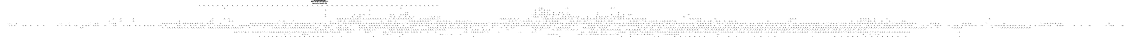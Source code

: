 # Network structure generated by ABC

digraph network {
size = "7.5,10";
center = true;
edge [dir = back];

{
  node [shape = plaintext];
  edge [style = invis];
  LevelTitle1 [label=""];
  LevelTitle2 [label=""];
  Level14 [label = ""];
  Level13 [label = ""];
  Level12 [label = ""];
  Level11 [label = ""];
  Level10 [label = ""];
  Level9 [label = ""];
  Level8 [label = ""];
  Level7 [label = ""];
  Level6 [label = ""];
  Level5 [label = ""];
  Level4 [label = ""];
  Level3 [label = ""];
  Level2 [label = ""];
  Level1 [label = ""];
  Level0 [label = ""];
  LevelTitle1 ->  LevelTitle2 ->  Level14 ->  Level13 ->  Level12 ->  Level11 ->  Level10 ->  Level9 ->  Level8 ->  Level7 ->  Level6 ->  Level5 ->  Level4 ->  Level3 ->  Level2 ->  Level1 ->  Level0;
}

{
  rank = same;
  LevelTitle1;
  title1 [shape=plaintext,
          fontsize=20,
          fontname = "Times-Roman",
          label="Network structure visualized by ABC\nBenchmark \"top\". Time was Wed Sep 16 15:31:09 2020. "
         ];
}

{
  rank = same;
  LevelTitle2;
  title2 [shape=plaintext,
          fontsize=18,
          fontname = "Times-Roman",
          label="The network contains 1604 logic nodes and 0 latches.\n"
         ];
}

{
  rank = same;
  Level14;
  Node55 [label = "o_1_", shape = invtriangle, color = coral, fillcolor = coral];
  Node56 [label = "o_19_", shape = invtriangle, color = coral, fillcolor = coral];
  Node57 [label = "o_2_", shape = invtriangle, color = coral, fillcolor = coral];
  Node58 [label = "o_0_", shape = invtriangle, color = coral, fillcolor = coral];
  Node59 [label = "o_29_", shape = invtriangle, color = coral, fillcolor = coral];
  Node60 [label = "o_39_", shape = invtriangle, color = coral, fillcolor = coral];
  Node61 [label = "o_38_", shape = invtriangle, color = coral, fillcolor = coral];
  Node62 [label = "o_25_", shape = invtriangle, color = coral, fillcolor = coral];
  Node63 [label = "o_12_", shape = invtriangle, color = coral, fillcolor = coral];
  Node64 [label = "o_37_", shape = invtriangle, color = coral, fillcolor = coral];
  Node65 [label = "o_26_", shape = invtriangle, color = coral, fillcolor = coral];
  Node66 [label = "o_11_", shape = invtriangle, color = coral, fillcolor = coral];
  Node67 [label = "o_36_", shape = invtriangle, color = coral, fillcolor = coral];
  Node68 [label = "o_27_", shape = invtriangle, color = coral, fillcolor = coral];
  Node69 [label = "o_14_", shape = invtriangle, color = coral, fillcolor = coral];
  Node70 [label = "o_35_", shape = invtriangle, color = coral, fillcolor = coral];
  Node71 [label = "o_28_", shape = invtriangle, color = coral, fillcolor = coral];
  Node72 [label = "o_13_", shape = invtriangle, color = coral, fillcolor = coral];
  Node73 [label = "o_34_", shape = invtriangle, color = coral, fillcolor = coral];
  Node74 [label = "o_21_", shape = invtriangle, color = coral, fillcolor = coral];
  Node75 [label = "o_16_", shape = invtriangle, color = coral, fillcolor = coral];
  Node76 [label = "o_40_", shape = invtriangle, color = coral, fillcolor = coral];
  Node77 [label = "o_33_", shape = invtriangle, color = coral, fillcolor = coral];
  Node78 [label = "o_22_", shape = invtriangle, color = coral, fillcolor = coral];
  Node79 [label = "o_15_", shape = invtriangle, color = coral, fillcolor = coral];
  Node80 [label = "o_32_", shape = invtriangle, color = coral, fillcolor = coral];
  Node81 [label = "o_23_", shape = invtriangle, color = coral, fillcolor = coral];
  Node82 [label = "o_18_", shape = invtriangle, color = coral, fillcolor = coral];
  Node83 [label = "o_31_", shape = invtriangle, color = coral, fillcolor = coral];
  Node84 [label = "o_24_", shape = invtriangle, color = coral, fillcolor = coral];
  Node85 [label = "o_17_", shape = invtriangle, color = coral, fillcolor = coral];
  Node86 [label = "o_43_", shape = invtriangle, color = coral, fillcolor = coral];
  Node87 [label = "o_30_", shape = invtriangle, color = coral, fillcolor = coral];
  Node88 [label = "o_44_", shape = invtriangle, color = coral, fillcolor = coral];
  Node89 [label = "o_41_", shape = invtriangle, color = coral, fillcolor = coral];
  Node90 [label = "o_42_", shape = invtriangle, color = coral, fillcolor = coral];
  Node91 [label = "o_20_", shape = invtriangle, color = coral, fillcolor = coral];
  Node92 [label = "o_47_", shape = invtriangle, color = coral, fillcolor = coral];
  Node93 [label = "o_48_", shape = invtriangle, color = coral, fillcolor = coral];
  Node94 [label = "o_45_", shape = invtriangle, color = coral, fillcolor = coral];
  Node95 [label = "o_10_", shape = invtriangle, color = coral, fillcolor = coral];
  Node96 [label = "o_46_", shape = invtriangle, color = coral, fillcolor = coral];
  Node97 [label = "o_9_", shape = invtriangle, color = coral, fillcolor = coral];
  Node98 [label = "o_49_", shape = invtriangle, color = coral, fillcolor = coral];
  Node99 [label = "o_7_", shape = invtriangle, color = coral, fillcolor = coral];
  Node100 [label = "o_8_", shape = invtriangle, color = coral, fillcolor = coral];
  Node101 [label = "o_5_", shape = invtriangle, color = coral, fillcolor = coral];
  Node102 [label = "o_6_", shape = invtriangle, color = coral, fillcolor = coral];
  Node103 [label = "o_3_", shape = invtriangle, color = coral, fillcolor = coral];
  Node104 [label = "o_4_", shape = invtriangle, color = coral, fillcolor = coral];
}

{
  rank = same;
  Level13;
  Node636 [label = "636\n", shape = ellipse];
  Node802 [label = "802\n", shape = ellipse];
  Node1198 [label = "1198\n", shape = ellipse];
  Node1347 [label = "1347\n", shape = ellipse];
  Node1464 [label = "1464\n", shape = ellipse];
  Node1582 [label = "1582\n", shape = ellipse];
  Node1707 [label = "1707\n", shape = ellipse];
}

{
  rank = same;
  Level12;
  Node405 [label = "405\n", shape = ellipse];
  Node635 [label = "635\n", shape = ellipse];
  Node801 [label = "801\n", shape = ellipse];
  Node1197 [label = "1197\n", shape = ellipse];
  Node1346 [label = "1346\n", shape = ellipse];
  Node1463 [label = "1463\n", shape = ellipse];
  Node1581 [label = "1581\n", shape = ellipse];
  Node1706 [label = "1706\n", shape = ellipse];
}

{
  rank = same;
  Level11;
  Node404 [label = "404\n", shape = ellipse];
  Node634 [label = "634\n", shape = ellipse];
  Node744 [label = "744\n", shape = ellipse];
  Node1104 [label = "1104\n", shape = ellipse];
  Node1196 [label = "1196\n", shape = ellipse];
  Node1262 [label = "1262\n", shape = ellipse];
  Node1345 [label = "1345\n", shape = ellipse];
  Node1462 [label = "1462\n", shape = ellipse];
  Node1499 [label = "1499\n", shape = ellipse];
  Node1580 [label = "1580\n", shape = ellipse];
  Node1635 [label = "1635\n", shape = ellipse];
  Node1705 [label = "1705\n", shape = ellipse];
}

{
  rank = same;
  Level10;
  Node250 [label = "250\n", shape = ellipse];
  Node403 [label = "403\n", shape = ellipse];
  Node514 [label = "514\n", shape = ellipse];
  Node579 [label = "579\n", shape = ellipse];
  Node633 [label = "633\n", shape = ellipse];
  Node698 [label = "698\n", shape = ellipse];
  Node743 [label = "743\n", shape = ellipse];
  Node800 [label = "800\n", shape = ellipse];
  Node917 [label = "917\n", shape = ellipse];
  Node1032 [label = "1032\n", shape = ellipse];
  Node1103 [label = "1103\n", shape = ellipse];
  Node1138 [label = "1138\n", shape = ellipse];
  Node1168 [label = "1168\n", shape = ellipse];
  Node1195 [label = "1195\n", shape = ellipse];
  Node1261 [label = "1261\n", shape = ellipse];
  Node1288 [label = "1288\n", shape = ellipse];
  Node1320 [label = "1320\n", shape = ellipse];
  Node1344 [label = "1344\n", shape = ellipse];
  Node1383 [label = "1383\n", shape = ellipse];
  Node1409 [label = "1409\n", shape = ellipse];
  Node1436 [label = "1436\n", shape = ellipse];
  Node1461 [label = "1461\n", shape = ellipse];
  Node1498 [label = "1498\n", shape = ellipse];
  Node1523 [label = "1523\n", shape = ellipse];
  Node1562 [label = "1562\n", shape = ellipse];
  Node1579 [label = "1579\n", shape = ellipse];
  Node1600 [label = "1600\n", shape = ellipse];
  Node1634 [label = "1634\n", shape = ellipse];
  Node1661 [label = "1661\n", shape = ellipse];
  Node1687 [label = "1687\n", shape = ellipse];
  Node1704 [label = "1704\n", shape = ellipse];
}

{
  rank = same;
  Level9;
  Node249 [label = "249\n", shape = ellipse];
  Node312 [label = "312\n", shape = ellipse];
  Node402 [label = "402\n", shape = ellipse];
  Node437 [label = "437\n", shape = ellipse];
  Node513 [label = "513\n", shape = ellipse];
  Node578 [label = "578\n", shape = ellipse];
  Node632 [label = "632\n", shape = ellipse];
  Node697 [label = "697\n", shape = ellipse];
  Node721 [label = "721\n", shape = ellipse];
  Node799 [label = "799\n", shape = ellipse];
  Node838 [label = "838\n", shape = ellipse];
  Node865 [label = "865\n", shape = ellipse];
  Node888 [label = "888\n", shape = ellipse];
  Node916 [label = "916\n", shape = ellipse];
  Node954 [label = "954\n", shape = ellipse];
  Node1031 [label = "1031\n", shape = ellipse];
  Node1102 [label = "1102\n", shape = ellipse];
  Node1137 [label = "1137\n", shape = ellipse];
  Node1167 [label = "1167\n", shape = ellipse];
  Node1194 [label = "1194\n", shape = ellipse];
  Node1211 [label = "1211\n", shape = ellipse];
  Node1227 [label = "1227\n", shape = ellipse];
  Node1260 [label = "1260\n", shape = ellipse];
  Node1287 [label = "1287\n", shape = ellipse];
  Node1319 [label = "1319\n", shape = ellipse];
  Node1343 [label = "1343\n", shape = ellipse];
  Node1382 [label = "1382\n", shape = ellipse];
  Node1408 [label = "1408\n", shape = ellipse];
  Node1435 [label = "1435\n", shape = ellipse];
  Node1460 [label = "1460\n", shape = ellipse];
  Node1472 [label = "1472\n", shape = ellipse];
  Node1497 [label = "1497\n", shape = ellipse];
  Node1522 [label = "1522\n", shape = ellipse];
  Node1561 [label = "1561\n", shape = ellipse];
  Node1578 [label = "1578\n", shape = ellipse];
  Node1599 [label = "1599\n", shape = ellipse];
  Node1633 [label = "1633\n", shape = ellipse];
  Node1660 [label = "1660\n", shape = ellipse];
  Node1686 [label = "1686\n", shape = ellipse];
  Node1703 [label = "1703\n", shape = ellipse];
}

{
  rank = same;
  Level8;
  Node161 [label = "161\n", shape = ellipse];
  Node208 [label = "208\n", shape = ellipse];
  Node248 [label = "248\n", shape = ellipse];
  Node277 [label = "277\n", shape = ellipse];
  Node311 [label = "311\n", shape = ellipse];
  Node349 [label = "349\n", shape = ellipse];
  Node373 [label = "373\n", shape = ellipse];
  Node401 [label = "401\n", shape = ellipse];
  Node436 [label = "436\n", shape = ellipse];
  Node452 [label = "452\n", shape = ellipse];
  Node469 [label = "469\n", shape = ellipse];
  Node491 [label = "491\n", shape = ellipse];
  Node512 [label = "512\n", shape = ellipse];
  Node527 [label = "527\n", shape = ellipse];
  Node552 [label = "552\n", shape = ellipse];
  Node577 [label = "577\n", shape = ellipse];
  Node601 [label = "601\n", shape = ellipse];
  Node617 [label = "617\n", shape = ellipse];
  Node631 [label = "631\n", shape = ellipse];
  Node656 [label = "656\n", shape = ellipse];
  Node673 [label = "673\n", shape = ellipse];
  Node696 [label = "696\n", shape = ellipse];
  Node720 [label = "720\n", shape = ellipse];
  Node742 [label = "742\n", shape = ellipse];
  Node763 [label = "763\n", shape = ellipse];
  Node781 [label = "781\n", shape = ellipse];
  Node798 [label = "798\n", shape = ellipse];
  Node820 [label = "820\n", shape = ellipse];
  Node837 [label = "837\n", shape = ellipse];
  Node852 [label = "852\n", shape = ellipse];
  Node864 [label = "864\n", shape = ellipse];
  Node871 [label = "871\n", shape = ellipse];
  Node887 [label = "887\n", shape = ellipse];
  Node905 [label = "905\n", shape = ellipse];
  Node915 [label = "915\n", shape = ellipse];
  Node929 [label = "929\n", shape = ellipse];
  Node953 [label = "953\n", shape = ellipse];
  Node1006 [label = "1006\n", shape = ellipse];
  Node1030 [label = "1030\n", shape = ellipse];
  Node1067 [label = "1067\n", shape = ellipse];
  Node1085 [label = "1085\n", shape = ellipse];
  Node1101 [label = "1101\n", shape = ellipse];
  Node1114 [label = "1114\n", shape = ellipse];
  Node1127 [label = "1127\n", shape = ellipse];
  Node1136 [label = "1136\n", shape = ellipse];
  Node1152 [label = "1152\n", shape = ellipse];
  Node1160 [label = "1160\n", shape = ellipse];
  Node1166 [label = "1166\n", shape = ellipse];
  Node1176 [label = "1176\n", shape = ellipse];
  Node1184 [label = "1184\n", shape = ellipse];
  Node1193 [label = "1193\n", shape = ellipse];
  Node1210 [label = "1210\n", shape = ellipse];
  Node1218 [label = "1218\n", shape = ellipse];
  Node1226 [label = "1226\n", shape = ellipse];
  Node1239 [label = "1239\n", shape = ellipse];
  Node1251 [label = "1251\n", shape = ellipse];
  Node1259 [label = "1259\n", shape = ellipse];
  Node1270 [label = "1270\n", shape = ellipse];
  Node1277 [label = "1277\n", shape = ellipse];
  Node1286 [label = "1286\n", shape = ellipse];
  Node1300 [label = "1300\n", shape = ellipse];
  Node1310 [label = "1310\n", shape = ellipse];
  Node1318 [label = "1318\n", shape = ellipse];
  Node1326 [label = "1326\n", shape = ellipse];
  Node1334 [label = "1334\n", shape = ellipse];
  Node1342 [label = "1342\n", shape = ellipse];
  Node1359 [label = "1359\n", shape = ellipse];
  Node1381 [label = "1381\n", shape = ellipse];
  Node1391 [label = "1391\n", shape = ellipse];
  Node1399 [label = "1399\n", shape = ellipse];
  Node1407 [label = "1407\n", shape = ellipse];
  Node1417 [label = "1417\n", shape = ellipse];
  Node1427 [label = "1427\n", shape = ellipse];
  Node1434 [label = "1434\n", shape = ellipse];
  Node1444 [label = "1444\n", shape = ellipse];
  Node1452 [label = "1452\n", shape = ellipse];
  Node1459 [label = "1459\n", shape = ellipse];
  Node1471 [label = "1471\n", shape = ellipse];
  Node1478 [label = "1478\n", shape = ellipse];
  Node1486 [label = "1486\n", shape = ellipse];
  Node1496 [label = "1496\n", shape = ellipse];
  Node1504 [label = "1504\n", shape = ellipse];
  Node1512 [label = "1512\n", shape = ellipse];
  Node1521 [label = "1521\n", shape = ellipse];
  Node1533 [label = "1533\n", shape = ellipse];
  Node1541 [label = "1541\n", shape = ellipse];
  Node1560 [label = "1560\n", shape = ellipse];
  Node1565 [label = "1565\n", shape = ellipse];
  Node1571 [label = "1571\n", shape = ellipse];
  Node1577 [label = "1577\n", shape = ellipse];
  Node1592 [label = "1592\n", shape = ellipse];
  Node1598 [label = "1598\n", shape = ellipse];
  Node1610 [label = "1610\n", shape = ellipse];
  Node1624 [label = "1624\n", shape = ellipse];
  Node1632 [label = "1632\n", shape = ellipse];
  Node1643 [label = "1643\n", shape = ellipse];
  Node1652 [label = "1652\n", shape = ellipse];
  Node1659 [label = "1659\n", shape = ellipse];
  Node1669 [label = "1669\n", shape = ellipse];
  Node1677 [label = "1677\n", shape = ellipse];
  Node1685 [label = "1685\n", shape = ellipse];
  Node1690 [label = "1690\n", shape = ellipse];
  Node1698 [label = "1698\n", shape = ellipse];
  Node1702 [label = "1702\n", shape = ellipse];
}

{
  rank = same;
  Level7;
  Node160 [label = "160\n", shape = ellipse];
  Node207 [label = "207\n", shape = ellipse];
  Node247 [label = "247\n", shape = ellipse];
  Node276 [label = "276\n", shape = ellipse];
  Node310 [label = "310\n", shape = ellipse];
  Node348 [label = "348\n", shape = ellipse];
  Node372 [label = "372\n", shape = ellipse];
  Node400 [label = "400\n", shape = ellipse];
  Node417 [label = "417\n", shape = ellipse];
  Node435 [label = "435\n", shape = ellipse];
  Node451 [label = "451\n", shape = ellipse];
  Node468 [label = "468\n", shape = ellipse];
  Node490 [label = "490\n", shape = ellipse];
  Node511 [label = "511\n", shape = ellipse];
  Node526 [label = "526\n", shape = ellipse];
  Node551 [label = "551\n", shape = ellipse];
  Node576 [label = "576\n", shape = ellipse];
  Node600 [label = "600\n", shape = ellipse];
  Node616 [label = "616\n", shape = ellipse];
  Node630 [label = "630\n", shape = ellipse];
  Node655 [label = "655\n", shape = ellipse];
  Node672 [label = "672\n", shape = ellipse];
  Node695 [label = "695\n", shape = ellipse];
  Node711 [label = "711\n", shape = ellipse];
  Node741 [label = "741\n", shape = ellipse];
  Node762 [label = "762\n", shape = ellipse];
  Node780 [label = "780\n", shape = ellipse];
  Node797 [label = "797\n", shape = ellipse];
  Node810 [label = "810\n", shape = ellipse];
  Node819 [label = "819\n", shape = ellipse];
  Node836 [label = "836\n", shape = ellipse];
  Node845 [label = "845\n", shape = ellipse];
  Node851 [label = "851\n", shape = ellipse];
  Node863 [label = "863\n", shape = ellipse];
  Node870 [label = "870\n", shape = ellipse];
  Node886 [label = "886\n", shape = ellipse];
  Node904 [label = "904\n", shape = ellipse];
  Node914 [label = "914\n", shape = ellipse];
  Node928 [label = "928\n", shape = ellipse];
  Node938 [label = "938\n", shape = ellipse];
  Node942 [label = "942\n", shape = ellipse];
  Node952 [label = "952\n", shape = ellipse];
  Node960 [label = "960\n", shape = ellipse];
  Node967 [label = "967\n", shape = ellipse];
  Node979 [label = "979\n", shape = ellipse];
  Node986 [label = "986\n", shape = ellipse];
  Node1005 [label = "1005\n", shape = ellipse];
  Node1011 [label = "1011\n", shape = ellipse];
  Node1029 [label = "1029\n", shape = ellipse];
  Node1066 [label = "1066\n", shape = ellipse];
  Node1084 [label = "1084\n", shape = ellipse];
  Node1100 [label = "1100\n", shape = ellipse];
  Node1113 [label = "1113\n", shape = ellipse];
  Node1126 [label = "1126\n", shape = ellipse];
  Node1135 [label = "1135\n", shape = ellipse];
  Node1151 [label = "1151\n", shape = ellipse];
  Node1159 [label = "1159\n", shape = ellipse];
  Node1165 [label = "1165\n", shape = ellipse];
  Node1175 [label = "1175\n", shape = ellipse];
  Node1183 [label = "1183\n", shape = ellipse];
  Node1192 [label = "1192\n", shape = ellipse];
  Node1209 [label = "1209\n", shape = ellipse];
  Node1217 [label = "1217\n", shape = ellipse];
  Node1225 [label = "1225\n", shape = ellipse];
  Node1238 [label = "1238\n", shape = ellipse];
  Node1250 [label = "1250\n", shape = ellipse];
  Node1258 [label = "1258\n", shape = ellipse];
  Node1269 [label = "1269\n", shape = ellipse];
  Node1276 [label = "1276\n", shape = ellipse];
  Node1285 [label = "1285\n", shape = ellipse];
  Node1299 [label = "1299\n", shape = ellipse];
  Node1309 [label = "1309\n", shape = ellipse];
  Node1317 [label = "1317\n", shape = ellipse];
  Node1325 [label = "1325\n", shape = ellipse];
  Node1333 [label = "1333\n", shape = ellipse];
  Node1341 [label = "1341\n", shape = ellipse];
  Node1358 [label = "1358\n", shape = ellipse];
  Node1362 [label = "1362\n", shape = ellipse];
  Node1380 [label = "1380\n", shape = ellipse];
  Node1390 [label = "1390\n", shape = ellipse];
  Node1398 [label = "1398\n", shape = ellipse];
  Node1406 [label = "1406\n", shape = ellipse];
  Node1416 [label = "1416\n", shape = ellipse];
  Node1426 [label = "1426\n", shape = ellipse];
  Node1433 [label = "1433\n", shape = ellipse];
  Node1443 [label = "1443\n", shape = ellipse];
  Node1451 [label = "1451\n", shape = ellipse];
  Node1458 [label = "1458\n", shape = ellipse];
  Node1470 [label = "1470\n", shape = ellipse];
  Node1477 [label = "1477\n", shape = ellipse];
  Node1485 [label = "1485\n", shape = ellipse];
  Node1495 [label = "1495\n", shape = ellipse];
  Node1503 [label = "1503\n", shape = ellipse];
  Node1511 [label = "1511\n", shape = ellipse];
  Node1520 [label = "1520\n", shape = ellipse];
  Node1532 [label = "1532\n", shape = ellipse];
  Node1540 [label = "1540\n", shape = ellipse];
  Node1559 [label = "1559\n", shape = ellipse];
  Node1564 [label = "1564\n", shape = ellipse];
  Node1570 [label = "1570\n", shape = ellipse];
  Node1576 [label = "1576\n", shape = ellipse];
  Node1591 [label = "1591\n", shape = ellipse];
  Node1593 [label = "1593\n", shape = ellipse];
  Node1597 [label = "1597\n", shape = ellipse];
  Node1609 [label = "1609\n", shape = ellipse];
  Node1623 [label = "1623\n", shape = ellipse];
  Node1631 [label = "1631\n", shape = ellipse];
  Node1642 [label = "1642\n", shape = ellipse];
  Node1651 [label = "1651\n", shape = ellipse];
  Node1658 [label = "1658\n", shape = ellipse];
  Node1668 [label = "1668\n", shape = ellipse];
  Node1676 [label = "1676\n", shape = ellipse];
  Node1684 [label = "1684\n", shape = ellipse];
  Node1689 [label = "1689\n", shape = ellipse];
  Node1697 [label = "1697\n", shape = ellipse];
  Node1701 [label = "1701\n", shape = ellipse];
}

{
  rank = same;
  Level6;
  Node126 [label = "126\n", shape = ellipse];
  Node143 [label = "143\n", shape = ellipse];
  Node159 [label = "159\n", shape = ellipse];
  Node177 [label = "177\n", shape = ellipse];
  Node191 [label = "191\n", shape = ellipse];
  Node206 [label = "206\n", shape = ellipse];
  Node223 [label = "223\n", shape = ellipse];
  Node234 [label = "234\n", shape = ellipse];
  Node246 [label = "246\n", shape = ellipse];
  Node258 [label = "258\n", shape = ellipse];
  Node275 [label = "275\n", shape = ellipse];
  Node289 [label = "289\n", shape = ellipse];
  Node299 [label = "299\n", shape = ellipse];
  Node309 [label = "309\n", shape = ellipse];
  Node325 [label = "325\n", shape = ellipse];
  Node338 [label = "338\n", shape = ellipse];
  Node347 [label = "347\n", shape = ellipse];
  Node355 [label = "355\n", shape = ellipse];
  Node362 [label = "362\n", shape = ellipse];
  Node371 [label = "371\n", shape = ellipse];
  Node382 [label = "382\n", shape = ellipse];
  Node392 [label = "392\n", shape = ellipse];
  Node399 [label = "399\n", shape = ellipse];
  Node416 [label = "416\n", shape = ellipse];
  Node422 [label = "422\n", shape = ellipse];
  Node430 [label = "430\n", shape = ellipse];
  Node434 [label = "434\n", shape = ellipse];
  Node450 [label = "450\n", shape = ellipse];
  Node457 [label = "457\n", shape = ellipse];
  Node464 [label = "464\n", shape = ellipse];
  Node467 [label = "467\n", shape = ellipse];
  Node479 [label = "479\n", shape = ellipse];
  Node487 [label = "487\n", shape = ellipse];
  Node489 [label = "489\n", shape = ellipse];
  Node498 [label = "498\n", shape = ellipse];
  Node506 [label = "506\n", shape = ellipse];
  Node510 [label = "510\n", shape = ellipse];
  Node516 [label = "516\n", shape = ellipse];
  Node523 [label = "523\n", shape = ellipse];
  Node525 [label = "525\n", shape = ellipse];
  Node535 [label = "535\n", shape = ellipse];
  Node541 [label = "541\n", shape = ellipse];
  Node550 [label = "550\n", shape = ellipse];
  Node559 [label = "559\n", shape = ellipse];
  Node566 [label = "566\n", shape = ellipse];
  Node575 [label = "575\n", shape = ellipse];
  Node585 [label = "585\n", shape = ellipse];
  Node594 [label = "594\n", shape = ellipse];
  Node599 [label = "599\n", shape = ellipse];
  Node606 [label = "606\n", shape = ellipse];
  Node611 [label = "611\n", shape = ellipse];
  Node615 [label = "615\n", shape = ellipse];
  Node619 [label = "619\n", shape = ellipse];
  Node622 [label = "622\n", shape = ellipse];
  Node629 [label = "629\n", shape = ellipse];
  Node642 [label = "642\n", shape = ellipse];
  Node648 [label = "648\n", shape = ellipse];
  Node654 [label = "654\n", shape = ellipse];
  Node659 [label = "659\n", shape = ellipse];
  Node664 [label = "664\n", shape = ellipse];
  Node671 [label = "671\n", shape = ellipse];
  Node680 [label = "680\n", shape = ellipse];
  Node690 [label = "690\n", shape = ellipse];
  Node694 [label = "694\n", shape = ellipse];
  Node707 [label = "707\n", shape = ellipse];
  Node710 [label = "710\n", shape = ellipse];
  Node719 [label = "719\n", shape = ellipse];
  Node727 [label = "727\n", shape = ellipse];
  Node732 [label = "732\n", shape = ellipse];
  Node736 [label = "736\n", shape = ellipse];
  Node740 [label = "740\n", shape = ellipse];
  Node753 [label = "753\n", shape = ellipse];
  Node755 [label = "755\n", shape = ellipse];
  Node761 [label = "761\n", shape = ellipse];
  Node771 [label = "771\n", shape = ellipse];
  Node775 [label = "775\n", shape = ellipse];
  Node779 [label = "779\n", shape = ellipse];
  Node785 [label = "785\n", shape = ellipse];
  Node789 [label = "789\n", shape = ellipse];
  Node796 [label = "796\n", shape = ellipse];
  Node809 [label = "809\n", shape = ellipse];
  Node812 [label = "812\n", shape = ellipse];
  Node816 [label = "816\n", shape = ellipse];
  Node818 [label = "818\n", shape = ellipse];
  Node822 [label = "822\n", shape = ellipse];
  Node827 [label = "827\n", shape = ellipse];
  Node833 [label = "833\n", shape = ellipse];
  Node835 [label = "835\n", shape = ellipse];
  Node842 [label = "842\n", shape = ellipse];
  Node844 [label = "844\n", shape = ellipse];
  Node847 [label = "847\n", shape = ellipse];
  Node850 [label = "850\n", shape = ellipse];
  Node855 [label = "855\n", shape = ellipse];
  Node858 [label = "858\n", shape = ellipse];
  Node860 [label = "860\n", shape = ellipse];
  Node862 [label = "862\n", shape = ellipse];
  Node867 [label = "867\n", shape = ellipse];
  Node869 [label = "869\n", shape = ellipse];
  Node876 [label = "876\n", shape = ellipse];
  Node882 [label = "882\n", shape = ellipse];
  Node885 [label = "885\n", shape = ellipse];
  Node897 [label = "897\n", shape = ellipse];
  Node899 [label = "899\n", shape = ellipse];
  Node903 [label = "903\n", shape = ellipse];
  Node907 [label = "907\n", shape = ellipse];
  Node909 [label = "909\n", shape = ellipse];
  Node913 [label = "913\n", shape = ellipse];
  Node923 [label = "923\n", shape = ellipse];
  Node927 [label = "927\n", shape = ellipse];
  Node935 [label = "935\n", shape = ellipse];
  Node937 [label = "937\n", shape = ellipse];
  Node941 [label = "941\n", shape = ellipse];
  Node945 [label = "945\n", shape = ellipse];
  Node947 [label = "947\n", shape = ellipse];
  Node951 [label = "951\n", shape = ellipse];
  Node959 [label = "959\n", shape = ellipse];
  Node962 [label = "962\n", shape = ellipse];
  Node966 [label = "966\n", shape = ellipse];
  Node978 [label = "978\n", shape = ellipse];
  Node983 [label = "983\n", shape = ellipse];
  Node985 [label = "985\n", shape = ellipse];
  Node991 [label = "991\n", shape = ellipse];
  Node996 [label = "996\n", shape = ellipse];
  Node1004 [label = "1004\n", shape = ellipse];
  Node1010 [label = "1010\n", shape = ellipse];
  Node1016 [label = "1016\n", shape = ellipse];
  Node1019 [label = "1019\n", shape = ellipse];
  Node1028 [label = "1028\n", shape = ellipse];
  Node1047 [label = "1047\n", shape = ellipse];
  Node1057 [label = "1057\n", shape = ellipse];
  Node1065 [label = "1065\n", shape = ellipse];
  Node1069 [label = "1069\n", shape = ellipse];
  Node1075 [label = "1075\n", shape = ellipse];
  Node1083 [label = "1083\n", shape = ellipse];
  Node1093 [label = "1093\n", shape = ellipse];
  Node1097 [label = "1097\n", shape = ellipse];
  Node1099 [label = "1099\n", shape = ellipse];
  Node1106 [label = "1106\n", shape = ellipse];
  Node1108 [label = "1108\n", shape = ellipse];
  Node1112 [label = "1112\n", shape = ellipse];
  Node1116 [label = "1116\n", shape = ellipse];
  Node1118 [label = "1118\n", shape = ellipse];
  Node1125 [label = "1125\n", shape = ellipse];
  Node1130 [label = "1130\n", shape = ellipse];
  Node1132 [label = "1132\n", shape = ellipse];
  Node1134 [label = "1134\n", shape = ellipse];
  Node1142 [label = "1142\n", shape = ellipse];
  Node1148 [label = "1148\n", shape = ellipse];
  Node1150 [label = "1150\n", shape = ellipse];
  Node1154 [label = "1154\n", shape = ellipse];
  Node1156 [label = "1156\n", shape = ellipse];
  Node1158 [label = "1158\n", shape = ellipse];
  Node1162 [label = "1162\n", shape = ellipse];
  Node1164 [label = "1164\n", shape = ellipse];
  Node1170 [label = "1170\n", shape = ellipse];
  Node1172 [label = "1172\n", shape = ellipse];
  Node1174 [label = "1174\n", shape = ellipse];
  Node1178 [label = "1178\n", shape = ellipse];
  Node1180 [label = "1180\n", shape = ellipse];
  Node1182 [label = "1182\n", shape = ellipse];
  Node1186 [label = "1186\n", shape = ellipse];
  Node1189 [label = "1189\n", shape = ellipse];
  Node1191 [label = "1191\n", shape = ellipse];
  Node1204 [label = "1204\n", shape = ellipse];
  Node1206 [label = "1206\n", shape = ellipse];
  Node1208 [label = "1208\n", shape = ellipse];
  Node1212 [label = "1212\n", shape = ellipse];
  Node1216 [label = "1216\n", shape = ellipse];
  Node1220 [label = "1220\n", shape = ellipse];
  Node1222 [label = "1222\n", shape = ellipse];
  Node1224 [label = "1224\n", shape = ellipse];
  Node1230 [label = "1230\n", shape = ellipse];
  Node1232 [label = "1232\n", shape = ellipse];
  Node1237 [label = "1237\n", shape = ellipse];
  Node1241 [label = "1241\n", shape = ellipse];
  Node1247 [label = "1247\n", shape = ellipse];
  Node1249 [label = "1249\n", shape = ellipse];
  Node1253 [label = "1253\n", shape = ellipse];
  Node1255 [label = "1255\n", shape = ellipse];
  Node1257 [label = "1257\n", shape = ellipse];
  Node1264 [label = "1264\n", shape = ellipse];
  Node1266 [label = "1266\n", shape = ellipse];
  Node1268 [label = "1268\n", shape = ellipse];
  Node1272 [label = "1272\n", shape = ellipse];
  Node1273 [label = "1273\n", shape = ellipse];
  Node1275 [label = "1275\n", shape = ellipse];
  Node1282 [label = "1282\n", shape = ellipse];
  Node1284 [label = "1284\n", shape = ellipse];
  Node1290 [label = "1290\n", shape = ellipse];
  Node1294 [label = "1294\n", shape = ellipse];
  Node1298 [label = "1298\n", shape = ellipse];
  Node1301 [label = "1301\n", shape = ellipse];
  Node1306 [label = "1306\n", shape = ellipse];
  Node1308 [label = "1308\n", shape = ellipse];
  Node1312 [label = "1312\n", shape = ellipse];
  Node1314 [label = "1314\n", shape = ellipse];
  Node1316 [label = "1316\n", shape = ellipse];
  Node1322 [label = "1322\n", shape = ellipse];
  Node1324 [label = "1324\n", shape = ellipse];
  Node1329 [label = "1329\n", shape = ellipse];
  Node1331 [label = "1331\n", shape = ellipse];
  Node1332 [label = "1332\n", shape = ellipse];
  Node1336 [label = "1336\n", shape = ellipse];
  Node1338 [label = "1338\n", shape = ellipse];
  Node1340 [label = "1340\n", shape = ellipse];
  Node1349 [label = "1349\n", shape = ellipse];
  Node1351 [label = "1351\n", shape = ellipse];
  Node1357 [label = "1357\n", shape = ellipse];
  Node1361 [label = "1361\n", shape = ellipse];
  Node1367 [label = "1367\n", shape = ellipse];
  Node1373 [label = "1373\n", shape = ellipse];
  Node1379 [label = "1379\n", shape = ellipse];
  Node1385 [label = "1385\n", shape = ellipse];
  Node1387 [label = "1387\n", shape = ellipse];
  Node1389 [label = "1389\n", shape = ellipse];
  Node1393 [label = "1393\n", shape = ellipse];
  Node1395 [label = "1395\n", shape = ellipse];
  Node1397 [label = "1397\n", shape = ellipse];
  Node1401 [label = "1401\n", shape = ellipse];
  Node1403 [label = "1403\n", shape = ellipse];
  Node1405 [label = "1405\n", shape = ellipse];
  Node1411 [label = "1411\n", shape = ellipse];
  Node1413 [label = "1413\n", shape = ellipse];
  Node1415 [label = "1415\n", shape = ellipse];
  Node1419 [label = "1419\n", shape = ellipse];
  Node1421 [label = "1421\n", shape = ellipse];
  Node1425 [label = "1425\n", shape = ellipse];
  Node1428 [label = "1428\n", shape = ellipse];
  Node1430 [label = "1430\n", shape = ellipse];
  Node1432 [label = "1432\n", shape = ellipse];
  Node1438 [label = "1438\n", shape = ellipse];
  Node1440 [label = "1440\n", shape = ellipse];
  Node1442 [label = "1442\n", shape = ellipse];
  Node1446 [label = "1446\n", shape = ellipse];
  Node1448 [label = "1448\n", shape = ellipse];
  Node1450 [label = "1450\n", shape = ellipse];
  Node1453 [label = "1453\n", shape = ellipse];
  Node1455 [label = "1455\n", shape = ellipse];
  Node1457 [label = "1457\n", shape = ellipse];
  Node1467 [label = "1467\n", shape = ellipse];
  Node1469 [label = "1469\n", shape = ellipse];
  Node1473 [label = "1473\n", shape = ellipse];
  Node1474 [label = "1474\n", shape = ellipse];
  Node1476 [label = "1476\n", shape = ellipse];
  Node1480 [label = "1480\n", shape = ellipse];
  Node1482 [label = "1482\n", shape = ellipse];
  Node1484 [label = "1484\n", shape = ellipse];
  Node1488 [label = "1488\n", shape = ellipse];
  Node1492 [label = "1492\n", shape = ellipse];
  Node1494 [label = "1494\n", shape = ellipse];
  Node1501 [label = "1501\n", shape = ellipse];
  Node1502 [label = "1502\n", shape = ellipse];
  Node1506 [label = "1506\n", shape = ellipse];
  Node1508 [label = "1508\n", shape = ellipse];
  Node1510 [label = "1510\n", shape = ellipse];
  Node1517 [label = "1517\n", shape = ellipse];
  Node1518 [label = "1518\n", shape = ellipse];
  Node1519 [label = "1519\n", shape = ellipse];
  Node1527 [label = "1527\n", shape = ellipse];
  Node1529 [label = "1529\n", shape = ellipse];
  Node1531 [label = "1531\n", shape = ellipse];
  Node1535 [label = "1535\n", shape = ellipse];
  Node1537 [label = "1537\n", shape = ellipse];
  Node1539 [label = "1539\n", shape = ellipse];
  Node1547 [label = "1547\n", shape = ellipse];
  Node1551 [label = "1551\n", shape = ellipse];
  Node1558 [label = "1558\n", shape = ellipse];
  Node1563 [label = "1563\n", shape = ellipse];
  Node1567 [label = "1567\n", shape = ellipse];
  Node1569 [label = "1569\n", shape = ellipse];
  Node1575 [label = "1575\n", shape = ellipse];
  Node1586 [label = "1586\n", shape = ellipse];
  Node1588 [label = "1588\n", shape = ellipse];
  Node1590 [label = "1590\n", shape = ellipse];
  Node1594 [label = "1594\n", shape = ellipse];
  Node1596 [label = "1596\n", shape = ellipse];
  Node1604 [label = "1604\n", shape = ellipse];
  Node1606 [label = "1606\n", shape = ellipse];
  Node1608 [label = "1608\n", shape = ellipse];
  Node1615 [label = "1615\n", shape = ellipse];
  Node1620 [label = "1620\n", shape = ellipse];
  Node1622 [label = "1622\n", shape = ellipse];
  Node1626 [label = "1626\n", shape = ellipse];
  Node1628 [label = "1628\n", shape = ellipse];
  Node1630 [label = "1630\n", shape = ellipse];
  Node1637 [label = "1637\n", shape = ellipse];
  Node1639 [label = "1639\n", shape = ellipse];
  Node1641 [label = "1641\n", shape = ellipse];
  Node1646 [label = "1646\n", shape = ellipse];
  Node1648 [label = "1648\n", shape = ellipse];
  Node1650 [label = "1650\n", shape = ellipse];
  Node1653 [label = "1653\n", shape = ellipse];
  Node1655 [label = "1655\n", shape = ellipse];
  Node1657 [label = "1657\n", shape = ellipse];
  Node1663 [label = "1663\n", shape = ellipse];
  Node1665 [label = "1665\n", shape = ellipse];
  Node1667 [label = "1667\n", shape = ellipse];
  Node1671 [label = "1671\n", shape = ellipse];
  Node1673 [label = "1673\n", shape = ellipse];
  Node1675 [label = "1675\n", shape = ellipse];
  Node1679 [label = "1679\n", shape = ellipse];
  Node1681 [label = "1681\n", shape = ellipse];
  Node1683 [label = "1683\n", shape = ellipse];
  Node1688 [label = "1688\n", shape = ellipse];
  Node1692 [label = "1692\n", shape = ellipse];
  Node1694 [label = "1694\n", shape = ellipse];
  Node1696 [label = "1696\n", shape = ellipse];
  Node1700 [label = "1700\n", shape = ellipse];
}

{
  rank = same;
  Level5;
  Node125 [label = "125\n", shape = ellipse];
  Node142 [label = "142\n", shape = ellipse];
  Node158 [label = "158\n", shape = ellipse];
  Node176 [label = "176\n", shape = ellipse];
  Node190 [label = "190\n", shape = ellipse];
  Node205 [label = "205\n", shape = ellipse];
  Node222 [label = "222\n", shape = ellipse];
  Node233 [label = "233\n", shape = ellipse];
  Node245 [label = "245\n", shape = ellipse];
  Node257 [label = "257\n", shape = ellipse];
  Node274 [label = "274\n", shape = ellipse];
  Node288 [label = "288\n", shape = ellipse];
  Node298 [label = "298\n", shape = ellipse];
  Node308 [label = "308\n", shape = ellipse];
  Node324 [label = "324\n", shape = ellipse];
  Node337 [label = "337\n", shape = ellipse];
  Node346 [label = "346\n", shape = ellipse];
  Node354 [label = "354\n", shape = ellipse];
  Node361 [label = "361\n", shape = ellipse];
  Node370 [label = "370\n", shape = ellipse];
  Node381 [label = "381\n", shape = ellipse];
  Node391 [label = "391\n", shape = ellipse];
  Node398 [label = "398\n", shape = ellipse];
  Node412 [label = "412\n", shape = ellipse];
  Node421 [label = "421\n", shape = ellipse];
  Node429 [label = "429\n", shape = ellipse];
  Node433 [label = "433\n", shape = ellipse];
  Node445 [label = "445\n", shape = ellipse];
  Node449 [label = "449\n", shape = ellipse];
  Node456 [label = "456\n", shape = ellipse];
  Node463 [label = "463\n", shape = ellipse];
  Node466 [label = "466\n", shape = ellipse];
  Node478 [label = "478\n", shape = ellipse];
  Node486 [label = "486\n", shape = ellipse];
  Node497 [label = "497\n", shape = ellipse];
  Node505 [label = "505\n", shape = ellipse];
  Node509 [label = "509\n", shape = ellipse];
  Node515 [label = "515\n", shape = ellipse];
  Node522 [label = "522\n", shape = ellipse];
  Node524 [label = "524\n", shape = ellipse];
  Node534 [label = "534\n", shape = ellipse];
  Node540 [label = "540\n", shape = ellipse];
  Node549 [label = "549\n", shape = ellipse];
  Node558 [label = "558\n", shape = ellipse];
  Node565 [label = "565\n", shape = ellipse];
  Node574 [label = "574\n", shape = ellipse];
  Node584 [label = "584\n", shape = ellipse];
  Node593 [label = "593\n", shape = ellipse];
  Node598 [label = "598\n", shape = ellipse];
  Node605 [label = "605\n", shape = ellipse];
  Node610 [label = "610\n", shape = ellipse];
  Node614 [label = "614\n", shape = ellipse];
  Node618 [label = "618\n", shape = ellipse];
  Node621 [label = "621\n", shape = ellipse];
  Node628 [label = "628\n", shape = ellipse];
  Node641 [label = "641\n", shape = ellipse];
  Node647 [label = "647\n", shape = ellipse];
  Node653 [label = "653\n", shape = ellipse];
  Node658 [label = "658\n", shape = ellipse];
  Node663 [label = "663\n", shape = ellipse];
  Node670 [label = "670\n", shape = ellipse];
  Node679 [label = "679\n", shape = ellipse];
  Node689 [label = "689\n", shape = ellipse];
  Node693 [label = "693\n", shape = ellipse];
  Node706 [label = "706\n", shape = ellipse];
  Node718 [label = "718\n", shape = ellipse];
  Node726 [label = "726\n", shape = ellipse];
  Node731 [label = "731\n", shape = ellipse];
  Node739 [label = "739\n", shape = ellipse];
  Node752 [label = "752\n", shape = ellipse];
  Node754 [label = "754\n", shape = ellipse];
  Node760 [label = "760\n", shape = ellipse];
  Node770 [label = "770\n", shape = ellipse];
  Node774 [label = "774\n", shape = ellipse];
  Node778 [label = "778\n", shape = ellipse];
  Node784 [label = "784\n", shape = ellipse];
  Node788 [label = "788\n", shape = ellipse];
  Node795 [label = "795\n", shape = ellipse];
  Node806 [label = "806\n", shape = ellipse];
  Node811 [label = "811\n", shape = ellipse];
  Node815 [label = "815\n", shape = ellipse];
  Node817 [label = "817\n", shape = ellipse];
  Node821 [label = "821\n", shape = ellipse];
  Node826 [label = "826\n", shape = ellipse];
  Node832 [label = "832\n", shape = ellipse];
  Node834 [label = "834\n", shape = ellipse];
  Node841 [label = "841\n", shape = ellipse];
  Node843 [label = "843\n", shape = ellipse];
  Node846 [label = "846\n", shape = ellipse];
  Node848 [label = "848\n", shape = ellipse];
  Node849 [label = "849\n", shape = ellipse];
  Node854 [label = "854\n", shape = ellipse];
  Node856 [label = "856\n", shape = ellipse];
  Node857 [label = "857\n", shape = ellipse];
  Node859 [label = "859\n", shape = ellipse];
  Node861 [label = "861\n", shape = ellipse];
  Node866 [label = "866\n", shape = ellipse];
  Node868 [label = "868\n", shape = ellipse];
  Node875 [label = "875\n", shape = ellipse];
  Node881 [label = "881\n", shape = ellipse];
  Node884 [label = "884\n", shape = ellipse];
  Node896 [label = "896\n", shape = ellipse];
  Node898 [label = "898\n", shape = ellipse];
  Node902 [label = "902\n", shape = ellipse];
  Node906 [label = "906\n", shape = ellipse];
  Node908 [label = "908\n", shape = ellipse];
  Node912 [label = "912\n", shape = ellipse];
  Node918 [label = "918\n", shape = ellipse];
  Node922 [label = "922\n", shape = ellipse];
  Node926 [label = "926\n", shape = ellipse];
  Node931 [label = "931\n", shape = ellipse];
  Node934 [label = "934\n", shape = ellipse];
  Node936 [label = "936\n", shape = ellipse];
  Node939 [label = "939\n", shape = ellipse];
  Node940 [label = "940\n", shape = ellipse];
  Node944 [label = "944\n", shape = ellipse];
  Node946 [label = "946\n", shape = ellipse];
  Node950 [label = "950\n", shape = ellipse];
  Node958 [label = "958\n", shape = ellipse];
  Node961 [label = "961\n", shape = ellipse];
  Node965 [label = "965\n", shape = ellipse];
  Node970 [label = "970\n", shape = ellipse];
  Node976 [label = "976\n", shape = ellipse];
  Node977 [label = "977\n", shape = ellipse];
  Node980 [label = "980\n", shape = ellipse];
  Node982 [label = "982\n", shape = ellipse];
  Node984 [label = "984\n", shape = ellipse];
  Node990 [label = "990\n", shape = ellipse];
  Node995 [label = "995\n", shape = ellipse];
  Node1003 [label = "1003\n", shape = ellipse];
  Node1015 [label = "1015\n", shape = ellipse];
  Node1018 [label = "1018\n", shape = ellipse];
  Node1027 [label = "1027\n", shape = ellipse];
  Node1046 [label = "1046\n", shape = ellipse];
  Node1056 [label = "1056\n", shape = ellipse];
  Node1064 [label = "1064\n", shape = ellipse];
  Node1068 [label = "1068\n", shape = ellipse];
  Node1074 [label = "1074\n", shape = ellipse];
  Node1082 [label = "1082\n", shape = ellipse];
  Node1092 [label = "1092\n", shape = ellipse];
  Node1096 [label = "1096\n", shape = ellipse];
  Node1098 [label = "1098\n", shape = ellipse];
  Node1105 [label = "1105\n", shape = ellipse];
  Node1107 [label = "1107\n", shape = ellipse];
  Node1111 [label = "1111\n", shape = ellipse];
  Node1115 [label = "1115\n", shape = ellipse];
  Node1117 [label = "1117\n", shape = ellipse];
  Node1124 [label = "1124\n", shape = ellipse];
  Node1131 [label = "1131\n", shape = ellipse];
  Node1133 [label = "1133\n", shape = ellipse];
  Node1141 [label = "1141\n", shape = ellipse];
  Node1147 [label = "1147\n", shape = ellipse];
  Node1149 [label = "1149\n", shape = ellipse];
  Node1153 [label = "1153\n", shape = ellipse];
  Node1155 [label = "1155\n", shape = ellipse];
  Node1157 [label = "1157\n", shape = ellipse];
  Node1161 [label = "1161\n", shape = ellipse];
  Node1163 [label = "1163\n", shape = ellipse];
  Node1169 [label = "1169\n", shape = ellipse];
  Node1171 [label = "1171\n", shape = ellipse];
  Node1173 [label = "1173\n", shape = ellipse];
  Node1177 [label = "1177\n", shape = ellipse];
  Node1179 [label = "1179\n", shape = ellipse];
  Node1181 [label = "1181\n", shape = ellipse];
  Node1185 [label = "1185\n", shape = ellipse];
  Node1188 [label = "1188\n", shape = ellipse];
  Node1190 [label = "1190\n", shape = ellipse];
  Node1201 [label = "1201\n", shape = ellipse];
  Node1203 [label = "1203\n", shape = ellipse];
  Node1205 [label = "1205\n", shape = ellipse];
  Node1207 [label = "1207\n", shape = ellipse];
  Node1219 [label = "1219\n", shape = ellipse];
  Node1221 [label = "1221\n", shape = ellipse];
  Node1223 [label = "1223\n", shape = ellipse];
  Node1229 [label = "1229\n", shape = ellipse];
  Node1231 [label = "1231\n", shape = ellipse];
  Node1236 [label = "1236\n", shape = ellipse];
  Node1240 [label = "1240\n", shape = ellipse];
  Node1246 [label = "1246\n", shape = ellipse];
  Node1248 [label = "1248\n", shape = ellipse];
  Node1252 [label = "1252\n", shape = ellipse];
  Node1254 [label = "1254\n", shape = ellipse];
  Node1256 [label = "1256\n", shape = ellipse];
  Node1263 [label = "1263\n", shape = ellipse];
  Node1265 [label = "1265\n", shape = ellipse];
  Node1267 [label = "1267\n", shape = ellipse];
  Node1271 [label = "1271\n", shape = ellipse];
  Node1274 [label = "1274\n", shape = ellipse];
  Node1281 [label = "1281\n", shape = ellipse];
  Node1283 [label = "1283\n", shape = ellipse];
  Node1289 [label = "1289\n", shape = ellipse];
  Node1293 [label = "1293\n", shape = ellipse];
  Node1297 [label = "1297\n", shape = ellipse];
  Node1305 [label = "1305\n", shape = ellipse];
  Node1307 [label = "1307\n", shape = ellipse];
  Node1311 [label = "1311\n", shape = ellipse];
  Node1313 [label = "1313\n", shape = ellipse];
  Node1315 [label = "1315\n", shape = ellipse];
  Node1321 [label = "1321\n", shape = ellipse];
  Node1323 [label = "1323\n", shape = ellipse];
  Node1328 [label = "1328\n", shape = ellipse];
  Node1330 [label = "1330\n", shape = ellipse];
  Node1335 [label = "1335\n", shape = ellipse];
  Node1337 [label = "1337\n", shape = ellipse];
  Node1339 [label = "1339\n", shape = ellipse];
  Node1348 [label = "1348\n", shape = ellipse];
  Node1350 [label = "1350\n", shape = ellipse];
  Node1356 [label = "1356\n", shape = ellipse];
  Node1360 [label = "1360\n", shape = ellipse];
  Node1366 [label = "1366\n", shape = ellipse];
  Node1372 [label = "1372\n", shape = ellipse];
  Node1378 [label = "1378\n", shape = ellipse];
  Node1384 [label = "1384\n", shape = ellipse];
  Node1386 [label = "1386\n", shape = ellipse];
  Node1388 [label = "1388\n", shape = ellipse];
  Node1392 [label = "1392\n", shape = ellipse];
  Node1394 [label = "1394\n", shape = ellipse];
  Node1396 [label = "1396\n", shape = ellipse];
  Node1400 [label = "1400\n", shape = ellipse];
  Node1402 [label = "1402\n", shape = ellipse];
  Node1404 [label = "1404\n", shape = ellipse];
  Node1410 [label = "1410\n", shape = ellipse];
  Node1412 [label = "1412\n", shape = ellipse];
  Node1414 [label = "1414\n", shape = ellipse];
  Node1418 [label = "1418\n", shape = ellipse];
  Node1420 [label = "1420\n", shape = ellipse];
  Node1424 [label = "1424\n", shape = ellipse];
  Node1429 [label = "1429\n", shape = ellipse];
  Node1431 [label = "1431\n", shape = ellipse];
  Node1437 [label = "1437\n", shape = ellipse];
  Node1439 [label = "1439\n", shape = ellipse];
  Node1441 [label = "1441\n", shape = ellipse];
  Node1445 [label = "1445\n", shape = ellipse];
  Node1447 [label = "1447\n", shape = ellipse];
  Node1449 [label = "1449\n", shape = ellipse];
  Node1454 [label = "1454\n", shape = ellipse];
  Node1456 [label = "1456\n", shape = ellipse];
  Node1466 [label = "1466\n", shape = ellipse];
  Node1468 [label = "1468\n", shape = ellipse];
  Node1475 [label = "1475\n", shape = ellipse];
  Node1479 [label = "1479\n", shape = ellipse];
  Node1481 [label = "1481\n", shape = ellipse];
  Node1483 [label = "1483\n", shape = ellipse];
  Node1487 [label = "1487\n", shape = ellipse];
  Node1491 [label = "1491\n", shape = ellipse];
  Node1493 [label = "1493\n", shape = ellipse];
  Node1500 [label = "1500\n", shape = ellipse];
  Node1505 [label = "1505\n", shape = ellipse];
  Node1507 [label = "1507\n", shape = ellipse];
  Node1509 [label = "1509\n", shape = ellipse];
  Node1516 [label = "1516\n", shape = ellipse];
  Node1526 [label = "1526\n", shape = ellipse];
  Node1528 [label = "1528\n", shape = ellipse];
  Node1530 [label = "1530\n", shape = ellipse];
  Node1534 [label = "1534\n", shape = ellipse];
  Node1536 [label = "1536\n", shape = ellipse];
  Node1538 [label = "1538\n", shape = ellipse];
  Node1546 [label = "1546\n", shape = ellipse];
  Node1550 [label = "1550\n", shape = ellipse];
  Node1557 [label = "1557\n", shape = ellipse];
  Node1566 [label = "1566\n", shape = ellipse];
  Node1568 [label = "1568\n", shape = ellipse];
  Node1574 [label = "1574\n", shape = ellipse];
  Node1585 [label = "1585\n", shape = ellipse];
  Node1587 [label = "1587\n", shape = ellipse];
  Node1589 [label = "1589\n", shape = ellipse];
  Node1595 [label = "1595\n", shape = ellipse];
  Node1603 [label = "1603\n", shape = ellipse];
  Node1605 [label = "1605\n", shape = ellipse];
  Node1607 [label = "1607\n", shape = ellipse];
  Node1614 [label = "1614\n", shape = ellipse];
  Node1619 [label = "1619\n", shape = ellipse];
  Node1621 [label = "1621\n", shape = ellipse];
  Node1625 [label = "1625\n", shape = ellipse];
  Node1627 [label = "1627\n", shape = ellipse];
  Node1629 [label = "1629\n", shape = ellipse];
  Node1636 [label = "1636\n", shape = ellipse];
  Node1638 [label = "1638\n", shape = ellipse];
  Node1640 [label = "1640\n", shape = ellipse];
  Node1645 [label = "1645\n", shape = ellipse];
  Node1647 [label = "1647\n", shape = ellipse];
  Node1649 [label = "1649\n", shape = ellipse];
  Node1654 [label = "1654\n", shape = ellipse];
  Node1656 [label = "1656\n", shape = ellipse];
  Node1662 [label = "1662\n", shape = ellipse];
  Node1664 [label = "1664\n", shape = ellipse];
  Node1666 [label = "1666\n", shape = ellipse];
  Node1670 [label = "1670\n", shape = ellipse];
  Node1672 [label = "1672\n", shape = ellipse];
  Node1674 [label = "1674\n", shape = ellipse];
  Node1678 [label = "1678\n", shape = ellipse];
  Node1680 [label = "1680\n", shape = ellipse];
  Node1682 [label = "1682\n", shape = ellipse];
  Node1691 [label = "1691\n", shape = ellipse];
  Node1693 [label = "1693\n", shape = ellipse];
  Node1695 [label = "1695\n", shape = ellipse];
  Node1699 [label = "1699\n", shape = ellipse];
  Node1708 [label = "1708\n", shape = ellipse];
}

{
  rank = same;
  Level4;
  Node111 [label = "111\n", shape = ellipse];
  Node117 [label = "117\n", shape = ellipse];
  Node124 [label = "124\n", shape = ellipse];
  Node131 [label = "131\n", shape = ellipse];
  Node136 [label = "136\n", shape = ellipse];
  Node141 [label = "141\n", shape = ellipse];
  Node149 [label = "149\n", shape = ellipse];
  Node151 [label = "151\n", shape = ellipse];
  Node157 [label = "157\n", shape = ellipse];
  Node166 [label = "166\n", shape = ellipse];
  Node170 [label = "170\n", shape = ellipse];
  Node175 [label = "175\n", shape = ellipse];
  Node181 [label = "181\n", shape = ellipse];
  Node188 [label = "188\n", shape = ellipse];
  Node189 [label = "189\n", shape = ellipse];
  Node195 [label = "195\n", shape = ellipse];
  Node199 [label = "199\n", shape = ellipse];
  Node204 [label = "204\n", shape = ellipse];
  Node212 [label = "212\n", shape = ellipse];
  Node217 [label = "217\n", shape = ellipse];
  Node221 [label = "221\n", shape = ellipse];
  Node228 [label = "228\n", shape = ellipse];
  Node230 [label = "230\n", shape = ellipse];
  Node232 [label = "232\n", shape = ellipse];
  Node238 [label = "238\n", shape = ellipse];
  Node242 [label = "242\n", shape = ellipse];
  Node244 [label = "244\n", shape = ellipse];
  Node253 [label = "253\n", shape = ellipse];
  Node254 [label = "254\n", shape = ellipse];
  Node256 [label = "256\n", shape = ellipse];
  Node262 [label = "262\n", shape = ellipse];
  Node266 [label = "266\n", shape = ellipse];
  Node271 [label = "271\n", shape = ellipse];
  Node273 [label = "273\n", shape = ellipse];
  Node281 [label = "281\n", shape = ellipse];
  Node283 [label = "283\n", shape = ellipse];
  Node287 [label = "287\n", shape = ellipse];
  Node290 [label = "290\n", shape = ellipse];
  Node293 [label = "293\n", shape = ellipse];
  Node297 [label = "297\n", shape = ellipse];
  Node300 [label = "300\n", shape = ellipse];
  Node304 [label = "304\n", shape = ellipse];
  Node307 [label = "307\n", shape = ellipse];
  Node316 [label = "316\n", shape = ellipse];
  Node320 [label = "320\n", shape = ellipse];
  Node323 [label = "323\n", shape = ellipse];
  Node329 [label = "329\n", shape = ellipse];
  Node334 [label = "334\n", shape = ellipse];
  Node336 [label = "336\n", shape = ellipse];
  Node340 [label = "340\n", shape = ellipse];
  Node342 [label = "342\n", shape = ellipse];
  Node345 [label = "345\n", shape = ellipse];
  Node350 [label = "350\n", shape = ellipse];
  Node351 [label = "351\n", shape = ellipse];
  Node353 [label = "353\n", shape = ellipse];
  Node357 [label = "357\n", shape = ellipse];
  Node359 [label = "359\n", shape = ellipse];
  Node360 [label = "360\n", shape = ellipse];
  Node364 [label = "364\n", shape = ellipse];
  Node366 [label = "366\n", shape = ellipse];
  Node369 [label = "369\n", shape = ellipse];
  Node375 [label = "375\n", shape = ellipse];
  Node378 [label = "378\n", shape = ellipse];
  Node385 [label = "385\n", shape = ellipse];
  Node388 [label = "388\n", shape = ellipse];
  Node390 [label = "390\n", shape = ellipse];
  Node393 [label = "393\n", shape = ellipse];
  Node395 [label = "395\n", shape = ellipse];
  Node397 [label = "397\n", shape = ellipse];
  Node407 [label = "407\n", shape = ellipse];
  Node411 [label = "411\n", shape = ellipse];
  Node415 [label = "415\n", shape = ellipse];
  Node418 [label = "418\n", shape = ellipse];
  Node419 [label = "419\n", shape = ellipse];
  Node420 [label = "420\n", shape = ellipse];
  Node424 [label = "424\n", shape = ellipse];
  Node426 [label = "426\n", shape = ellipse];
  Node428 [label = "428\n", shape = ellipse];
  Node432 [label = "432\n", shape = ellipse];
  Node444 [label = "444\n", shape = ellipse];
  Node448 [label = "448\n", shape = ellipse];
  Node453 [label = "453\n", shape = ellipse];
  Node455 [label = "455\n", shape = ellipse];
  Node459 [label = "459\n", shape = ellipse];
  Node462 [label = "462\n", shape = ellipse];
  Node465 [label = "465\n", shape = ellipse];
  Node471 [label = "471\n", shape = ellipse];
  Node474 [label = "474\n", shape = ellipse];
  Node477 [label = "477\n", shape = ellipse];
  Node481 [label = "481\n", shape = ellipse];
  Node484 [label = "484\n", shape = ellipse];
  Node485 [label = "485\n", shape = ellipse];
  Node488 [label = "488\n", shape = ellipse];
  Node493 [label = "493\n", shape = ellipse];
  Node496 [label = "496\n", shape = ellipse];
  Node499 [label = "499\n", shape = ellipse];
  Node502 [label = "502\n", shape = ellipse];
  Node504 [label = "504\n", shape = ellipse];
  Node507 [label = "507\n", shape = ellipse];
  Node508 [label = "508\n", shape = ellipse];
  Node518 [label = "518\n", shape = ellipse];
  Node521 [label = "521\n", shape = ellipse];
  Node529 [label = "529\n", shape = ellipse];
  Node533 [label = "533\n", shape = ellipse];
  Node537 [label = "537\n", shape = ellipse];
  Node539 [label = "539\n", shape = ellipse];
  Node543 [label = "543\n", shape = ellipse];
  Node546 [label = "546\n", shape = ellipse];
  Node548 [label = "548\n", shape = ellipse];
  Node554 [label = "554\n", shape = ellipse];
  Node556 [label = "556\n", shape = ellipse];
  Node557 [label = "557\n", shape = ellipse];
  Node561 [label = "561\n", shape = ellipse];
  Node563 [label = "563\n", shape = ellipse];
  Node564 [label = "564\n", shape = ellipse];
  Node568 [label = "568\n", shape = ellipse];
  Node571 [label = "571\n", shape = ellipse];
  Node573 [label = "573\n", shape = ellipse];
  Node580 [label = "580\n", shape = ellipse];
  Node582 [label = "582\n", shape = ellipse];
  Node583 [label = "583\n", shape = ellipse];
  Node586 [label = "586\n", shape = ellipse];
  Node589 [label = "589\n", shape = ellipse];
  Node592 [label = "592\n", shape = ellipse];
  Node596 [label = "596\n", shape = ellipse];
  Node597 [label = "597\n", shape = ellipse];
  Node603 [label = "603\n", shape = ellipse];
  Node604 [label = "604\n", shape = ellipse];
  Node608 [label = "608\n", shape = ellipse];
  Node609 [label = "609\n", shape = ellipse];
  Node612 [label = "612\n", shape = ellipse];
  Node613 [label = "613\n", shape = ellipse];
  Node620 [label = "620\n", shape = ellipse];
  Node627 [label = "627\n", shape = ellipse];
  Node639 [label = "639\n", shape = ellipse];
  Node640 [label = "640\n", shape = ellipse];
  Node645 [label = "645\n", shape = ellipse];
  Node646 [label = "646\n", shape = ellipse];
  Node649 [label = "649\n", shape = ellipse];
  Node652 [label = "652\n", shape = ellipse];
  Node657 [label = "657\n", shape = ellipse];
  Node662 [label = "662\n", shape = ellipse];
  Node667 [label = "667\n", shape = ellipse];
  Node668 [label = "668\n", shape = ellipse];
  Node669 [label = "669\n", shape = ellipse];
  Node676 [label = "676\n", shape = ellipse];
  Node677 [label = "677\n", shape = ellipse];
  Node678 [label = "678\n", shape = ellipse];
  Node685 [label = "685\n", shape = ellipse];
  Node688 [label = "688\n", shape = ellipse];
  Node691 [label = "691\n", shape = ellipse];
  Node692 [label = "692\n", shape = ellipse];
  Node700 [label = "700\n", shape = ellipse];
  Node703 [label = "703\n", shape = ellipse];
  Node705 [label = "705\n", shape = ellipse];
  Node709 [label = "709\n", shape = ellipse];
  Node712 [label = "712\n", shape = ellipse];
  Node714 [label = "714\n", shape = ellipse];
  Node717 [label = "717\n", shape = ellipse];
  Node725 [label = "725\n", shape = ellipse];
  Node730 [label = "730\n", shape = ellipse];
  Node735 [label = "735\n", shape = ellipse];
  Node738 [label = "738\n", shape = ellipse];
  Node747 [label = "747\n", shape = ellipse];
  Node751 [label = "751\n", shape = ellipse];
  Node756 [label = "756\n", shape = ellipse];
  Node758 [label = "758\n", shape = ellipse];
  Node759 [label = "759\n", shape = ellipse];
  Node766 [label = "766\n", shape = ellipse];
  Node767 [label = "767\n", shape = ellipse];
  Node769 [label = "769\n", shape = ellipse];
  Node772 [label = "772\n", shape = ellipse];
  Node773 [label = "773\n", shape = ellipse];
  Node776 [label = "776\n", shape = ellipse];
  Node777 [label = "777\n", shape = ellipse];
  Node782 [label = "782\n", shape = ellipse];
  Node783 [label = "783\n", shape = ellipse];
  Node786 [label = "786\n", shape = ellipse];
  Node787 [label = "787\n", shape = ellipse];
  Node790 [label = "790\n", shape = ellipse];
  Node793 [label = "793\n", shape = ellipse];
  Node794 [label = "794\n", shape = ellipse];
  Node803 [label = "803\n", shape = ellipse];
  Node805 [label = "805\n", shape = ellipse];
  Node808 [label = "808\n", shape = ellipse];
  Node814 [label = "814\n", shape = ellipse];
  Node823 [label = "823\n", shape = ellipse];
  Node824 [label = "824\n", shape = ellipse];
  Node825 [label = "825\n", shape = ellipse];
  Node829 [label = "829\n", shape = ellipse];
  Node831 [label = "831\n", shape = ellipse];
  Node839 [label = "839\n", shape = ellipse];
  Node840 [label = "840\n", shape = ellipse];
  Node853 [label = "853\n", shape = ellipse];
  Node874 [label = "874\n", shape = ellipse];
  Node878 [label = "878\n", shape = ellipse];
  Node880 [label = "880\n", shape = ellipse];
  Node883 [label = "883\n", shape = ellipse];
  Node890 [label = "890\n", shape = ellipse];
  Node895 [label = "895\n", shape = ellipse];
  Node901 [label = "901\n", shape = ellipse];
  Node911 [label = "911\n", shape = ellipse];
  Node921 [label = "921\n", shape = ellipse];
  Node925 [label = "925\n", shape = ellipse];
  Node930 [label = "930\n", shape = ellipse];
  Node932 [label = "932\n", shape = ellipse];
  Node933 [label = "933\n", shape = ellipse];
  Node943 [label = "943\n", shape = ellipse];
  Node949 [label = "949\n", shape = ellipse];
  Node955 [label = "955\n", shape = ellipse];
  Node957 [label = "957\n", shape = ellipse];
  Node964 [label = "964\n", shape = ellipse];
  Node969 [label = "969\n", shape = ellipse];
  Node975 [label = "975\n", shape = ellipse];
  Node981 [label = "981\n", shape = ellipse];
  Node989 [label = "989\n", shape = ellipse];
  Node993 [label = "993\n", shape = ellipse];
  Node994 [label = "994\n", shape = ellipse];
  Node998 [label = "998\n", shape = ellipse];
  Node1000 [label = "1000\n", shape = ellipse];
  Node1002 [label = "1002\n", shape = ellipse];
  Node1009 [label = "1009\n", shape = ellipse];
  Node1014 [label = "1014\n", shape = ellipse];
  Node1017 [label = "1017\n", shape = ellipse];
  Node1024 [label = "1024\n", shape = ellipse];
  Node1026 [label = "1026\n", shape = ellipse];
  Node1037 [label = "1037\n", shape = ellipse];
  Node1041 [label = "1041\n", shape = ellipse];
  Node1045 [label = "1045\n", shape = ellipse];
  Node1050 [label = "1050\n", shape = ellipse];
  Node1055 [label = "1055\n", shape = ellipse];
  Node1060 [label = "1060\n", shape = ellipse];
  Node1063 [label = "1063\n", shape = ellipse];
  Node1072 [label = "1072\n", shape = ellipse];
  Node1073 [label = "1073\n", shape = ellipse];
  Node1078 [label = "1078\n", shape = ellipse];
  Node1081 [label = "1081\n", shape = ellipse];
  Node1089 [label = "1089\n", shape = ellipse];
  Node1091 [label = "1091\n", shape = ellipse];
  Node1095 [label = "1095\n", shape = ellipse];
  Node1110 [label = "1110\n", shape = ellipse];
  Node1121 [label = "1121\n", shape = ellipse];
  Node1123 [label = "1123\n", shape = ellipse];
  Node1129 [label = "1129\n", shape = ellipse];
  Node1140 [label = "1140\n", shape = ellipse];
  Node1146 [label = "1146\n", shape = ellipse];
  Node1187 [label = "1187\n", shape = ellipse];
  Node1200 [label = "1200\n", shape = ellipse];
  Node1202 [label = "1202\n", shape = ellipse];
  Node1215 [label = "1215\n", shape = ellipse];
  Node1228 [label = "1228\n", shape = ellipse];
  Node1235 [label = "1235\n", shape = ellipse];
  Node1245 [label = "1245\n", shape = ellipse];
  Node1292 [label = "1292\n", shape = ellipse];
  Node1295 [label = "1295\n", shape = ellipse];
  Node1296 [label = "1296\n", shape = ellipse];
  Node1304 [label = "1304\n", shape = ellipse];
  Node1327 [label = "1327\n", shape = ellipse];
  Node1355 [label = "1355\n", shape = ellipse];
  Node1365 [label = "1365\n", shape = ellipse];
  Node1371 [label = "1371\n", shape = ellipse];
  Node1377 [label = "1377\n", shape = ellipse];
  Node1423 [label = "1423\n", shape = ellipse];
  Node1465 [label = "1465\n", shape = ellipse];
  Node1490 [label = "1490\n", shape = ellipse];
  Node1525 [label = "1525\n", shape = ellipse];
  Node1545 [label = "1545\n", shape = ellipse];
  Node1549 [label = "1549\n", shape = ellipse];
  Node1553 [label = "1553\n", shape = ellipse];
  Node1556 [label = "1556\n", shape = ellipse];
  Node1584 [label = "1584\n", shape = ellipse];
  Node1602 [label = "1602\n", shape = ellipse];
  Node1613 [label = "1613\n", shape = ellipse];
  Node1618 [label = "1618\n", shape = ellipse];
}

{
  rank = same;
  Level3;
  Node110 [label = "110\n", shape = ellipse];
  Node116 [label = "116\n", shape = ellipse];
  Node123 [label = "123\n", shape = ellipse];
  Node130 [label = "130\n", shape = ellipse];
  Node135 [label = "135\n", shape = ellipse];
  Node140 [label = "140\n", shape = ellipse];
  Node148 [label = "148\n", shape = ellipse];
  Node156 [label = "156\n", shape = ellipse];
  Node165 [label = "165\n", shape = ellipse];
  Node169 [label = "169\n", shape = ellipse];
  Node174 [label = "174\n", shape = ellipse];
  Node180 [label = "180\n", shape = ellipse];
  Node187 [label = "187\n", shape = ellipse];
  Node194 [label = "194\n", shape = ellipse];
  Node198 [label = "198\n", shape = ellipse];
  Node203 [label = "203\n", shape = ellipse];
  Node211 [label = "211\n", shape = ellipse];
  Node216 [label = "216\n", shape = ellipse];
  Node220 [label = "220\n", shape = ellipse];
  Node227 [label = "227\n", shape = ellipse];
  Node229 [label = "229\n", shape = ellipse];
  Node231 [label = "231\n", shape = ellipse];
  Node237 [label = "237\n", shape = ellipse];
  Node241 [label = "241\n", shape = ellipse];
  Node243 [label = "243\n", shape = ellipse];
  Node252 [label = "252\n", shape = ellipse];
  Node255 [label = "255\n", shape = ellipse];
  Node261 [label = "261\n", shape = ellipse];
  Node265 [label = "265\n", shape = ellipse];
  Node270 [label = "270\n", shape = ellipse];
  Node272 [label = "272\n", shape = ellipse];
  Node280 [label = "280\n", shape = ellipse];
  Node282 [label = "282\n", shape = ellipse];
  Node286 [label = "286\n", shape = ellipse];
  Node292 [label = "292\n", shape = ellipse];
  Node296 [label = "296\n", shape = ellipse];
  Node303 [label = "303\n", shape = ellipse];
  Node306 [label = "306\n", shape = ellipse];
  Node315 [label = "315\n", shape = ellipse];
  Node319 [label = "319\n", shape = ellipse];
  Node322 [label = "322\n", shape = ellipse];
  Node328 [label = "328\n", shape = ellipse];
  Node333 [label = "333\n", shape = ellipse];
  Node335 [label = "335\n", shape = ellipse];
  Node339 [label = "339\n", shape = ellipse];
  Node341 [label = "341\n", shape = ellipse];
  Node344 [label = "344\n", shape = ellipse];
  Node352 [label = "352\n", shape = ellipse];
  Node356 [label = "356\n", shape = ellipse];
  Node358 [label = "358\n", shape = ellipse];
  Node363 [label = "363\n", shape = ellipse];
  Node365 [label = "365\n", shape = ellipse];
  Node368 [label = "368\n", shape = ellipse];
  Node374 [label = "374\n", shape = ellipse];
  Node380 [label = "380\n", shape = ellipse];
  Node384 [label = "384\n", shape = ellipse];
  Node387 [label = "387\n", shape = ellipse];
  Node389 [label = "389\n", shape = ellipse];
  Node394 [label = "394\n", shape = ellipse];
  Node396 [label = "396\n", shape = ellipse];
  Node410 [label = "410\n", shape = ellipse];
  Node414 [label = "414\n", shape = ellipse];
  Node427 [label = "427\n", shape = ellipse];
  Node431 [label = "431\n", shape = ellipse];
  Node443 [label = "443\n", shape = ellipse];
  Node454 [label = "454\n", shape = ellipse];
  Node458 [label = "458\n", shape = ellipse];
  Node461 [label = "461\n", shape = ellipse];
  Node473 [label = "473\n", shape = ellipse];
  Node476 [label = "476\n", shape = ellipse];
  Node483 [label = "483\n", shape = ellipse];
  Node492 [label = "492\n", shape = ellipse];
  Node495 [label = "495\n", shape = ellipse];
  Node501 [label = "501\n", shape = ellipse];
  Node503 [label = "503\n", shape = ellipse];
  Node520 [label = "520\n", shape = ellipse];
  Node532 [label = "532\n", shape = ellipse];
  Node545 [label = "545\n", shape = ellipse];
  Node555 [label = "555\n", shape = ellipse];
  Node560 [label = "560\n", shape = ellipse];
  Node588 [label = "588\n", shape = ellipse];
  Node591 [label = "591\n", shape = ellipse];
  Node607 [label = "607\n", shape = ellipse];
  Node626 [label = "626\n", shape = ellipse];
  Node638 [label = "638\n", shape = ellipse];
  Node644 [label = "644\n", shape = ellipse];
  Node651 [label = "651\n", shape = ellipse];
  Node661 [label = "661\n", shape = ellipse];
  Node666 [label = "666\n", shape = ellipse];
  Node684 [label = "684\n", shape = ellipse];
  Node687 [label = "687\n", shape = ellipse];
  Node702 [label = "702\n", shape = ellipse];
  Node716 [label = "716\n", shape = ellipse];
  Node724 [label = "724\n", shape = ellipse];
  Node729 [label = "729\n", shape = ellipse];
  Node734 [label = "734\n", shape = ellipse];
  Node737 [label = "737\n", shape = ellipse];
  Node746 [label = "746\n", shape = ellipse];
  Node749 [label = "749\n", shape = ellipse];
  Node757 [label = "757\n", shape = ellipse];
  Node765 [label = "765\n", shape = ellipse];
  Node792 [label = "792\n", shape = ellipse];
  Node813 [label = "813\n", shape = ellipse];
  Node873 [label = "873\n", shape = ellipse];
  Node877 [label = "877\n", shape = ellipse];
  Node894 [label = "894\n", shape = ellipse];
  Node900 [label = "900\n", shape = ellipse];
  Node948 [label = "948\n", shape = ellipse];
  Node956 [label = "956\n", shape = ellipse];
  Node974 [label = "974\n", shape = ellipse];
  Node988 [label = "988\n", shape = ellipse];
  Node997 [label = "997\n", shape = ellipse];
  Node1008 [label = "1008\n", shape = ellipse];
  Node1013 [label = "1013\n", shape = ellipse];
  Node1023 [label = "1023\n", shape = ellipse];
  Node1025 [label = "1025\n", shape = ellipse];
  Node1036 [label = "1036\n", shape = ellipse];
  Node1040 [label = "1040\n", shape = ellipse];
  Node1044 [label = "1044\n", shape = ellipse];
  Node1049 [label = "1049\n", shape = ellipse];
  Node1054 [label = "1054\n", shape = ellipse];
  Node1062 [label = "1062\n", shape = ellipse];
  Node1071 [label = "1071\n", shape = ellipse];
  Node1077 [label = "1077\n", shape = ellipse];
  Node1080 [label = "1080\n", shape = ellipse];
  Node1088 [label = "1088\n", shape = ellipse];
  Node1090 [label = "1090\n", shape = ellipse];
  Node1120 [label = "1120\n", shape = ellipse];
  Node1128 [label = "1128\n", shape = ellipse];
  Node1145 [label = "1145\n", shape = ellipse];
  Node1214 [label = "1214\n", shape = ellipse];
  Node1234 [label = "1234\n", shape = ellipse];
  Node1244 [label = "1244\n", shape = ellipse];
  Node1280 [label = "1280\n", shape = ellipse];
  Node1303 [label = "1303\n", shape = ellipse];
  Node1354 [label = "1354\n", shape = ellipse];
  Node1364 [label = "1364\n", shape = ellipse];
  Node1370 [label = "1370\n", shape = ellipse];
  Node1376 [label = "1376\n", shape = ellipse];
  Node1489 [label = "1489\n", shape = ellipse];
  Node1515 [label = "1515\n", shape = ellipse];
  Node1544 [label = "1544\n", shape = ellipse];
  Node1548 [label = "1548\n", shape = ellipse];
  Node1552 [label = "1552\n", shape = ellipse];
  Node1555 [label = "1555\n", shape = ellipse];
  Node1573 [label = "1573\n", shape = ellipse];
  Node1583 [label = "1583\n", shape = ellipse];
  Node1612 [label = "1612\n", shape = ellipse];
  Node1617 [label = "1617\n", shape = ellipse];
  Node1644 [label = "1644\n", shape = ellipse];
}

{
  rank = same;
  Level2;
  Node106 [label = "106\n", shape = ellipse];
  Node109 [label = "109\n", shape = ellipse];
  Node113 [label = "113\n", shape = ellipse];
  Node114 [label = "114\n", shape = ellipse];
  Node115 [label = "115\n", shape = ellipse];
  Node119 [label = "119\n", shape = ellipse];
  Node122 [label = "122\n", shape = ellipse];
  Node129 [label = "129\n", shape = ellipse];
  Node132 [label = "132\n", shape = ellipse];
  Node134 [label = "134\n", shape = ellipse];
  Node137 [label = "137\n", shape = ellipse];
  Node139 [label = "139\n", shape = ellipse];
  Node145 [label = "145\n", shape = ellipse];
  Node147 [label = "147\n", shape = ellipse];
  Node150 [label = "150\n", shape = ellipse];
  Node153 [label = "153\n", shape = ellipse];
  Node155 [label = "155\n", shape = ellipse];
  Node163 [label = "163\n", shape = ellipse];
  Node164 [label = "164\n", shape = ellipse];
  Node168 [label = "168\n", shape = ellipse];
  Node172 [label = "172\n", shape = ellipse];
  Node173 [label = "173\n", shape = ellipse];
  Node178 [label = "178\n", shape = ellipse];
  Node179 [label = "179\n", shape = ellipse];
  Node183 [label = "183\n", shape = ellipse];
  Node186 [label = "186\n", shape = ellipse];
  Node192 [label = "192\n", shape = ellipse];
  Node193 [label = "193\n", shape = ellipse];
  Node196 [label = "196\n", shape = ellipse];
  Node197 [label = "197\n", shape = ellipse];
  Node201 [label = "201\n", shape = ellipse];
  Node202 [label = "202\n", shape = ellipse];
  Node209 [label = "209\n", shape = ellipse];
  Node210 [label = "210\n", shape = ellipse];
  Node213 [label = "213\n", shape = ellipse];
  Node214 [label = "214\n", shape = ellipse];
  Node215 [label = "215\n", shape = ellipse];
  Node219 [label = "219\n", shape = ellipse];
  Node224 [label = "224\n", shape = ellipse];
  Node226 [label = "226\n", shape = ellipse];
  Node235 [label = "235\n", shape = ellipse];
  Node236 [label = "236\n", shape = ellipse];
  Node239 [label = "239\n", shape = ellipse];
  Node240 [label = "240\n", shape = ellipse];
  Node251 [label = "251\n", shape = ellipse];
  Node260 [label = "260\n", shape = ellipse];
  Node264 [label = "264\n", shape = ellipse];
  Node267 [label = "267\n", shape = ellipse];
  Node269 [label = "269\n", shape = ellipse];
  Node279 [label = "279\n", shape = ellipse];
  Node284 [label = "284\n", shape = ellipse];
  Node285 [label = "285\n", shape = ellipse];
  Node291 [label = "291\n", shape = ellipse];
  Node294 [label = "294\n", shape = ellipse];
  Node295 [label = "295\n", shape = ellipse];
  Node301 [label = "301\n", shape = ellipse];
  Node302 [label = "302\n", shape = ellipse];
  Node305 [label = "305\n", shape = ellipse];
  Node314 [label = "314\n", shape = ellipse];
  Node318 [label = "318\n", shape = ellipse];
  Node321 [label = "321\n", shape = ellipse];
  Node327 [label = "327\n", shape = ellipse];
  Node330 [label = "330\n", shape = ellipse];
  Node332 [label = "332\n", shape = ellipse];
  Node343 [label = "343\n", shape = ellipse];
  Node367 [label = "367\n", shape = ellipse];
  Node377 [label = "377\n", shape = ellipse];
  Node383 [label = "383\n", shape = ellipse];
  Node386 [label = "386\n", shape = ellipse];
  Node406 [label = "406\n", shape = ellipse];
  Node409 [label = "409\n", shape = ellipse];
  Node413 [label = "413\n", shape = ellipse];
  Node423 [label = "423\n", shape = ellipse];
  Node425 [label = "425\n", shape = ellipse];
  Node439 [label = "439\n", shape = ellipse];
  Node440 [label = "440\n", shape = ellipse];
  Node442 [label = "442\n", shape = ellipse];
  Node447 [label = "447\n", shape = ellipse];
  Node460 [label = "460\n", shape = ellipse];
  Node470 [label = "470\n", shape = ellipse];
  Node472 [label = "472\n", shape = ellipse];
  Node475 [label = "475\n", shape = ellipse];
  Node480 [label = "480\n", shape = ellipse];
  Node482 [label = "482\n", shape = ellipse];
  Node494 [label = "494\n", shape = ellipse];
  Node500 [label = "500\n", shape = ellipse];
  Node517 [label = "517\n", shape = ellipse];
  Node519 [label = "519\n", shape = ellipse];
  Node528 [label = "528\n", shape = ellipse];
  Node530 [label = "530\n", shape = ellipse];
  Node531 [label = "531\n", shape = ellipse];
  Node536 [label = "536\n", shape = ellipse];
  Node538 [label = "538\n", shape = ellipse];
  Node542 [label = "542\n", shape = ellipse];
  Node544 [label = "544\n", shape = ellipse];
  Node547 [label = "547\n", shape = ellipse];
  Node553 [label = "553\n", shape = ellipse];
  Node562 [label = "562\n", shape = ellipse];
  Node567 [label = "567\n", shape = ellipse];
  Node570 [label = "570\n", shape = ellipse];
  Node572 [label = "572\n", shape = ellipse];
  Node581 [label = "581\n", shape = ellipse];
  Node587 [label = "587\n", shape = ellipse];
  Node590 [label = "590\n", shape = ellipse];
  Node595 [label = "595\n", shape = ellipse];
  Node602 [label = "602\n", shape = ellipse];
  Node624 [label = "624\n", shape = ellipse];
  Node625 [label = "625\n", shape = ellipse];
  Node637 [label = "637\n", shape = ellipse];
  Node643 [label = "643\n", shape = ellipse];
  Node650 [label = "650\n", shape = ellipse];
  Node660 [label = "660\n", shape = ellipse];
  Node665 [label = "665\n", shape = ellipse];
  Node675 [label = "675\n", shape = ellipse];
  Node681 [label = "681\n", shape = ellipse];
  Node683 [label = "683\n", shape = ellipse];
  Node686 [label = "686\n", shape = ellipse];
  Node699 [label = "699\n", shape = ellipse];
  Node701 [label = "701\n", shape = ellipse];
  Node704 [label = "704\n", shape = ellipse];
  Node708 [label = "708\n", shape = ellipse];
  Node713 [label = "713\n", shape = ellipse];
  Node715 [label = "715\n", shape = ellipse];
  Node723 [label = "723\n", shape = ellipse];
  Node728 [label = "728\n", shape = ellipse];
  Node733 [label = "733\n", shape = ellipse];
  Node745 [label = "745\n", shape = ellipse];
  Node748 [label = "748\n", shape = ellipse];
  Node750 [label = "750\n", shape = ellipse];
  Node764 [label = "764\n", shape = ellipse];
  Node768 [label = "768\n", shape = ellipse];
  Node791 [label = "791\n", shape = ellipse];
  Node804 [label = "804\n", shape = ellipse];
  Node807 [label = "807\n", shape = ellipse];
  Node828 [label = "828\n", shape = ellipse];
  Node830 [label = "830\n", shape = ellipse];
  Node872 [label = "872\n", shape = ellipse];
  Node879 [label = "879\n", shape = ellipse];
  Node889 [label = "889\n", shape = ellipse];
  Node891 [label = "891\n", shape = ellipse];
  Node893 [label = "893\n", shape = ellipse];
  Node910 [label = "910\n", shape = ellipse];
  Node920 [label = "920\n", shape = ellipse];
  Node924 [label = "924\n", shape = ellipse];
  Node963 [label = "963\n", shape = ellipse];
  Node968 [label = "968\n", shape = ellipse];
  Node971 [label = "971\n", shape = ellipse];
  Node973 [label = "973\n", shape = ellipse];
  Node987 [label = "987\n", shape = ellipse];
  Node992 [label = "992\n", shape = ellipse];
  Node999 [label = "999\n", shape = ellipse];
  Node1001 [label = "1001\n", shape = ellipse];
  Node1007 [label = "1007\n", shape = ellipse];
  Node1012 [label = "1012\n", shape = ellipse];
  Node1021 [label = "1021\n", shape = ellipse];
  Node1022 [label = "1022\n", shape = ellipse];
  Node1033 [label = "1033\n", shape = ellipse];
  Node1035 [label = "1035\n", shape = ellipse];
  Node1038 [label = "1038\n", shape = ellipse];
  Node1039 [label = "1039\n", shape = ellipse];
  Node1042 [label = "1042\n", shape = ellipse];
  Node1043 [label = "1043\n", shape = ellipse];
  Node1048 [label = "1048\n", shape = ellipse];
  Node1052 [label = "1052\n", shape = ellipse];
  Node1053 [label = "1053\n", shape = ellipse];
  Node1059 [label = "1059\n", shape = ellipse];
  Node1061 [label = "1061\n", shape = ellipse];
  Node1070 [label = "1070\n", shape = ellipse];
  Node1076 [label = "1076\n", shape = ellipse];
  Node1079 [label = "1079\n", shape = ellipse];
  Node1086 [label = "1086\n", shape = ellipse];
  Node1087 [label = "1087\n", shape = ellipse];
  Node1094 [label = "1094\n", shape = ellipse];
  Node1109 [label = "1109\n", shape = ellipse];
  Node1119 [label = "1119\n", shape = ellipse];
  Node1122 [label = "1122\n", shape = ellipse];
  Node1139 [label = "1139\n", shape = ellipse];
  Node1143 [label = "1143\n", shape = ellipse];
  Node1144 [label = "1144\n", shape = ellipse];
  Node1199 [label = "1199\n", shape = ellipse];
  Node1213 [label = "1213\n", shape = ellipse];
  Node1233 [label = "1233\n", shape = ellipse];
  Node1242 [label = "1242\n", shape = ellipse];
  Node1243 [label = "1243\n", shape = ellipse];
  Node1279 [label = "1279\n", shape = ellipse];
  Node1291 [label = "1291\n", shape = ellipse];
  Node1302 [label = "1302\n", shape = ellipse];
  Node1353 [label = "1353\n", shape = ellipse];
  Node1363 [label = "1363\n", shape = ellipse];
  Node1368 [label = "1368\n", shape = ellipse];
  Node1369 [label = "1369\n", shape = ellipse];
  Node1375 [label = "1375\n", shape = ellipse];
  Node1422 [label = "1422\n", shape = ellipse];
  Node1514 [label = "1514\n", shape = ellipse];
  Node1524 [label = "1524\n", shape = ellipse];
  Node1542 [label = "1542\n", shape = ellipse];
  Node1543 [label = "1543\n", shape = ellipse];
  Node1554 [label = "1554\n", shape = ellipse];
  Node1572 [label = "1572\n", shape = ellipse];
  Node1601 [label = "1601\n", shape = ellipse];
  Node1611 [label = "1611\n", shape = ellipse];
  Node1616 [label = "1616\n", shape = ellipse];
}

{
  rank = same;
  Level1;
  Node105 [label = "105\n", shape = ellipse];
  Node107 [label = "107\n", shape = ellipse];
  Node108 [label = "108\n", shape = ellipse];
  Node112 [label = "112\n", shape = ellipse];
  Node118 [label = "118\n", shape = ellipse];
  Node120 [label = "120\n", shape = ellipse];
  Node121 [label = "121\n", shape = ellipse];
  Node127 [label = "127\n", shape = ellipse];
  Node128 [label = "128\n", shape = ellipse];
  Node133 [label = "133\n", shape = ellipse];
  Node138 [label = "138\n", shape = ellipse];
  Node144 [label = "144\n", shape = ellipse];
  Node146 [label = "146\n", shape = ellipse];
  Node152 [label = "152\n", shape = ellipse];
  Node154 [label = "154\n", shape = ellipse];
  Node162 [label = "162\n", shape = ellipse];
  Node167 [label = "167\n", shape = ellipse];
  Node171 [label = "171\n", shape = ellipse];
  Node182 [label = "182\n", shape = ellipse];
  Node184 [label = "184\n", shape = ellipse];
  Node185 [label = "185\n", shape = ellipse];
  Node200 [label = "200\n", shape = ellipse];
  Node218 [label = "218\n", shape = ellipse];
  Node225 [label = "225\n", shape = ellipse];
  Node259 [label = "259\n", shape = ellipse];
  Node263 [label = "263\n", shape = ellipse];
  Node268 [label = "268\n", shape = ellipse];
  Node278 [label = "278\n", shape = ellipse];
  Node313 [label = "313\n", shape = ellipse];
  Node317 [label = "317\n", shape = ellipse];
  Node326 [label = "326\n", shape = ellipse];
  Node331 [label = "331\n", shape = ellipse];
  Node376 [label = "376\n", shape = ellipse];
  Node379 [label = "379\n", shape = ellipse];
  Node408 [label = "408\n", shape = ellipse];
  Node438 [label = "438\n", shape = ellipse];
  Node441 [label = "441\n", shape = ellipse];
  Node446 [label = "446\n", shape = ellipse];
  Node569 [label = "569\n", shape = ellipse];
  Node623 [label = "623\n", shape = ellipse];
  Node674 [label = "674\n", shape = ellipse];
  Node682 [label = "682\n", shape = ellipse];
  Node722 [label = "722\n", shape = ellipse];
  Node892 [label = "892\n", shape = ellipse];
  Node919 [label = "919\n", shape = ellipse];
  Node972 [label = "972\n", shape = ellipse];
  Node1020 [label = "1020\n", shape = ellipse];
  Node1034 [label = "1034\n", shape = ellipse];
  Node1051 [label = "1051\n", shape = ellipse];
  Node1058 [label = "1058\n", shape = ellipse];
  Node1278 [label = "1278\n", shape = ellipse];
  Node1352 [label = "1352\n", shape = ellipse];
  Node1374 [label = "1374\n", shape = ellipse];
  Node1513 [label = "1513\n", shape = ellipse];
}

{
  rank = same;
  Level0;
  Node1 [label = "i_50_", shape = triangle, color = coral, fillcolor = coral];
  Node2 [label = "i_40_", shape = triangle, color = coral, fillcolor = coral];
  Node3 [label = "i_30_", shape = triangle, color = coral, fillcolor = coral];
  Node4 [label = "i_20_", shape = triangle, color = coral, fillcolor = coral];
  Node5 [label = "i_9_", shape = triangle, color = coral, fillcolor = coral];
  Node6 [label = "i_10_", shape = triangle, color = coral, fillcolor = coral];
  Node7 [label = "i_7_", shape = triangle, color = coral, fillcolor = coral];
  Node8 [label = "i_8_", shape = triangle, color = coral, fillcolor = coral];
  Node9 [label = "i_5_", shape = triangle, color = coral, fillcolor = coral];
  Node10 [label = "i_6_", shape = triangle, color = coral, fillcolor = coral];
  Node11 [label = "i_27_", shape = triangle, color = coral, fillcolor = coral];
  Node12 [label = "i_14_", shape = triangle, color = coral, fillcolor = coral];
  Node13 [label = "i_3_", shape = triangle, color = coral, fillcolor = coral];
  Node14 [label = "i_39_", shape = triangle, color = coral, fillcolor = coral];
  Node15 [label = "i_28_", shape = triangle, color = coral, fillcolor = coral];
  Node16 [label = "i_13_", shape = triangle, color = coral, fillcolor = coral];
  Node17 [label = "i_4_", shape = triangle, color = coral, fillcolor = coral];
  Node18 [label = "i_25_", shape = triangle, color = coral, fillcolor = coral];
  Node19 [label = "i_12_", shape = triangle, color = coral, fillcolor = coral];
  Node20 [label = "i_1_", shape = triangle, color = coral, fillcolor = coral];
  Node21 [label = "i_26_", shape = triangle, color = coral, fillcolor = coral];
  Node22 [label = "i_11_", shape = triangle, color = coral, fillcolor = coral];
  Node23 [label = "i_2_", shape = triangle, color = coral, fillcolor = coral];
  Node24 [label = "i_49_", shape = triangle, color = coral, fillcolor = coral];
  Node25 [label = "i_23_", shape = triangle, color = coral, fillcolor = coral];
  Node26 [label = "i_18_", shape = triangle, color = coral, fillcolor = coral];
  Node27 [label = "i_24_", shape = triangle, color = coral, fillcolor = coral];
  Node28 [label = "i_17_", shape = triangle, color = coral, fillcolor = coral];
  Node29 [label = "i_0_", shape = triangle, color = coral, fillcolor = coral];
  Node30 [label = "i_21_", shape = triangle, color = coral, fillcolor = coral];
  Node31 [label = "i_16_", shape = triangle, color = coral, fillcolor = coral];
  Node32 [label = "i_22_", shape = triangle, color = coral, fillcolor = coral];
  Node33 [label = "i_15_", shape = triangle, color = coral, fillcolor = coral];
  Node34 [label = "i_45_", shape = triangle, color = coral, fillcolor = coral];
  Node35 [label = "i_32_", shape = triangle, color = coral, fillcolor = coral];
  Node36 [label = "i_46_", shape = triangle, color = coral, fillcolor = coral];
  Node37 [label = "i_31_", shape = triangle, color = coral, fillcolor = coral];
  Node38 [label = "i_47_", shape = triangle, color = coral, fillcolor = coral];
  Node39 [label = "i_34_", shape = triangle, color = coral, fillcolor = coral];
  Node40 [label = "i_48_", shape = triangle, color = coral, fillcolor = coral];
  Node41 [label = "i_33_", shape = triangle, color = coral, fillcolor = coral];
  Node42 [label = "i_19_", shape = triangle, color = coral, fillcolor = coral];
  Node43 [label = "i_41_", shape = triangle, color = coral, fillcolor = coral];
  Node44 [label = "i_36_", shape = triangle, color = coral, fillcolor = coral];
  Node45 [label = "i_53_", shape = triangle, color = coral, fillcolor = coral];
  Node46 [label = "i_42_", shape = triangle, color = coral, fillcolor = coral];
  Node47 [label = "i_35_", shape = triangle, color = coral, fillcolor = coral];
  Node48 [label = "i_52_", shape = triangle, color = coral, fillcolor = coral];
  Node49 [label = "i_43_", shape = triangle, color = coral, fillcolor = coral];
  Node50 [label = "i_38_", shape = triangle, color = coral, fillcolor = coral];
  Node51 [label = "i_29_", shape = triangle, color = coral, fillcolor = coral];
  Node52 [label = "i_51_", shape = triangle, color = coral, fillcolor = coral];
  Node53 [label = "i_44_", shape = triangle, color = coral, fillcolor = coral];
  Node54 [label = "i_37_", shape = triangle, color = coral, fillcolor = coral];
}

title1 -> title2 [style = invis];
title2 -> Node55 [style = invis];
title2 -> Node56 [style = invis];
title2 -> Node57 [style = invis];
title2 -> Node58 [style = invis];
title2 -> Node59 [style = invis];
title2 -> Node60 [style = invis];
title2 -> Node61 [style = invis];
title2 -> Node62 [style = invis];
title2 -> Node63 [style = invis];
title2 -> Node64 [style = invis];
title2 -> Node65 [style = invis];
title2 -> Node66 [style = invis];
title2 -> Node67 [style = invis];
title2 -> Node68 [style = invis];
title2 -> Node69 [style = invis];
title2 -> Node70 [style = invis];
title2 -> Node71 [style = invis];
title2 -> Node72 [style = invis];
title2 -> Node73 [style = invis];
title2 -> Node74 [style = invis];
title2 -> Node75 [style = invis];
title2 -> Node76 [style = invis];
title2 -> Node77 [style = invis];
title2 -> Node78 [style = invis];
title2 -> Node79 [style = invis];
title2 -> Node80 [style = invis];
title2 -> Node81 [style = invis];
title2 -> Node82 [style = invis];
title2 -> Node83 [style = invis];
title2 -> Node84 [style = invis];
title2 -> Node85 [style = invis];
title2 -> Node86 [style = invis];
title2 -> Node87 [style = invis];
title2 -> Node88 [style = invis];
title2 -> Node89 [style = invis];
title2 -> Node90 [style = invis];
title2 -> Node91 [style = invis];
title2 -> Node92 [style = invis];
title2 -> Node93 [style = invis];
title2 -> Node94 [style = invis];
title2 -> Node95 [style = invis];
title2 -> Node96 [style = invis];
title2 -> Node97 [style = invis];
title2 -> Node98 [style = invis];
title2 -> Node99 [style = invis];
title2 -> Node100 [style = invis];
title2 -> Node101 [style = invis];
title2 -> Node102 [style = invis];
title2 -> Node103 [style = invis];
title2 -> Node104 [style = invis];
Node55 -> Node56 [style = invis];
Node56 -> Node57 [style = invis];
Node57 -> Node58 [style = invis];
Node58 -> Node59 [style = invis];
Node59 -> Node60 [style = invis];
Node60 -> Node61 [style = invis];
Node61 -> Node62 [style = invis];
Node62 -> Node63 [style = invis];
Node63 -> Node64 [style = invis];
Node64 -> Node65 [style = invis];
Node65 -> Node66 [style = invis];
Node66 -> Node67 [style = invis];
Node67 -> Node68 [style = invis];
Node68 -> Node69 [style = invis];
Node69 -> Node70 [style = invis];
Node70 -> Node71 [style = invis];
Node71 -> Node72 [style = invis];
Node72 -> Node73 [style = invis];
Node73 -> Node74 [style = invis];
Node74 -> Node75 [style = invis];
Node75 -> Node76 [style = invis];
Node76 -> Node77 [style = invis];
Node77 -> Node78 [style = invis];
Node78 -> Node79 [style = invis];
Node79 -> Node80 [style = invis];
Node80 -> Node81 [style = invis];
Node81 -> Node82 [style = invis];
Node82 -> Node83 [style = invis];
Node83 -> Node84 [style = invis];
Node84 -> Node85 [style = invis];
Node85 -> Node86 [style = invis];
Node86 -> Node87 [style = invis];
Node87 -> Node88 [style = invis];
Node88 -> Node89 [style = invis];
Node89 -> Node90 [style = invis];
Node90 -> Node91 [style = invis];
Node91 -> Node92 [style = invis];
Node92 -> Node93 [style = invis];
Node93 -> Node94 [style = invis];
Node94 -> Node95 [style = invis];
Node95 -> Node96 [style = invis];
Node96 -> Node97 [style = invis];
Node97 -> Node98 [style = invis];
Node98 -> Node99 [style = invis];
Node99 -> Node100 [style = invis];
Node100 -> Node101 [style = invis];
Node101 -> Node102 [style = invis];
Node102 -> Node103 [style = invis];
Node103 -> Node104 [style = invis];
Node55 -> Node405 [style = solid];
Node56 -> Node437 [style = solid];
Node57 -> Node636 [style = solid];
Node58 -> Node802 [style = solid];
Node59 -> Node803 [style = solid];
Node60 -> Node806 [style = solid];
Node61 -> Node604 [style = solid];
Node62 -> Node810 [style = solid];
Node63 -> Node820 [style = solid];
Node64 -> Node508 [style = solid];
Node65 -> Node822 [style = solid];
Node66 -> Node838 [style = solid];
Node67 -> Node499 [style = solid];
Node68 -> Node485 [style = solid];
Node69 -> Node455 [style = solid];
Node70 -> Node845 [style = solid];
Node71 -> Node852 [style = solid];
Node72 -> Node853 [style = solid];
Node73 -> Node855 [style = solid];
Node74 -> Node856 [style = solid];
Node75 -> Node865 [style = solid];
Node76 -> Node871 [style = solid];
Node77 -> Node395 [style = solid];
Node78 -> Node888 [style = solid];
Node79 -> Node917 [style = solid];
Node80 -> Node918 [style = solid];
Node81 -> Node921 [style = solid];
Node82 -> Node929 [style = solid];
Node83 -> Node930 [style = solid];
Node84 -> Node931 [style = solid];
Node85 -> Node938 [style = solid];
Node86 -> Node794 [style = solid];
Node87 -> Node954 [style = solid];
Node88 -> Node960 [style = solid];
Node89 -> Node962 [style = solid];
Node90 -> Node790 [style = solid];
Node91 -> Node967 [style = solid];
Node92 -> Node970 [style = solid];
Node93 -> Node976 [style = solid];
Node94 -> Node1708 [style = solid];
Node95 -> Node979 [style = solid];
Node96 -> Node782 [style = solid];
Node97 -> Node980 [style = solid];
Node98 -> Node986 [style = solid];
Node99 -> Node1198 [style = solid];
Node100 -> Node1211 [style = solid];
Node101 -> Node1347 [style = solid];
Node102 -> Node1464 [style = solid];
Node103 -> Node1582 [style = solid];
Node104 -> Node1707 [style = solid];
Node105 -> Node1 [style = solid];
Node105 -> Node52 [style = solid];
Node106 -> Node24 [style = solid];
Node106 -> Node105 [style = solid];
Node107 -> Node45 [style = solid];
Node107 -> Node48 [style = solid];
Node108 -> Node36 [style = solid];
Node108 -> Node38 [style = solid];
Node109 -> Node54 [style = solid];
Node109 -> Node108 [style = solid];
Node110 -> Node106 [style = solid];
Node110 -> Node107 [style = solid];
Node111 -> Node109 [style = solid];
Node111 -> Node110 [style = solid];
Node112 -> Node1 [style = solid];
Node112 -> Node24 [style = solid];
Node113 -> Node40 [style = solid];
Node113 -> Node112 [style = solid];
Node114 -> Node52 [style = solid];
Node114 -> Node107 [style = solid];
Node115 -> Node17 [style = solid];
Node115 -> Node108 [style = solid];
Node116 -> Node113 [style = solid];
Node116 -> Node114 [style = solid];
Node117 -> Node115 [style = solid];
Node117 -> Node116 [style = solid];
Node118 -> Node1 [style = solid];
Node118 -> Node52 [style = solid];
Node119 -> Node24 [style = solid];
Node119 -> Node118 [style = solid];
Node120 -> Node45 [style = solid];
Node120 -> Node48 [style = solid];
Node121 -> Node38 [style = solid];
Node121 -> Node40 [style = solid];
Node122 -> Node36 [style = solid];
Node122 -> Node121 [style = solid];
Node123 -> Node119 [style = solid];
Node123 -> Node120 [style = solid];
Node124 -> Node122 [style = solid];
Node124 -> Node123 [style = solid];
Node125 -> Node111 [style = solid];
Node125 -> Node117 [style = solid];
Node126 -> Node124 [style = solid];
Node126 -> Node125 [style = solid];
Node127 -> Node45 [style = solid];
Node127 -> Node48 [style = solid];
Node128 -> Node38 [style = solid];
Node128 -> Node40 [style = solid];
Node129 -> Node36 [style = solid];
Node129 -> Node128 [style = solid];
Node130 -> Node119 [style = solid];
Node130 -> Node127 [style = solid];
Node131 -> Node129 [style = solid];
Node131 -> Node130 [style = solid];
Node132 -> Node24 [style = solid];
Node132 -> Node105 [style = solid];
Node133 -> Node36 [style = solid];
Node133 -> Node38 [style = solid];
Node134 -> Node4 [style = solid];
Node134 -> Node133 [style = solid];
Node135 -> Node48 [style = solid];
Node135 -> Node132 [style = solid];
Node136 -> Node134 [style = solid];
Node136 -> Node135 [style = solid];
Node137 -> Node40 [style = solid];
Node137 -> Node112 [style = solid];
Node138 -> Node45 [style = solid];
Node138 -> Node52 [style = solid];
Node139 -> Node15 [style = solid];
Node139 -> Node133 [style = solid];
Node140 -> Node137 [style = solid];
Node140 -> Node138 [style = solid];
Node141 -> Node139 [style = solid];
Node141 -> Node140 [style = solid];
Node142 -> Node131 [style = solid];
Node142 -> Node136 [style = solid];
Node143 -> Node141 [style = solid];
Node143 -> Node142 [style = solid];
Node144 -> Node1 [style = solid];
Node144 -> Node24 [style = solid];
Node145 -> Node40 [style = solid];
Node145 -> Node144 [style = solid];
Node146 -> Node45 [style = solid];
Node146 -> Node52 [style = solid];
Node147 -> Node20 [style = solid];
Node147 -> Node133 [style = solid];
Node148 -> Node145 [style = solid];
Node148 -> Node146 [style = solid];
Node149 -> Node147 [style = solid];
Node149 -> Node148 [style = solid];
Node150 -> Node49 [style = solid];
Node150 -> Node133 [style = solid];
Node151 -> Node148 [style = solid];
Node151 -> Node150 [style = solid];
Node152 -> Node1 [style = solid];
Node152 -> Node52 [style = solid];
Node153 -> Node24 [style = solid];
Node153 -> Node152 [style = solid];
Node154 -> Node38 [style = solid];
Node154 -> Node40 [style = solid];
Node155 -> Node36 [style = solid];
Node155 -> Node154 [style = solid];
Node156 -> Node127 [style = solid];
Node156 -> Node153 [style = solid];
Node157 -> Node155 [style = solid];
Node157 -> Node156 [style = solid];
Node158 -> Node149 [style = solid];
Node158 -> Node151 [style = solid];
Node159 -> Node157 [style = solid];
Node159 -> Node158 [style = solid];
Node160 -> Node126 [style = solid];
Node160 -> Node143 [style = solid];
Node161 -> Node159 [style = solid];
Node161 -> Node160 [style = solid];
Node162 -> Node45 [style = solid];
Node162 -> Node48 [style = solid];
Node163 -> Node52 [style = solid];
Node163 -> Node162 [style = solid];
Node164 -> Node13 [style = solid];
Node164 -> Node108 [style = solid];
Node165 -> Node113 [style = solid];
Node165 -> Node163 [style = solid];
Node166 -> Node164 [style = solid];
Node166 -> Node165 [style = solid];
Node167 -> Node1 [style = solid];
Node167 -> Node24 [style = solid];
Node168 -> Node40 [style = solid];
Node168 -> Node167 [style = solid];
Node169 -> Node114 [style = solid];
Node169 -> Node168 [style = solid];
Node170 -> Node147 [style = solid];
Node170 -> Node169 [style = solid];
Node171 -> Node1 [style = solid];
Node171 -> Node24 [style = solid];
Node172 -> Node40 [style = solid];
Node172 -> Node171 [style = solid];
Node173 -> Node52 [style = solid];
Node173 -> Node127 [style = solid];
Node174 -> Node172 [style = solid];
Node174 -> Node173 [style = solid];
Node175 -> Node147 [style = solid];
Node175 -> Node174 [style = solid];
Node176 -> Node166 [style = solid];
Node176 -> Node170 [style = solid];
Node177 -> Node175 [style = solid];
Node177 -> Node176 [style = solid];
Node178 -> Node52 [style = solid];
Node178 -> Node120 [style = solid];
Node179 -> Node20 [style = solid];
Node179 -> Node133 [style = solid];
Node180 -> Node168 [style = solid];
Node180 -> Node178 [style = solid];
Node181 -> Node179 [style = solid];
Node181 -> Node180 [style = solid];
Node182 -> Node24 [style = solid];
Node182 -> Node40 [style = solid];
Node183 -> Node38 [style = solid];
Node183 -> Node182 [style = solid];
Node184 -> Node48 [style = solid];
Node184 -> Node52 [style = solid];
Node185 -> Node36 [style = solid];
Node185 -> Node49 [style = solid];
Node186 -> Node20 [style = solid];
Node186 -> Node185 [style = solid];
Node187 -> Node183 [style = solid];
Node187 -> Node184 [style = solid];
Node188 -> Node186 [style = solid];
Node188 -> Node187 [style = solid];
Node189 -> Node150 [style = solid];
Node189 -> Node180 [style = solid];
Node190 -> Node181 [style = solid];
Node190 -> Node188 [style = solid];
Node191 -> Node189 [style = solid];
Node191 -> Node190 [style = solid];
Node192 -> Node40 [style = solid];
Node192 -> Node105 [style = solid];
Node193 -> Node51 [style = solid];
Node193 -> Node133 [style = solid];
Node194 -> Node120 [style = solid];
Node194 -> Node192 [style = solid];
Node195 -> Node193 [style = solid];
Node195 -> Node194 [style = solid];
Node196 -> Node52 [style = solid];
Node196 -> Node120 [style = solid];
Node197 -> Node49 [style = solid];
Node197 -> Node133 [style = solid];
Node198 -> Node172 [style = solid];
Node198 -> Node196 [style = solid];
Node199 -> Node197 [style = solid];
Node199 -> Node198 [style = solid];
Node200 -> Node1 [style = solid];
Node200 -> Node48 [style = solid];
Node201 -> Node24 [style = solid];
Node201 -> Node200 [style = solid];
Node202 -> Node16 [style = solid];
Node202 -> Node133 [style = solid];
Node203 -> Node45 [style = solid];
Node203 -> Node201 [style = solid];
Node204 -> Node202 [style = solid];
Node204 -> Node203 [style = solid];
Node205 -> Node195 [style = solid];
Node205 -> Node199 [style = solid];
Node206 -> Node204 [style = solid];
Node206 -> Node205 [style = solid];
Node207 -> Node177 [style = solid];
Node207 -> Node191 [style = solid];
Node208 -> Node206 [style = solid];
Node208 -> Node207 [style = solid];
Node209 -> Node52 [style = solid];
Node209 -> Node162 [style = solid];
Node210 -> Node31 [style = solid];
Node210 -> Node108 [style = solid];
Node211 -> Node168 [style = solid];
Node211 -> Node209 [style = solid];
Node212 -> Node210 [style = solid];
Node212 -> Node211 [style = solid];
Node213 -> Node40 [style = solid];
Node213 -> Node167 [style = solid];
Node214 -> Node52 [style = solid];
Node214 -> Node127 [style = solid];
Node215 -> Node14 [style = solid];
Node215 -> Node108 [style = solid];
Node216 -> Node213 [style = solid];
Node216 -> Node214 [style = solid];
Node217 -> Node215 [style = solid];
Node217 -> Node216 [style = solid];
Node218 -> Node24 [style = solid];
Node218 -> Node52 [style = solid];
Node219 -> Node40 [style = solid];
Node219 -> Node218 [style = solid];
Node220 -> Node45 [style = solid];
Node220 -> Node219 [style = solid];
Node221 -> Node179 [style = solid];
Node221 -> Node220 [style = solid];
Node222 -> Node212 [style = solid];
Node222 -> Node217 [style = solid];
Node223 -> Node221 [style = solid];
Node223 -> Node222 [style = solid];
Node224 -> Node40 [style = solid];
Node224 -> Node144 [style = solid];
Node225 -> Node48 [style = solid];
Node225 -> Node52 [style = solid];
Node226 -> Node50 [style = solid];
Node226 -> Node133 [style = solid];
Node227 -> Node224 [style = solid];
Node227 -> Node225 [style = solid];
Node228 -> Node226 [style = solid];
Node228 -> Node227 [style = solid];
Node229 -> Node120 [style = solid];
Node229 -> Node153 [style = solid];
Node230 -> Node122 [style = solid];
Node230 -> Node229 [style = solid];
Node231 -> Node127 [style = solid];
Node231 -> Node132 [style = solid];
Node232 -> Node129 [style = solid];
Node232 -> Node231 [style = solid];
Node233 -> Node228 [style = solid];
Node233 -> Node230 [style = solid];
Node234 -> Node232 [style = solid];
Node234 -> Node233 [style = solid];
Node235 -> Node40 [style = solid];
Node235 -> Node225 [style = solid];
Node236 -> Node37 [style = solid];
Node236 -> Node133 [style = solid];
Node237 -> Node45 [style = solid];
Node237 -> Node235 [style = solid];
Node238 -> Node236 [style = solid];
Node238 -> Node237 [style = solid];
Node239 -> Node52 [style = solid];
Node239 -> Node107 [style = solid];
Node240 -> Node22 [style = solid];
Node240 -> Node133 [style = solid];
Node241 -> Node172 [style = solid];
Node241 -> Node239 [style = solid];
Node242 -> Node240 [style = solid];
Node242 -> Node241 [style = solid];
Node243 -> Node106 [style = solid];
Node243 -> Node127 [style = solid];
Node244 -> Node129 [style = solid];
Node244 -> Node243 [style = solid];
Node245 -> Node238 [style = solid];
Node245 -> Node242 [style = solid];
Node246 -> Node244 [style = solid];
Node246 -> Node245 [style = solid];
Node247 -> Node223 [style = solid];
Node247 -> Node234 [style = solid];
Node248 -> Node246 [style = solid];
Node248 -> Node247 [style = solid];
Node249 -> Node161 [style = solid];
Node249 -> Node208 [style = solid];
Node250 -> Node248 [style = solid];
Node250 -> Node249 [style = solid];
Node251 -> Node5 [style = solid];
Node251 -> Node133 [style = solid];
Node252 -> Node114 [style = solid];
Node252 -> Node213 [style = solid];
Node253 -> Node251 [style = solid];
Node253 -> Node252 [style = solid];
Node254 -> Node174 [style = solid];
Node254 -> Node179 [style = solid];
Node255 -> Node113 [style = solid];
Node255 -> Node178 [style = solid];
Node256 -> Node115 [style = solid];
Node256 -> Node255 [style = solid];
Node257 -> Node253 [style = solid];
Node257 -> Node254 [style = solid];
Node258 -> Node256 [style = solid];
Node258 -> Node257 [style = solid];
Node259 -> Node49 [style = solid];
Node259 -> Node50 [style = solid];
Node260 -> Node20 [style = solid];
Node260 -> Node259 [style = solid];
Node261 -> Node155 [style = solid];
Node261 -> Node178 [style = solid];
Node262 -> Node260 [style = solid];
Node262 -> Node261 [style = solid];
Node263 -> Node36 [style = solid];
Node263 -> Node38 [style = solid];
Node264 -> Node43 [style = solid];
Node264 -> Node263 [style = solid];
Node265 -> Node178 [style = solid];
Node265 -> Node213 [style = solid];
Node266 -> Node264 [style = solid];
Node266 -> Node265 [style = solid];
Node267 -> Node38 [style = solid];
Node267 -> Node167 [style = solid];
Node268 -> Node36 [style = solid];
Node268 -> Node49 [style = solid];
Node269 -> Node50 [style = solid];
Node269 -> Node268 [style = solid];
Node270 -> Node239 [style = solid];
Node270 -> Node267 [style = solid];
Node271 -> Node269 [style = solid];
Node271 -> Node270 [style = solid];
Node272 -> Node168 [style = solid];
Node272 -> Node214 [style = solid];
Node273 -> Node115 [style = solid];
Node273 -> Node272 [style = solid];
Node274 -> Node266 [style = solid];
Node274 -> Node271 [style = solid];
Node275 -> Node273 [style = solid];
Node275 -> Node274 [style = solid];
Node276 -> Node258 [style = solid];
Node276 -> Node262 [style = solid];
Node277 -> Node275 [style = solid];
Node277 -> Node276 [style = solid];
Node278 -> Node45 [style = solid];
Node278 -> Node52 [style = solid];
Node279 -> Node51 [style = solid];
Node279 -> Node133 [style = solid];
Node280 -> Node213 [style = solid];
Node280 -> Node278 [style = solid];
Node281 -> Node279 [style = solid];
Node281 -> Node280 [style = solid];
Node282 -> Node113 [style = solid];
Node282 -> Node209 [style = solid];
Node283 -> Node115 [style = solid];
Node283 -> Node282 [style = solid];
Node284 -> Node40 [style = solid];
Node284 -> Node171 [style = solid];
Node285 -> Node51 [style = solid];
Node285 -> Node263 [style = solid];
Node286 -> Node178 [style = solid];
Node286 -> Node284 [style = solid];
Node287 -> Node285 [style = solid];
Node287 -> Node286 [style = solid];
Node288 -> Node281 [style = solid];
Node288 -> Node283 [style = solid];
Node289 -> Node287 [style = solid];
Node289 -> Node288 [style = solid];
Node290 -> Node150 [style = solid];
Node290 -> Node198 [style = solid];
Node291 -> Node50 [style = solid];
Node291 -> Node133 [style = solid];
Node292 -> Node173 [style = solid];
Node292 -> Node224 [style = solid];
Node293 -> Node291 [style = solid];
Node293 -> Node292 [style = solid];
Node294 -> Node40 [style = solid];
Node294 -> Node152 [style = solid];
Node295 -> Node14 [style = solid];
Node295 -> Node133 [style = solid];
Node296 -> Node120 [style = solid];
Node296 -> Node294 [style = solid];
Node297 -> Node295 [style = solid];
Node297 -> Node296 [style = solid];
Node298 -> Node290 [style = solid];
Node298 -> Node293 [style = solid];
Node299 -> Node297 [style = solid];
Node299 -> Node298 [style = solid];
Node300 -> Node180 [style = solid];
Node300 -> Node226 [style = solid];
Node301 -> Node24 [style = solid];
Node301 -> Node118 [style = solid];
Node302 -> Node36 [style = solid];
Node302 -> Node121 [style = solid];
Node303 -> Node127 [style = solid];
Node303 -> Node301 [style = solid];
Node304 -> Node302 [style = solid];
Node304 -> Node303 [style = solid];
Node305 -> Node24 [style = solid];
Node305 -> Node152 [style = solid];
Node306 -> Node127 [style = solid];
Node306 -> Node305 [style = solid];
Node307 -> Node155 [style = solid];
Node307 -> Node306 [style = solid];
Node308 -> Node300 [style = solid];
Node308 -> Node304 [style = solid];
Node309 -> Node307 [style = solid];
Node309 -> Node308 [style = solid];
Node310 -> Node289 [style = solid];
Node310 -> Node299 [style = solid];
Node311 -> Node309 [style = solid];
Node311 -> Node310 [style = solid];
Node312 -> Node277 [style = solid];
Node312 -> Node311 [style = solid];
Node313 -> Node1 [style = solid];
Node313 -> Node48 [style = solid];
Node314 -> Node24 [style = solid];
Node314 -> Node313 [style = solid];
Node315 -> Node45 [style = solid];
Node315 -> Node314 [style = solid];
Node316 -> Node129 [style = solid];
Node316 -> Node315 [style = solid];
Node317 -> Node1 [style = solid];
Node317 -> Node52 [style = solid];
Node318 -> Node24 [style = solid];
Node318 -> Node317 [style = solid];
Node319 -> Node162 [style = solid];
Node319 -> Node318 [style = solid];
Node320 -> Node129 [style = solid];
Node320 -> Node319 [style = solid];
Node321 -> Node24 [style = solid];
Node321 -> Node317 [style = solid];
Node322 -> Node127 [style = solid];
Node322 -> Node321 [style = solid];
Node323 -> Node155 [style = solid];
Node323 -> Node322 [style = solid];
Node324 -> Node316 [style = solid];
Node324 -> Node320 [style = solid];
Node325 -> Node323 [style = solid];
Node325 -> Node324 [style = solid];
Node326 -> Node48 [style = solid];
Node326 -> Node52 [style = solid];
Node327 -> Node24 [style = solid];
Node327 -> Node326 [style = solid];
Node328 -> Node45 [style = solid];
Node328 -> Node327 [style = solid];
Node329 -> Node155 [style = solid];
Node329 -> Node328 [style = solid];
Node330 -> Node1 [style = solid];
Node330 -> Node326 [style = solid];
Node331 -> Node24 [style = solid];
Node331 -> Node38 [style = solid];
Node332 -> Node36 [style = solid];
Node332 -> Node331 [style = solid];
Node333 -> Node45 [style = solid];
Node333 -> Node330 [style = solid];
Node334 -> Node332 [style = solid];
Node334 -> Node333 [style = solid];
Node335 -> Node162 [style = solid];
Node335 -> Node305 [style = solid];
Node336 -> Node129 [style = solid];
Node336 -> Node335 [style = solid];
Node337 -> Node329 [style = solid];
Node337 -> Node334 [style = solid];
Node338 -> Node336 [style = solid];
Node338 -> Node337 [style = solid];
Node339 -> Node106 [style = solid];
Node339 -> Node162 [style = solid];
Node340 -> Node302 [style = solid];
Node340 -> Node339 [style = solid];
Node341 -> Node107 [style = solid];
Node341 -> Node119 [style = solid];
Node342 -> Node129 [style = solid];
Node342 -> Node341 [style = solid];
Node343 -> Node24 [style = solid];
Node343 -> Node184 [style = solid];
Node344 -> Node45 [style = solid];
Node344 -> Node343 [style = solid];
Node345 -> Node155 [style = solid];
Node345 -> Node344 [style = solid];
Node346 -> Node340 [style = solid];
Node346 -> Node342 [style = solid];
Node347 -> Node345 [style = solid];
Node347 -> Node346 [style = solid];
Node348 -> Node325 [style = solid];
Node348 -> Node338 [style = solid];
Node349 -> Node347 [style = solid];
Node349 -> Node348 [style = solid];
Node350 -> Node122 [style = solid];
Node350 -> Node341 [style = solid];
Node351 -> Node155 [style = solid];
Node351 -> Node335 [style = solid];
Node352 -> Node107 [style = solid];
Node352 -> Node305 [style = solid];
Node353 -> Node155 [style = solid];
Node353 -> Node352 [style = solid];
Node354 -> Node350 [style = solid];
Node354 -> Node351 [style = solid];
Node355 -> Node353 [style = solid];
Node355 -> Node354 [style = solid];
Node356 -> Node106 [style = solid];
Node356 -> Node120 [style = solid];
Node357 -> Node122 [style = solid];
Node357 -> Node356 [style = solid];
Node358 -> Node127 [style = solid];
Node358 -> Node318 [style = solid];
Node359 -> Node129 [style = solid];
Node359 -> Node358 [style = solid];
Node360 -> Node122 [style = solid];
Node360 -> Node156 [style = solid];
Node361 -> Node357 [style = solid];
Node361 -> Node359 [style = solid];
Node362 -> Node360 [style = solid];
Node362 -> Node361 [style = solid];
Node363 -> Node120 [style = solid];
Node363 -> Node132 [style = solid];
Node364 -> Node129 [style = solid];
Node364 -> Node363 [style = solid];
Node365 -> Node120 [style = solid];
Node365 -> Node318 [style = solid];
Node366 -> Node155 [style = solid];
Node366 -> Node365 [style = solid];
Node367 -> Node14 [style = solid];
Node367 -> Node263 [style = solid];
Node368 -> Node163 [style = solid];
Node368 -> Node284 [style = solid];
Node369 -> Node367 [style = solid];
Node369 -> Node368 [style = solid];
Node370 -> Node364 [style = solid];
Node370 -> Node366 [style = solid];
Node371 -> Node369 [style = solid];
Node371 -> Node370 [style = solid];
Node372 -> Node355 [style = solid];
Node372 -> Node362 [style = solid];
Node373 -> Node371 [style = solid];
Node373 -> Node372 [style = solid];
Node374 -> Node132 [style = solid];
Node374 -> Node162 [style = solid];
Node375 -> Node155 [style = solid];
Node375 -> Node374 [style = solid];
Node376 -> Node38 [style = solid];
Node376 -> Node40 [style = solid];
Node377 -> Node36 [style = solid];
Node377 -> Node376 [style = solid];
Node378 -> Node110 [style = solid];
Node378 -> Node377 [style = solid];
Node379 -> Node24 [style = solid];
Node379 -> Node52 [style = solid];
Node380 -> Node155 [style = solid];
Node380 -> Node379 [style = solid];
Node381 -> Node375 [style = solid];
Node381 -> Node378 [style = solid];
Node382 -> Node380 [style = solid];
Node382 -> Node381 [style = solid];
Node383 -> Node1 [style = solid];
Node383 -> Node326 [style = solid];
Node384 -> Node45 [style = solid];
Node384 -> Node383 [style = solid];
Node385 -> Node155 [style = solid];
Node385 -> Node384 [style = solid];
Node386 -> Node24 [style = solid];
Node386 -> Node225 [style = solid];
Node387 -> Node45 [style = solid];
Node387 -> Node386 [style = solid];
Node388 -> Node155 [style = solid];
Node388 -> Node387 [style = solid];
Node389 -> Node162 [style = solid];
Node389 -> Node321 [style = solid];
Node390 -> Node129 [style = solid];
Node390 -> Node389 [style = solid];
Node391 -> Node385 [style = solid];
Node391 -> Node388 [style = solid];
Node392 -> Node390 [style = solid];
Node392 -> Node391 [style = solid];
Node393 -> Node302 [style = solid];
Node393 -> Node356 [style = solid];
Node394 -> Node107 [style = solid];
Node394 -> Node301 [style = solid];
Node395 -> Node155 [style = solid];
Node395 -> Node394 [style = solid];
Node396 -> Node162 [style = solid];
Node396 -> Node301 [style = solid];
Node397 -> Node129 [style = solid];
Node397 -> Node396 [style = solid];
Node398 -> Node393 [style = solid];
Node398 -> Node395 [style = solid];
Node399 -> Node397 [style = solid];
Node399 -> Node398 [style = solid];
Node400 -> Node382 [style = solid];
Node400 -> Node392 [style = solid];
Node401 -> Node399 [style = solid];
Node401 -> Node400 [style = solid];
Node402 -> Node349 [style = solid];
Node402 -> Node373 [style = solid];
Node403 -> Node401 [style = solid];
Node403 -> Node402 [style = solid];
Node404 -> Node250 [style = solid];
Node404 -> Node312 [style = solid];
Node405 -> Node403 [style = solid];
Node405 -> Node404 [style = solid];
Node406 -> Node36 [style = solid];
Node406 -> Node376 [style = solid];
Node407 -> Node319 [style = solid];
Node407 -> Node406 [style = solid];
Node408 -> Node18 [style = solid];
Node408 -> Node22 [style = solid];
Node409 -> Node6 [style = solid];
Node409 -> Node408 [style = solid];
Node410 -> Node321 [style = solid];
Node410 -> Node377 [style = solid];
Node411 -> Node409 [style = solid];
Node411 -> Node410 [style = solid];
Node412 -> Node162 [style = solid];
Node412 -> Node411 [style = solid];
Node413 -> Node6 [style = solid];
Node413 -> Node108 [style = solid];
Node414 -> Node172 [style = solid];
Node414 -> Node209 [style = solid];
Node415 -> Node413 [style = solid];
Node415 -> Node414 [style = solid];
Node416 -> Node407 [style = solid];
Node416 -> Node412 [style = solid];
Node417 -> Node415 [style = solid];
Node417 -> Node416 [style = solid];
Node418 -> Node155 [style = solid];
Node418 -> Node243 [style = solid];
Node419 -> Node123 [style = solid];
Node419 -> Node406 [style = solid];
Node420 -> Node339 [style = solid];
Node420 -> Node406 [style = solid];
Node421 -> Node418 [style = solid];
Node421 -> Node419 [style = solid];
Node422 -> Node420 [style = solid];
Node422 -> Node421 [style = solid];
Node423 -> Node18 [style = solid];
Node423 -> Node108 [style = solid];
Node424 -> Node414 [style = solid];
Node424 -> Node423 [style = solid];
Node425 -> Node22 [style = solid];
Node425 -> Node108 [style = solid];
Node426 -> Node414 [style = solid];
Node426 -> Node425 [style = solid];
Node427 -> Node120 [style = solid];
Node427 -> Node305 [style = solid];
Node428 -> Node406 [style = solid];
Node428 -> Node427 [style = solid];
Node429 -> Node424 [style = solid];
Node429 -> Node426 [style = solid];
Node430 -> Node428 [style = solid];
Node430 -> Node429 [style = solid];
Node431 -> Node107 [style = solid];
Node431 -> Node132 [style = solid];
Node432 -> Node377 [style = solid];
Node432 -> Node431 [style = solid];
Node433 -> Node342 [style = solid];
Node433 -> Node366 [style = solid];
Node434 -> Node432 [style = solid];
Node434 -> Node433 [style = solid];
Node435 -> Node422 [style = solid];
Node435 -> Node430 [style = solid];
Node436 -> Node434 [style = solid];
Node436 -> Node435 [style = solid];
Node437 -> Node417 [style = solid];
Node437 -> Node436 [style = solid];
Node438 -> Node24 [style = solid];
Node438 -> Node40 [style = solid];
Node439 -> Node38 [style = solid];
Node439 -> Node438 [style = solid];
Node440 -> Node1 [style = solid];
Node440 -> Node184 [style = solid];
Node441 -> Node36 [style = solid];
Node441 -> Node50 [style = solid];
Node442 -> Node54 [style = solid];
Node442 -> Node441 [style = solid];
Node443 -> Node439 [style = solid];
Node443 -> Node440 [style = solid];
Node444 -> Node442 [style = solid];
Node444 -> Node443 [style = solid];
Node445 -> Node45 [style = solid];
Node445 -> Node444 [style = solid];
Node446 -> Node36 [style = solid];
Node446 -> Node49 [style = solid];
Node447 -> Node54 [style = solid];
Node447 -> Node446 [style = solid];
Node448 -> Node443 [style = solid];
Node448 -> Node447 [style = solid];
Node449 -> Node45 [style = solid];
Node449 -> Node448 [style = solid];
Node450 -> Node262 [style = solid];
Node450 -> Node449 [style = solid];
Node451 -> Node254 [style = solid];
Node451 -> Node450 [style = solid];
Node452 -> Node445 [style = solid];
Node452 -> Node451 [style = solid];
Node453 -> Node129 [style = solid];
Node453 -> Node374 [style = solid];
Node454 -> Node107 [style = solid];
Node454 -> Node321 [style = solid];
Node455 -> Node302 [style = solid];
Node455 -> Node454 [style = solid];
Node456 -> Node453 [style = solid];
Node456 -> Node455 [style = solid];
Node457 -> Node217 [style = solid];
Node457 -> Node456 [style = solid];
Node458 -> Node120 [style = solid];
Node458 -> Node321 [style = solid];
Node459 -> Node129 [style = solid];
Node459 -> Node458 [style = solid];
Node460 -> Node3 [style = solid];
Node460 -> Node263 [style = solid];
Node461 -> Node163 [style = solid];
Node461 -> Node172 [style = solid];
Node462 -> Node460 [style = solid];
Node462 -> Node461 [style = solid];
Node463 -> Node459 [style = solid];
Node463 -> Node462 [style = solid];
Node464 -> Node157 [style = solid];
Node464 -> Node463 [style = solid];
Node465 -> Node335 [style = solid];
Node465 -> Node377 [style = solid];
Node466 -> Node212 [style = solid];
Node466 -> Node465 [style = solid];
Node467 -> Node221 [style = solid];
Node467 -> Node466 [style = solid];
Node468 -> Node457 [style = solid];
Node468 -> Node464 [style = solid];
Node469 -> Node467 [style = solid];
Node469 -> Node468 [style = solid];
Node470 -> Node47 [style = solid];
Node470 -> Node263 [style = solid];
Node471 -> Node241 [style = solid];
Node471 -> Node470 [style = solid];
Node472 -> Node4 [style = solid];
Node472 -> Node133 [style = solid];
Node473 -> Node224 [style = solid];
Node473 -> Node239 [style = solid];
Node474 -> Node472 [style = solid];
Node474 -> Node473 [style = solid];
Node475 -> Node51 [style = solid];
Node475 -> Node263 [style = solid];
Node476 -> Node225 [style = solid];
Node476 -> Node284 [style = solid];
Node477 -> Node475 [style = solid];
Node477 -> Node476 [style = solid];
Node478 -> Node471 [style = solid];
Node478 -> Node474 [style = solid];
Node479 -> Node477 [style = solid];
Node479 -> Node478 [style = solid];
Node480 -> Node13 [style = solid];
Node480 -> Node263 [style = solid];
Node481 -> Node272 [style = solid];
Node481 -> Node480 [style = solid];
Node482 -> Node4 [style = solid];
Node482 -> Node263 [style = solid];
Node483 -> Node145 [style = solid];
Node483 -> Node225 [style = solid];
Node484 -> Node482 [style = solid];
Node484 -> Node483 [style = solid];
Node485 -> Node229 [style = solid];
Node485 -> Node302 [style = solid];
Node486 -> Node481 [style = solid];
Node486 -> Node484 [style = solid];
Node487 -> Node485 [style = solid];
Node487 -> Node486 [style = solid];
Node488 -> Node156 [style = solid];
Node488 -> Node302 [style = solid];
Node489 -> Node158 [style = solid];
Node489 -> Node488 [style = solid];
Node490 -> Node479 [style = solid];
Node490 -> Node487 [style = solid];
Node491 -> Node489 [style = solid];
Node491 -> Node490 [style = solid];
Node492 -> Node162 [style = solid];
Node492 -> Node284 [style = solid];
Node493 -> Node285 [style = solid];
Node493 -> Node492 [style = solid];
Node494 -> Node7 [style = solid];
Node494 -> Node263 [style = solid];
Node495 -> Node239 [style = solid];
Node495 -> Node284 [style = solid];
Node496 -> Node494 [style = solid];
Node496 -> Node495 [style = solid];
Node497 -> Node351 [style = solid];
Node497 -> Node493 [style = solid];
Node498 -> Node496 [style = solid];
Node498 -> Node497 [style = solid];
Node499 -> Node302 [style = solid];
Node499 -> Node306 [style = solid];
Node500 -> Node42 [style = solid];
Node500 -> Node263 [style = solid];
Node501 -> Node145 [style = solid];
Node501 -> Node196 [style = solid];
Node502 -> Node500 [style = solid];
Node502 -> Node501 [style = solid];
Node503 -> Node48 [style = solid];
Node503 -> Node321 [style = solid];
Node504 -> Node155 [style = solid];
Node504 -> Node503 [style = solid];
Node505 -> Node499 [style = solid];
Node505 -> Node502 [style = solid];
Node506 -> Node504 [style = solid];
Node506 -> Node505 [style = solid];
Node507 -> Node155 [style = solid];
Node507 -> Node231 [style = solid];
Node508 -> Node302 [style = solid];
Node508 -> Node352 [style = solid];
Node509 -> Node350 [style = solid];
Node509 -> Node507 [style = solid];
Node510 -> Node508 [style = solid];
Node510 -> Node509 [style = solid];
Node511 -> Node498 [style = solid];
Node511 -> Node506 [style = solid];
Node512 -> Node510 [style = solid];
Node512 -> Node511 [style = solid];
Node513 -> Node469 [style = solid];
Node513 -> Node491 [style = solid];
Node514 -> Node512 [style = solid];
Node514 -> Node513 [style = solid];
Node515 -> Node300 [style = solid];
Node515 -> Node307 [style = solid];
Node516 -> Node188 [style = solid];
Node516 -> Node515 [style = solid];
Node517 -> Node7 [style = solid];
Node517 -> Node263 [style = solid];
Node518 -> Node495 [style = solid];
Node518 -> Node517 [style = solid];
Node519 -> Node28 [style = solid];
Node519 -> Node263 [style = solid];
Node520 -> Node145 [style = solid];
Node520 -> Node214 [style = solid];
Node521 -> Node519 [style = solid];
Node521 -> Node520 [style = solid];
Node522 -> Node283 [style = solid];
Node522 -> Node518 [style = solid];
Node523 -> Node521 [style = solid];
Node523 -> Node522 [style = solid];
Node524 -> Node181 [style = solid];
Node524 -> Node189 [style = solid];
Node525 -> Node170 [style = solid];
Node525 -> Node524 [style = solid];
Node526 -> Node516 [style = solid];
Node526 -> Node523 [style = solid];
Node527 -> Node525 [style = solid];
Node527 -> Node526 [style = solid];
Node528 -> Node54 [style = solid];
Node528 -> Node263 [style = solid];
Node529 -> Node169 [style = solid];
Node529 -> Node528 [style = solid];
Node530 -> Node40 [style = solid];
Node530 -> Node379 [style = solid];
Node531 -> Node4 [style = solid];
Node531 -> Node263 [style = solid];
Node532 -> Node127 [style = solid];
Node532 -> Node530 [style = solid];
Node533 -> Node531 [style = solid];
Node533 -> Node532 [style = solid];
Node534 -> Node529 [style = solid];
Node534 -> Node533 [style = solid];
Node535 -> Node290 [style = solid];
Node535 -> Node534 [style = solid];
Node536 -> Node13 [style = solid];
Node536 -> Node376 [style = solid];
Node537 -> Node303 [style = solid];
Node537 -> Node536 [style = solid];
Node538 -> Node13 [style = solid];
Node538 -> Node263 [style = solid];
Node539 -> Node272 [style = solid];
Node539 -> Node538 [style = solid];
Node540 -> Node256 [style = solid];
Node540 -> Node537 [style = solid];
Node541 -> Node539 [style = solid];
Node541 -> Node540 [style = solid];
Node542 -> Node31 [style = solid];
Node542 -> Node108 [style = solid];
Node543 -> Node211 [style = solid];
Node543 -> Node542 [style = solid];
Node544 -> Node15 [style = solid];
Node544 -> Node133 [style = solid];
Node545 -> Node114 [style = solid];
Node545 -> Node137 [style = solid];
Node546 -> Node544 [style = solid];
Node546 -> Node545 [style = solid];
Node547 -> Node17 [style = solid];
Node547 -> Node108 [style = solid];
Node548 -> Node282 [style = solid];
Node548 -> Node547 [style = solid];
Node549 -> Node543 [style = solid];
Node549 -> Node546 [style = solid];
Node550 -> Node548 [style = solid];
Node550 -> Node549 [style = solid];
Node551 -> Node535 [style = solid];
Node551 -> Node541 [style = solid];
Node552 -> Node550 [style = solid];
Node552 -> Node551 [style = solid];
Node553 -> Node13 [style = solid];
Node553 -> Node108 [style = solid];
Node554 -> Node165 [style = solid];
Node554 -> Node553 [style = solid];
Node555 -> Node145 [style = solid];
Node555 -> Node209 [style = solid];
Node556 -> Node531 [style = solid];
Node556 -> Node555 [style = solid];
Node557 -> Node174 [style = solid];
Node557 -> Node531 [style = solid];
Node558 -> Node554 [style = solid];
Node558 -> Node556 [style = solid];
Node559 -> Node557 [style = solid];
Node559 -> Node558 [style = solid];
Node560 -> Node113 [style = solid];
Node560 -> Node326 [style = solid];
Node561 -> Node547 [style = solid];
Node561 -> Node560 [style = solid];
Node562 -> Node53 [style = solid];
Node562 -> Node263 [style = solid];
Node563 -> Node198 [style = solid];
Node563 -> Node562 [style = solid];
Node564 -> Node272 [style = solid];
Node564 -> Node547 [style = solid];
Node565 -> Node561 [style = solid];
Node565 -> Node563 [style = solid];
Node566 -> Node564 [style = solid];
Node566 -> Node565 [style = solid];
Node567 -> Node8 [style = solid];
Node567 -> Node263 [style = solid];
Node568 -> Node414 [style = solid];
Node568 -> Node567 [style = solid];
Node569 -> Node36 [style = solid];
Node569 -> Node40 [style = solid];
Node570 -> Node51 [style = solid];
Node570 -> Node569 [style = solid];
Node571 -> Node328 [style = solid];
Node571 -> Node570 [style = solid];
Node572 -> Node51 [style = solid];
Node572 -> Node569 [style = solid];
Node573 -> Node365 [style = solid];
Node573 -> Node572 [style = solid];
Node574 -> Node568 [style = solid];
Node574 -> Node571 [style = solid];
Node575 -> Node573 [style = solid];
Node575 -> Node574 [style = solid];
Node576 -> Node559 [style = solid];
Node576 -> Node566 [style = solid];
Node577 -> Node575 [style = solid];
Node577 -> Node576 [style = solid];
Node578 -> Node527 [style = solid];
Node578 -> Node552 [style = solid];
Node579 -> Node577 [style = solid];
Node579 -> Node578 [style = solid];
Node580 -> Node129 [style = solid];
Node580 -> Node339 [style = solid];
Node581 -> Node36 [style = solid];
Node581 -> Node182 [style = solid];
Node582 -> Node333 [style = solid];
Node582 -> Node581 [style = solid];
Node583 -> Node122 [style = solid];
Node583 -> Node130 [style = solid];
Node584 -> Node580 [style = solid];
Node584 -> Node582 [style = solid];
Node585 -> Node583 [style = solid];
Node585 -> Node584 [style = solid];
Node586 -> Node377 [style = solid];
Node586 -> Node458 [style = solid];
Node587 -> Node43 [style = solid];
Node587 -> Node569 [style = solid];
Node588 -> Node120 [style = solid];
Node588 -> Node301 [style = solid];
Node589 -> Node587 [style = solid];
Node589 -> Node588 [style = solid];
Node590 -> Node46 [style = solid];
Node590 -> Node263 [style = solid];
Node591 -> Node214 [style = solid];
Node591 -> Node284 [style = solid];
Node592 -> Node590 [style = solid];
Node592 -> Node591 [style = solid];
Node593 -> Node586 [style = solid];
Node593 -> Node589 [style = solid];
Node594 -> Node592 [style = solid];
Node594 -> Node593 [style = solid];
Node595 -> Node14 [style = solid];
Node595 -> Node263 [style = solid];
Node596 -> Node368 [style = solid];
Node596 -> Node595 [style = solid];
Node597 -> Node302 [style = solid];
Node597 -> Node322 [style = solid];
Node598 -> Node323 [style = solid];
Node598 -> Node596 [style = solid];
Node599 -> Node597 [style = solid];
Node599 -> Node598 [style = solid];
Node600 -> Node585 [style = solid];
Node600 -> Node594 [style = solid];
Node601 -> Node599 [style = solid];
Node601 -> Node600 [style = solid];
Node602 -> Node8 [style = solid];
Node602 -> Node569 [style = solid];
Node603 -> Node384 [style = solid];
Node603 -> Node602 [style = solid];
Node604 -> Node302 [style = solid];
Node604 -> Node431 [style = solid];
Node605 -> Node603 [style = solid];
Node605 -> Node604 [style = solid];
Node606 -> Node366 [style = solid];
Node606 -> Node605 [style = solid];
Node607 -> Node153 [style = solid];
Node607 -> Node162 [style = solid];
Node608 -> Node302 [style = solid];
Node608 -> Node607 [style = solid];
Node609 -> Node229 [style = solid];
Node609 -> Node406 [style = solid];
Node610 -> Node353 [style = solid];
Node610 -> Node608 [style = solid];
Node611 -> Node609 [style = solid];
Node611 -> Node610 [style = solid];
Node612 -> Node155 [style = solid];
Node612 -> Node358 [style = solid];
Node613 -> Node129 [style = solid];
Node613 -> Node303 [style = solid];
Node614 -> Node369 [style = solid];
Node614 -> Node612 [style = solid];
Node615 -> Node613 [style = solid];
Node615 -> Node614 [style = solid];
Node616 -> Node606 [style = solid];
Node616 -> Node611 [style = solid];
Node617 -> Node615 [style = solid];
Node617 -> Node616 [style = solid];
Node618 -> Node378 [style = solid];
Node618 -> Node385 [style = solid];
Node619 -> Node375 [style = solid];
Node619 -> Node618 [style = solid];
Node620 -> Node129 [style = solid];
Node620 -> Node352 [style = solid];
Node621 -> Node345 [style = solid];
Node621 -> Node620 [style = solid];
Node622 -> Node388 [style = solid];
Node622 -> Node621 [style = solid];
Node623 -> Node48 [style = solid];
Node623 -> Node52 [style = solid];
Node624 -> Node1 [style = solid];
Node624 -> Node623 [style = solid];
Node625 -> Node36 [style = solid];
Node625 -> Node438 [style = solid];
Node626 -> Node45 [style = solid];
Node626 -> Node624 [style = solid];
Node627 -> Node625 [style = solid];
Node627 -> Node626 [style = solid];
Node628 -> Node380 [style = solid];
Node628 -> Node395 [style = solid];
Node629 -> Node627 [style = solid];
Node629 -> Node628 [style = solid];
Node630 -> Node619 [style = solid];
Node630 -> Node622 [style = solid];
Node631 -> Node629 [style = solid];
Node631 -> Node630 [style = solid];
Node632 -> Node601 [style = solid];
Node632 -> Node617 [style = solid];
Node633 -> Node631 [style = solid];
Node633 -> Node632 [style = solid];
Node634 -> Node514 [style = solid];
Node634 -> Node579 [style = solid];
Node635 -> Node633 [style = solid];
Node635 -> Node634 [style = solid];
Node636 -> Node452 [style = solid];
Node636 -> Node635 [style = solid];
Node637 -> Node27 [style = solid];
Node637 -> Node108 [style = solid];
Node638 -> Node184 [style = solid];
Node638 -> Node224 [style = solid];
Node639 -> Node637 [style = solid];
Node639 -> Node638 [style = solid];
Node640 -> Node231 [style = solid];
Node640 -> Node377 [style = solid];
Node641 -> Node639 [style = solid];
Node641 -> Node640 [style = solid];
Node642 -> Node459 [style = solid];
Node642 -> Node641 [style = solid];
Node643 -> Node30 [style = solid];
Node643 -> Node108 [style = solid];
Node644 -> Node137 [style = solid];
Node644 -> Node163 [style = solid];
Node645 -> Node643 [style = solid];
Node645 -> Node644 [style = solid];
Node646 -> Node322 [style = solid];
Node646 -> Node377 [style = solid];
Node647 -> Node474 [style = solid];
Node647 -> Node645 [style = solid];
Node648 -> Node646 [style = solid];
Node648 -> Node647 [style = solid];
Node649 -> Node339 [style = solid];
Node649 -> Node377 [style = solid];
Node650 -> Node30 [style = solid];
Node650 -> Node108 [style = solid];
Node651 -> Node45 [style = solid];
Node651 -> Node137 [style = solid];
Node652 -> Node650 [style = solid];
Node652 -> Node651 [style = solid];
Node653 -> Node453 [style = solid];
Node653 -> Node649 [style = solid];
Node654 -> Node652 [style = solid];
Node654 -> Node653 [style = solid];
Node655 -> Node642 [style = solid];
Node655 -> Node648 [style = solid];
Node656 -> Node654 [style = solid];
Node656 -> Node655 [style = solid];
Node657 -> Node130 [style = solid];
Node657 -> Node377 [style = solid];
Node658 -> Node564 [style = solid];
Node658 -> Node657 [style = solid];
Node659 -> Node554 [style = solid];
Node659 -> Node658 [style = solid];
Node660 -> Node43 [style = solid];
Node660 -> Node108 [style = solid];
Node661 -> Node137 [style = solid];
Node661 -> Node178 [style = solid];
Node662 -> Node660 [style = solid];
Node662 -> Node661 [style = solid];
Node663 -> Node424 [style = solid];
Node663 -> Node662 [style = solid];
Node664 -> Node561 [style = solid];
Node664 -> Node663 [style = solid];
Node665 -> Node2 [style = solid];
Node665 -> Node263 [style = solid];
Node666 -> Node168 [style = solid];
Node666 -> Node239 [style = solid];
Node667 -> Node665 [style = solid];
Node667 -> Node666 [style = solid];
Node668 -> Node377 [style = solid];
Node668 -> Node427 [style = solid];
Node669 -> Node306 [style = solid];
Node669 -> Node377 [style = solid];
Node670 -> Node667 [style = solid];
Node670 -> Node668 [style = solid];
Node671 -> Node669 [style = solid];
Node671 -> Node670 [style = solid];
Node672 -> Node659 [style = solid];
Node672 -> Node664 [style = solid];
Node673 -> Node671 [style = solid];
Node673 -> Node672 [style = solid];
Node674 -> Node36 [style = solid];
Node674 -> Node40 [style = solid];
Node675 -> Node16 [style = solid];
Node675 -> Node674 [style = solid];
Node676 -> Node156 [style = solid];
Node676 -> Node675 [style = solid];
Node677 -> Node110 [style = solid];
Node677 -> Node129 [style = solid];
Node678 -> Node352 [style = solid];
Node678 -> Node377 [style = solid];
Node679 -> Node676 [style = solid];
Node679 -> Node677 [style = solid];
Node680 -> Node678 [style = solid];
Node680 -> Node679 [style = solid];
Node681 -> Node1 [style = solid];
Node681 -> Node225 [style = solid];
Node682 -> Node24 [style = solid];
Node682 -> Node40 [style = solid];
Node683 -> Node38 [style = solid];
Node683 -> Node682 [style = solid];
Node684 -> Node45 [style = solid];
Node684 -> Node681 [style = solid];
Node685 -> Node683 [style = solid];
Node685 -> Node684 [style = solid];
Node686 -> Node39 [style = solid];
Node686 -> Node263 [style = solid];
Node687 -> Node145 [style = solid];
Node687 -> Node163 [style = solid];
Node688 -> Node686 [style = solid];
Node688 -> Node687 [style = solid];
Node689 -> Node465 [style = solid];
Node689 -> Node685 [style = solid];
Node690 -> Node688 [style = solid];
Node690 -> Node689 [style = solid];
Node691 -> Node122 [style = solid];
Node691 -> Node358 [style = solid];
Node692 -> Node129 [style = solid];
Node692 -> Node454 [style = solid];
Node693 -> Node691 [style = solid];
Node693 -> Node692 [style = solid];
Node694 -> Node507 [style = solid];
Node694 -> Node693 [style = solid];
Node695 -> Node680 [style = solid];
Node695 -> Node690 [style = solid];
Node696 -> Node694 [style = solid];
Node696 -> Node695 [style = solid];
Node697 -> Node656 [style = solid];
Node697 -> Node673 [style = solid];
Node698 -> Node696 [style = solid];
Node698 -> Node697 [style = solid];
Node699 -> Node10 [style = solid];
Node699 -> Node108 [style = solid];
Node700 -> Node198 [style = solid];
Node700 -> Node699 [style = solid];
Node701 -> Node5 [style = solid];
Node701 -> Node133 [style = solid];
Node702 -> Node107 [style = solid];
Node702 -> Node294 [style = solid];
Node703 -> Node701 [style = solid];
Node703 -> Node702 [style = solid];
Node704 -> Node4 [style = solid];
Node704 -> Node108 [style = solid];
Node705 -> Node169 [style = solid];
Node705 -> Node704 [style = solid];
Node706 -> Node700 [style = solid];
Node706 -> Node703 [style = solid];
Node707 -> Node705 [style = solid];
Node707 -> Node706 [style = solid];
Node708 -> Node14 [style = solid];
Node708 -> Node133 [style = solid];
Node709 -> Node265 [style = solid];
Node709 -> Node708 [style = solid];
Node710 -> Node445 [style = solid];
Node710 -> Node449 [style = solid];
Node711 -> Node709 [style = solid];
Node711 -> Node710 [style = solid];
Node712 -> Node303 [style = solid];
Node712 -> Node377 [style = solid];
Node713 -> Node43 [style = solid];
Node713 -> Node108 [style = solid];
Node714 -> Node661 [style = solid];
Node714 -> Node713 [style = solid];
Node715 -> Node14 [style = solid];
Node715 -> Node108 [style = solid];
Node716 -> Node213 [style = solid];
Node716 -> Node623 [style = solid];
Node717 -> Node715 [style = solid];
Node717 -> Node716 [style = solid];
Node718 -> Node712 [style = solid];
Node718 -> Node714 [style = solid];
Node719 -> Node717 [style = solid];
Node719 -> Node718 [style = solid];
Node720 -> Node707 [style = solid];
Node720 -> Node711 [style = solid];
Node721 -> Node719 [style = solid];
Node721 -> Node720 [style = solid];
Node722 -> Node15 [style = solid];
Node722 -> Node18 [style = solid];
Node723 -> Node32 [style = solid];
Node723 -> Node722 [style = solid];
Node724 -> Node119 [style = solid];
Node724 -> Node377 [style = solid];
Node725 -> Node723 [style = solid];
Node725 -> Node724 [style = solid];
Node726 -> Node120 [style = solid];
Node726 -> Node725 [style = solid];
Node727 -> Node412 [style = solid];
Node727 -> Node726 [style = solid];
Node728 -> Node27 [style = solid];
Node728 -> Node108 [style = solid];
Node729 -> Node196 [style = solid];
Node729 -> Node224 [style = solid];
Node730 -> Node728 [style = solid];
Node730 -> Node729 [style = solid];
Node731 -> Node518 [style = solid];
Node731 -> Node548 [style = solid];
Node732 -> Node730 [style = solid];
Node732 -> Node731 [style = solid];
Node733 -> Node37 [style = solid];
Node733 -> Node133 [style = solid];
Node734 -> Node209 [style = solid];
Node734 -> Node213 [style = solid];
Node735 -> Node733 [style = solid];
Node735 -> Node734 [style = solid];
Node736 -> Node549 [style = solid];
Node736 -> Node735 [style = solid];
Node737 -> Node196 [style = solid];
Node737 -> Node284 [style = solid];
Node738 -> Node264 [style = solid];
Node738 -> Node737 [style = solid];
Node739 -> Node415 [style = solid];
Node739 -> Node738 [style = solid];
Node740 -> Node426 [style = solid];
Node740 -> Node739 [style = solid];
Node741 -> Node732 [style = solid];
Node741 -> Node736 [style = solid];
Node742 -> Node740 [style = solid];
Node742 -> Node741 [style = solid];
Node743 -> Node721 [style = solid];
Node743 -> Node727 [style = solid];
Node744 -> Node742 [style = solid];
Node744 -> Node743 [style = solid];
Node745 -> Node22 [style = solid];
Node745 -> Node133 [style = solid];
Node746 -> Node107 [style = solid];
Node746 -> Node172 [style = solid];
Node747 -> Node745 [style = solid];
Node747 -> Node746 [style = solid];
Node748 -> Node24 [style = solid];
Node748 -> Node138 [style = solid];
Node749 -> Node377 [style = solid];
Node749 -> Node748 [style = solid];
Node750 -> Node28 [style = solid];
Node750 -> Node263 [style = solid];
Node751 -> Node231 [style = solid];
Node751 -> Node750 [style = solid];
Node752 -> Node747 [style = solid];
Node752 -> Node749 [style = solid];
Node753 -> Node751 [style = solid];
Node753 -> Node752 [style = solid];
Node754 -> Node580 [style = solid];
Node754 -> Node586 [style = solid];
Node755 -> Node583 [style = solid];
Node755 -> Node754 [style = solid];
Node756 -> Node377 [style = solid];
Node756 -> Node396 [style = solid];
Node757 -> Node119 [style = solid];
Node757 -> Node162 [style = solid];
Node758 -> Node129 [style = solid];
Node758 -> Node757 [style = solid];
Node759 -> Node374 [style = solid];
Node759 -> Node377 [style = solid];
Node760 -> Node756 [style = solid];
Node760 -> Node758 [style = solid];
Node761 -> Node759 [style = solid];
Node761 -> Node760 [style = solid];
Node762 -> Node753 [style = solid];
Node762 -> Node755 [style = solid];
Node763 -> Node761 [style = solid];
Node763 -> Node762 [style = solid];
Node764 -> Node32 [style = solid];
Node764 -> Node108 [style = solid];
Node765 -> Node137 [style = solid];
Node765 -> Node184 [style = solid];
Node766 -> Node764 [style = solid];
Node766 -> Node765 [style = solid];
Node767 -> Node377 [style = solid];
Node767 -> Node454 [style = solid];
Node768 -> Node15 [style = solid];
Node768 -> Node108 [style = solid];
Node769 -> Node765 [style = solid];
Node769 -> Node768 [style = solid];
Node770 -> Node766 [style = solid];
Node770 -> Node767 [style = solid];
Node771 -> Node769 [style = solid];
Node771 -> Node770 [style = solid];
Node772 -> Node122 [style = solid];
Node772 -> Node339 [style = solid];
Node773 -> Node356 [style = solid];
Node773 -> Node377 [style = solid];
Node774 -> Node772 [style = solid];
Node774 -> Node773 [style = solid];
Node775 -> Node612 [style = solid];
Node775 -> Node774 [style = solid];
Node776 -> Node423 [style = solid];
Node776 -> Node765 [style = solid];
Node777 -> Node155 [style = solid];
Node777 -> Node389 [style = solid];
Node778 -> Node613 [style = solid];
Node778 -> Node776 [style = solid];
Node779 -> Node777 [style = solid];
Node779 -> Node778 [style = solid];
Node780 -> Node771 [style = solid];
Node780 -> Node775 [style = solid];
Node781 -> Node779 [style = solid];
Node781 -> Node780 [style = solid];
Node782 -> Node155 [style = solid];
Node782 -> Node303 [style = solid];
Node783 -> Node155 [style = solid];
Node783 -> Node396 [style = solid];
Node784 -> Node432 [style = solid];
Node784 -> Node782 [style = solid];
Node785 -> Node783 [style = solid];
Node785 -> Node784 [style = solid];
Node786 -> Node229 [style = solid];
Node786 -> Node377 [style = solid];
Node787 -> Node358 [style = solid];
Node787 -> Node377 [style = solid];
Node788 -> Node620 [style = solid];
Node788 -> Node786 [style = solid];
Node789 -> Node787 [style = solid];
Node789 -> Node788 [style = solid];
Node790 -> Node231 [style = solid];
Node790 -> Node406 [style = solid];
Node791 -> Node1 [style = solid];
Node791 -> Node184 [style = solid];
Node792 -> Node45 [style = solid];
Node792 -> Node791 [style = solid];
Node793 -> Node377 [style = solid];
Node793 -> Node792 [style = solid];
Node794 -> Node363 [style = solid];
Node794 -> Node406 [style = solid];
Node795 -> Node790 [style = solid];
Node795 -> Node793 [style = solid];
Node796 -> Node794 [style = solid];
Node796 -> Node795 [style = solid];
Node797 -> Node785 [style = solid];
Node797 -> Node789 [style = solid];
Node798 -> Node796 [style = solid];
Node798 -> Node797 [style = solid];
Node799 -> Node763 [style = solid];
Node799 -> Node781 [style = solid];
Node800 -> Node798 [style = solid];
Node800 -> Node799 [style = solid];
Node801 -> Node698 [style = solid];
Node801 -> Node744 [style = solid];
Node802 -> Node800 [style = solid];
Node802 -> Node801 [style = solid];
Node803 -> Node155 [style = solid];
Node803 -> Node588 [style = solid];
Node804 -> Node27 [style = solid];
Node804 -> Node263 [style = solid];
Node805 -> Node255 [style = solid];
Node805 -> Node804 [style = solid];
Node806 -> Node393 [style = solid];
Node806 -> Node805 [style = solid];
Node807 -> Node42 [style = solid];
Node807 -> Node263 [style = solid];
Node808 -> Node501 [style = solid];
Node808 -> Node807 [style = solid];
Node809 -> Node505 [style = solid];
Node809 -> Node604 [style = solid];
Node810 -> Node808 [style = solid];
Node810 -> Node809 [style = solid];
Node811 -> Node507 [style = solid];
Node811 -> Node692 [style = solid];
Node812 -> Node329 [style = solid];
Node812 -> Node811 [style = solid];
Node813 -> Node45 [style = solid];
Node813 -> Node791 [style = solid];
Node814 -> Node129 [style = solid];
Node814 -> Node813 [style = solid];
Node815 -> Node157 [style = solid];
Node815 -> Node453 [style = solid];
Node816 -> Node814 [style = solid];
Node816 -> Node815 [style = solid];
Node817 -> Node336 [style = solid];
Node817 -> Node613 [style = solid];
Node818 -> Node620 [style = solid];
Node818 -> Node817 [style = solid];
Node819 -> Node812 [style = solid];
Node819 -> Node816 [style = solid];
Node820 -> Node818 [style = solid];
Node820 -> Node819 [style = solid];
Node821 -> Node359 [style = solid];
Node821 -> Node465 [style = solid];
Node822 -> Node612 [style = solid];
Node822 -> Node821 [style = solid];
Node823 -> Node341 [style = solid];
Node823 -> Node377 [style = solid];
Node824 -> Node110 [style = solid];
Node824 -> Node406 [style = solid];
Node825 -> Node358 [style = solid];
Node825 -> Node406 [style = solid];
Node826 -> Node824 [style = solid];
Node826 -> Node825 [style = solid];
Node827 -> Node580 [style = solid];
Node827 -> Node826 [style = solid];
Node828 -> Node31 [style = solid];
Node828 -> Node263 [style = solid];
Node829 -> Node644 [style = solid];
Node829 -> Node828 [style = solid];
Node830 -> Node31 [style = solid];
Node830 -> Node263 [style = solid];
Node831 -> Node644 [style = solid];
Node831 -> Node830 [style = solid];
Node832 -> Node640 [style = solid];
Node832 -> Node829 [style = solid];
Node833 -> Node831 [style = solid];
Node833 -> Node832 [style = solid];
Node834 -> Node340 [style = solid];
Node834 -> Node390 [style = solid];
Node835 -> Node393 [style = solid];
Node835 -> Node834 [style = solid];
Node836 -> Node827 [style = solid];
Node836 -> Node833 [style = solid];
Node837 -> Node835 [style = solid];
Node837 -> Node836 [style = solid];
Node838 -> Node823 [style = solid];
Node838 -> Node837 [style = solid];
Node839 -> Node302 [style = solid];
Node839 -> Node319 [style = solid];
Node840 -> Node302 [style = solid];
Node840 -> Node341 [style = solid];
Node841 -> Node839 [style = solid];
Node841 -> Node840 [style = solid];
Node842 -> Node459 [style = solid];
Node842 -> Node841 [style = solid];
Node843 -> Node597 [style = solid];
Node843 -> Node608 [style = solid];
Node844 -> Node759 [style = solid];
Node844 -> Node843 [style = solid];
Node845 -> Node842 [style = solid];
Node845 -> Node844 [style = solid];
Node846 -> Node364 [style = solid];
Node846 -> Node507 [style = solid];
Node847 -> Node613 [style = solid];
Node847 -> Node846 [style = solid];
Node848 -> Node131 [style = solid];
Node848 -> Node453 [style = solid];
Node849 -> Node375 [style = solid];
Node849 -> Node620 [style = solid];
Node850 -> Node397 [style = solid];
Node850 -> Node849 [style = solid];
Node851 -> Node847 [style = solid];
Node851 -> Node848 [style = solid];
Node852 -> Node850 [style = solid];
Node852 -> Node851 [style = solid];
Node853 -> Node156 [style = solid];
Node853 -> Node406 [style = solid];
Node854 -> Node334 [style = solid];
Node854 -> Node353 [style = solid];
Node855 -> Node336 [style = solid];
Node855 -> Node854 [style = solid];
Node856 -> Node773 [style = solid];
Node856 -> Node783 [style = solid];
Node857 -> Node242 [style = solid];
Node857 -> Node692 [style = solid];
Node858 -> Node777 [style = solid];
Node858 -> Node857 [style = solid];
Node859 -> Node199 [style = solid];
Node859 -> Node853 [style = solid];
Node860 -> Node649 [style = solid];
Node860 -> Node859 [style = solid];
Node861 -> Node747 [style = solid];
Node861 -> Node758 [style = solid];
Node862 -> Node787 [style = solid];
Node862 -> Node861 [style = solid];
Node863 -> Node858 [style = solid];
Node863 -> Node860 [style = solid];
Node864 -> Node862 [style = solid];
Node864 -> Node863 [style = solid];
Node865 -> Node290 [style = solid];
Node865 -> Node864 [style = solid];
Node866 -> Node242 [style = solid];
Node866 -> Node814 [style = solid];
Node867 -> Node692 [style = solid];
Node867 -> Node866 [style = solid];
Node868 -> Node504 [style = solid];
Node868 -> Node747 [style = solid];
Node869 -> Node342 [style = solid];
Node869 -> Node868 [style = solid];
Node870 -> Node230 [style = solid];
Node870 -> Node867 [style = solid];
Node871 -> Node869 [style = solid];
Node871 -> Node870 [style = solid];
Node872 -> Node18 [style = solid];
Node872 -> Node263 [style = solid];
Node873 -> Node137 [style = solid];
Node873 -> Node239 [style = solid];
Node874 -> Node872 [style = solid];
Node874 -> Node873 [style = solid];
Node875 -> Node175 [style = solid];
Node875 -> Node307 [style = solid];
Node876 -> Node874 [style = solid];
Node876 -> Node875 [style = solid];
Node877 -> Node114 [style = solid];
Node877 -> Node224 [style = solid];
Node878 -> Node872 [style = solid];
Node878 -> Node877 [style = solid];
Node879 -> Node18 [style = solid];
Node879 -> Node263 [style = solid];
Node880 -> Node877 [style = solid];
Node880 -> Node879 [style = solid];
Node881 -> Node808 [style = solid];
Node881 -> Node878 [style = solid];
Node882 -> Node880 [style = solid];
Node882 -> Node881 [style = solid];
Node883 -> Node873 [style = solid];
Node883 -> Node879 [style = solid];
Node884 -> Node502 [style = solid];
Node884 -> Node883 [style = solid];
Node885 -> Node767 [style = solid];
Node885 -> Node884 [style = solid];
Node886 -> Node876 [style = solid];
Node886 -> Node882 [style = solid];
Node887 -> Node885 [style = solid];
Node887 -> Node886 [style = solid];
Node888 -> Node254 [style = solid];
Node888 -> Node887 [style = solid];
Node889 -> Node54 [style = solid];
Node889 -> Node263 [style = solid];
Node890 -> Node169 [style = solid];
Node890 -> Node889 [style = solid];
Node891 -> Node1 [style = solid];
Node891 -> Node225 [style = solid];
Node892 -> Node24 [style = solid];
Node892 -> Node38 [style = solid];
Node893 -> Node36 [style = solid];
Node893 -> Node892 [style = solid];
Node894 -> Node45 [style = solid];
Node894 -> Node891 [style = solid];
Node895 -> Node893 [style = solid];
Node895 -> Node894 [style = solid];
Node896 -> Node529 [style = solid];
Node896 -> Node890 [style = solid];
Node897 -> Node895 [style = solid];
Node897 -> Node896 [style = solid];
Node898 -> Node273 [style = solid];
Node898 -> Node537 [style = solid];
Node899 -> Node539 [style = solid];
Node899 -> Node898 [style = solid];
Node900 -> Node48 [style = solid];
Node900 -> Node106 [style = solid];
Node901 -> Node155 [style = solid];
Node901 -> Node900 [style = solid];
Node902 -> Node166 [style = solid];
Node902 -> Node561 [style = solid];
Node903 -> Node901 [style = solid];
Node903 -> Node902 [style = solid];
Node904 -> Node897 [style = solid];
Node904 -> Node899 [style = solid];
Node905 -> Node903 [style = solid];
Node905 -> Node904 [style = solid];
Node906 -> Node117 [style = solid];
Node906 -> Node230 [style = solid];
Node907 -> Node351 [style = solid];
Node907 -> Node906 [style = solid];
Node908 -> Node554 [style = solid];
Node908 -> Node564 [style = solid];
Node909 -> Node481 [style = solid];
Node909 -> Node908 [style = solid];
Node910 -> Node13 [style = solid];
Node910 -> Node376 [style = solid];
Node911 -> Node303 [style = solid];
Node911 -> Node910 [style = solid];
Node912 -> Node336 [style = solid];
Node912 -> Node911 [style = solid];
Node913 -> Node627 [style = solid];
Node913 -> Node912 [style = solid];
Node914 -> Node907 [style = solid];
Node914 -> Node909 [style = solid];
Node915 -> Node913 [style = solid];
Node915 -> Node914 [style = solid];
Node916 -> Node256 [style = solid];
Node916 -> Node905 [style = solid];
Node917 -> Node915 [style = solid];
Node917 -> Node916 [style = solid];
Node918 -> Node508 [style = solid];
Node918 -> Node712 [style = solid];
Node919 -> Node24 [style = solid];
Node919 -> Node38 [style = solid];
Node920 -> Node36 [style = solid];
Node920 -> Node919 [style = solid];
Node921 -> Node626 [style = solid];
Node921 -> Node920 [style = solid];
Node922 -> Node657 [style = solid];
Node922 -> Node668 [style = solid];
Node923 -> Node350 [style = solid];
Node923 -> Node922 [style = solid];
Node924 -> Node25 [style = solid];
Node924 -> Node133 [style = solid];
Node925 -> Node116 [style = solid];
Node925 -> Node924 [style = solid];
Node926 -> Node320 [style = solid];
Node926 -> Node772 [style = solid];
Node927 -> Node342 [style = solid];
Node927 -> Node926 [style = solid];
Node928 -> Node923 [style = solid];
Node928 -> Node925 [style = solid];
Node929 -> Node927 [style = solid];
Node929 -> Node928 [style = solid];
Node930 -> Node374 [style = solid];
Node930 -> Node406 [style = solid];
Node931 -> Node390 [style = solid];
Node931 -> Node759 [style = solid];
Node932 -> Node216 [style = solid];
Node932 -> Node830 [style = solid];
Node933 -> Node216 [style = solid];
Node933 -> Node828 [style = solid];
Node934 -> Node543 [style = solid];
Node934 -> Node932 [style = solid];
Node935 -> Node933 [style = solid];
Node935 -> Node934 [style = solid];
Node936 -> Node212 [style = solid];
Node936 -> Node829 [style = solid];
Node937 -> Node831 [style = solid];
Node937 -> Node936 [style = solid];
Node938 -> Node935 [style = solid];
Node938 -> Node937 [style = solid];
Node939 -> Node878 [style = solid];
Node939 -> Node880 [style = solid];
Node940 -> Node428 [style = solid];
Node940 -> Node730 [style = solid];
Node941 -> Node669 [style = solid];
Node941 -> Node940 [style = solid];
Node942 -> Node939 [style = solid];
Node942 -> Node941 [style = solid];
Node943 -> Node365 [style = solid];
Node943 -> Node406 [style = solid];
Node944 -> Node772 [style = solid];
Node944 -> Node943 [style = solid];
Node945 -> Node767 [style = solid];
Node945 -> Node944 [style = solid];
Node946 -> Node640 [style = solid];
Node946 -> Node646 [style = solid];
Node947 -> Node639 [style = solid];
Node947 -> Node946 [style = solid];
Node948 -> Node45 [style = solid];
Node948 -> Node318 [style = solid];
Node949 -> Node406 [style = solid];
Node949 -> Node948 [style = solid];
Node950 -> Node759 [style = solid];
Node950 -> Node949 [style = solid];
Node951 -> Node432 [style = solid];
Node951 -> Node950 [style = solid];
Node952 -> Node945 [style = solid];
Node952 -> Node947 [style = solid];
Node953 -> Node951 [style = solid];
Node953 -> Node952 [style = solid];
Node954 -> Node942 [style = solid];
Node954 -> Node953 [style = solid];
Node955 -> Node302 [style = solid];
Node955 -> Node358 [style = solid];
Node956 -> Node48 [style = solid];
Node956 -> Node119 [style = solid];
Node957 -> Node302 [style = solid];
Node957 -> Node956 [style = solid];
Node958 -> Node488 [style = solid];
Node958 -> Node955 [style = solid];
Node959 -> Node957 [style = solid];
Node959 -> Node958 [style = solid];
Node960 -> Node839 [style = solid];
Node960 -> Node959 [style = solid];
Node961 -> Node244 [style = solid];
Node961 -> Node418 [style = solid];
Node962 -> Node678 [style = solid];
Node962 -> Node961 [style = solid];
Node963 -> Node39 [style = solid];
Node963 -> Node263 [style = solid];
Node964 -> Node687 [style = solid];
Node964 -> Node963 [style = solid];
Node965 -> Node502 [style = solid];
Node965 -> Node808 [style = solid];
Node966 -> Node688 [style = solid];
Node966 -> Node965 [style = solid];
Node967 -> Node964 [style = solid];
Node967 -> Node966 [style = solid];
Node968 -> Node2 [style = solid];
Node968 -> Node263 [style = solid];
Node969 -> Node666 [style = solid];
Node969 -> Node968 [style = solid];
Node970 -> Node667 [style = solid];
Node970 -> Node969 [style = solid];
Node971 -> Node38 [style = solid];
Node971 -> Node682 [style = solid];
Node972 -> Node36 [style = solid];
Node972 -> Node49 [style = solid];
Node973 -> Node11 [style = solid];
Node973 -> Node972 [style = solid];
Node974 -> Node440 [style = solid];
Node974 -> Node971 [style = solid];
Node975 -> Node973 [style = solid];
Node975 -> Node974 [style = solid];
Node976 -> Node45 [style = solid];
Node976 -> Node975 [style = solid];
Node977 -> Node340 [style = solid];
Node977 -> Node580 [style = solid];
Node978 -> Node393 [style = solid];
Node978 -> Node977 [style = solid];
Node979 -> Node826 [style = solid];
Node979 -> Node978 [style = solid];
Node980 -> Node323 [style = solid];
Node980 -> Node609 [style = solid];
Node981 -> Node356 [style = solid];
Node981 -> Node406 [style = solid];
Node982 -> Node669 [style = solid];
Node982 -> Node981 [style = solid];
Node983 -> Node244 [style = solid];
Node983 -> Node982 [style = solid];
Node984 -> Node359 [style = solid];
Node984 -> Node691 [style = solid];
Node985 -> Node759 [style = solid];
Node985 -> Node984 [style = solid];
Node986 -> Node983 [style = solid];
Node986 -> Node985 [style = solid];
Node987 -> Node25 [style = solid];
Node987 -> Node133 [style = solid];
Node988 -> Node137 [style = solid];
Node988 -> Node326 [style = solid];
Node989 -> Node987 [style = solid];
Node989 -> Node988 [style = solid];
Node990 -> Node290 [style = solid];
Node990 -> Node529 [style = solid];
Node991 -> Node989 [style = solid];
Node991 -> Node990 [style = solid];
Node992 -> Node21 [style = solid];
Node992 -> Node133 [style = solid];
Node993 -> Node560 [style = solid];
Node993 -> Node992 [style = solid];
Node994 -> Node197 [style = solid];
Node994 -> Node560 [style = solid];
Node995 -> Node273 [style = solid];
Node995 -> Node993 [style = solid];
Node996 -> Node994 [style = solid];
Node996 -> Node995 [style = solid];
Node997 -> Node172 [style = solid];
Node997 -> Node178 [style = solid];
Node998 -> Node528 [style = solid];
Node998 -> Node997 [style = solid];
Node999 -> Node29 [style = solid];
Node999 -> Node133 [style = solid];
Node1000 -> Node988 [style = solid];
Node1000 -> Node999 [style = solid];
Node1001 -> Node35 [style = solid];
Node1001 -> Node263 [style = solid];
Node1002 -> Node734 [style = solid];
Node1002 -> Node1001 [style = solid];
Node1003 -> Node998 [style = solid];
Node1003 -> Node1000 [style = solid];
Node1004 -> Node1002 [style = solid];
Node1004 -> Node1003 [style = solid];
Node1005 -> Node991 [style = solid];
Node1005 -> Node996 [style = solid];
Node1006 -> Node1004 [style = solid];
Node1006 -> Node1005 [style = solid];
Node1007 -> Node12 [style = solid];
Node1007 -> Node108 [style = solid];
Node1008 -> Node173 [style = solid];
Node1008 -> Node213 [style = solid];
Node1009 -> Node1007 [style = solid];
Node1009 -> Node1008 [style = solid];
Node1010 -> Node412 [style = solid];
Node1010 -> Node1009 [style = solid];
Node1011 -> Node253 [style = solid];
Node1011 -> Node1010 [style = solid];
Node1012 -> Node34 [style = solid];
Node1012 -> Node133 [style = solid];
Node1013 -> Node113 [style = solid];
Node1013 -> Node214 [style = solid];
Node1014 -> Node1012 [style = solid];
Node1014 -> Node1013 [style = solid];
Node1015 -> Node880 [style = solid];
Node1015 -> Node933 [style = solid];
Node1016 -> Node1014 [style = solid];
Node1016 -> Node1015 [style = solid];
Node1017 -> Node197 [style = solid];
Node1017 -> Node765 [style = solid];
Node1018 -> Node546 [style = solid];
Node1018 -> Node1017 [style = solid];
Node1019 -> Node543 [style = solid];
Node1019 -> Node1018 [style = solid];
Node1020 -> Node24 [style = solid];
Node1020 -> Node52 [style = solid];
Node1021 -> Node40 [style = solid];
Node1021 -> Node1020 [style = solid];
Node1022 -> Node4 [style = solid];
Node1022 -> Node108 [style = solid];
Node1023 -> Node45 [style = solid];
Node1023 -> Node1021 [style = solid];
Node1024 -> Node1022 [style = solid];
Node1024 -> Node1023 [style = solid];
Node1025 -> Node113 [style = solid];
Node1025 -> Node239 [style = solid];
Node1026 -> Node992 [style = solid];
Node1026 -> Node1025 [style = solid];
Node1027 -> Node287 [style = solid];
Node1027 -> Node1024 [style = solid];
Node1028 -> Node1026 [style = solid];
Node1028 -> Node1027 [style = solid];
Node1029 -> Node1016 [style = solid];
Node1029 -> Node1019 [style = solid];
Node1030 -> Node1028 [style = solid];
Node1030 -> Node1029 [style = solid];
Node1031 -> Node1006 [style = solid];
Node1031 -> Node1011 [style = solid];
Node1032 -> Node1030 [style = solid];
Node1032 -> Node1031 [style = solid];
Node1033 -> Node38 [style = solid];
Node1033 -> Node112 [style = solid];
Node1034 -> Node21 [style = solid];
Node1034 -> Node36 [style = solid];
Node1035 -> Node20 [style = solid];
Node1035 -> Node1034 [style = solid];
Node1036 -> Node146 [style = solid];
Node1036 -> Node1033 [style = solid];
Node1037 -> Node1035 [style = solid];
Node1037 -> Node1036 [style = solid];
Node1038 -> Node40 [style = solid];
Node1038 -> Node225 [style = solid];
Node1039 -> Node9 [style = solid];
Node1039 -> Node133 [style = solid];
Node1040 -> Node45 [style = solid];
Node1040 -> Node1038 [style = solid];
Node1041 -> Node1039 [style = solid];
Node1041 -> Node1040 [style = solid];
Node1042 -> Node24 [style = solid];
Node1042 -> Node326 [style = solid];
Node1043 -> Node41 [style = solid];
Node1043 -> Node376 [style = solid];
Node1044 -> Node45 [style = solid];
Node1044 -> Node1042 [style = solid];
Node1045 -> Node1043 [style = solid];
Node1045 -> Node1044 [style = solid];
Node1046 -> Node1037 [style = solid];
Node1046 -> Node1041 [style = solid];
Node1047 -> Node1045 [style = solid];
Node1047 -> Node1046 [style = solid];
Node1048 -> Node21 [style = solid];
Node1048 -> Node121 [style = solid];
Node1049 -> Node48 [style = solid];
Node1049 -> Node153 [style = solid];
Node1050 -> Node1048 [style = solid];
Node1050 -> Node1049 [style = solid];
Node1051 -> Node1 [style = solid];
Node1051 -> Node48 [style = solid];
Node1052 -> Node24 [style = solid];
Node1052 -> Node1051 [style = solid];
Node1053 -> Node51 [style = solid];
Node1053 -> Node121 [style = solid];
Node1054 -> Node45 [style = solid];
Node1054 -> Node1052 [style = solid];
Node1055 -> Node1053 [style = solid];
Node1055 -> Node1054 [style = solid];
Node1056 -> Node166 [style = solid];
Node1056 -> Node1050 [style = solid];
Node1057 -> Node1055 [style = solid];
Node1057 -> Node1056 [style = solid];
Node1058 -> Node24 [style = solid];
Node1058 -> Node36 [style = solid];
Node1059 -> Node26 [style = solid];
Node1059 -> Node1058 [style = solid];
Node1060 -> Node384 [style = solid];
Node1060 -> Node1059 [style = solid];
Node1061 -> Node24 [style = solid];
Node1061 -> Node184 [style = solid];
Node1062 -> Node45 [style = solid];
Node1062 -> Node1061 [style = solid];
Node1063 -> Node1039 [style = solid];
Node1063 -> Node1062 [style = solid];
Node1064 -> Node1060 [style = solid];
Node1064 -> Node1063 [style = solid];
Node1065 -> Node564 [style = solid];
Node1065 -> Node1064 [style = solid];
Node1066 -> Node1047 [style = solid];
Node1066 -> Node1057 [style = solid];
Node1067 -> Node1065 [style = solid];
Node1067 -> Node1066 [style = solid];
Node1068 -> Node181 [style = solid];
Node1068 -> Node300 [style = solid];
Node1069 -> Node189 [style = solid];
Node1069 -> Node1068 [style = solid];
Node1070 -> Node11 [style = solid];
Node1070 -> Node108 [style = solid];
Node1071 -> Node48 [style = solid];
Node1071 -> Node137 [style = solid];
Node1072 -> Node1070 [style = solid];
Node1072 -> Node1071 [style = solid];
Node1073 -> Node179 [style = solid];
Node1073 -> Node1025 [style = solid];
Node1074 -> Node1072 [style = solid];
Node1074 -> Node1073 [style = solid];
Node1075 -> Node738 [style = solid];
Node1075 -> Node1074 [style = solid];
Node1076 -> Node12 [style = solid];
Node1076 -> Node263 [style = solid];
Node1077 -> Node178 [style = solid];
Node1077 -> Node224 [style = solid];
Node1078 -> Node1076 [style = solid];
Node1078 -> Node1077 [style = solid];
Node1079 -> Node23 [style = solid];
Node1079 -> Node133 [style = solid];
Node1080 -> Node48 [style = solid];
Node1080 -> Node284 [style = solid];
Node1081 -> Node1079 [style = solid];
Node1081 -> Node1080 [style = solid];
Node1082 -> Node662 [style = solid];
Node1082 -> Node1078 [style = solid];
Node1083 -> Node1081 [style = solid];
Node1083 -> Node1082 [style = solid];
Node1084 -> Node1069 [style = solid];
Node1084 -> Node1075 [style = solid];
Node1085 -> Node1083 [style = solid];
Node1085 -> Node1084 [style = solid];
Node1086 -> Node40 [style = solid];
Node1086 -> Node105 [style = solid];
Node1087 -> Node11 [style = solid];
Node1087 -> Node133 [style = solid];
Node1088 -> Node162 [style = solid];
Node1088 -> Node1086 [style = solid];
Node1089 -> Node1087 [style = solid];
Node1089 -> Node1088 [style = solid];
Node1090 -> Node45 [style = solid];
Node1090 -> Node1042 [style = solid];
Node1091 -> Node122 [style = solid];
Node1091 -> Node1090 [style = solid];
Node1092 -> Node1089 [style = solid];
Node1092 -> Node1091 [style = solid];
Node1093 -> Node883 [style = solid];
Node1093 -> Node1092 [style = solid];
Node1094 -> Node13 [style = solid];
Node1094 -> Node569 [style = solid];
Node1095 -> Node626 [style = solid];
Node1095 -> Node1094 [style = solid];
Node1096 -> Node829 [style = solid];
Node1096 -> Node1095 [style = solid];
Node1097 -> Node556 [style = solid];
Node1097 -> Node1096 [style = solid];
Node1098 -> Node141 [style = solid];
Node1098 -> Node568 [style = solid];
Node1099 -> Node667 [style = solid];
Node1099 -> Node1098 [style = solid];
Node1100 -> Node1093 [style = solid];
Node1100 -> Node1097 [style = solid];
Node1101 -> Node1099 [style = solid];
Node1101 -> Node1100 [style = solid];
Node1102 -> Node1067 [style = solid];
Node1102 -> Node1085 [style = solid];
Node1103 -> Node1101 [style = solid];
Node1103 -> Node1102 [style = solid];
Node1104 -> Node1032 [style = solid];
Node1104 -> Node1103 [style = solid];
Node1105 -> Node604 [style = solid];
Node1105 -> Node772 [style = solid];
Node1106 -> Node603 [style = solid];
Node1106 -> Node1105 [style = solid];
Node1107 -> Node353 [style = solid];
Node1107 -> Node773 [style = solid];
Node1108 -> Node608 [style = solid];
Node1108 -> Node1107 [style = solid];
Node1109 -> Node47 [style = solid];
Node1109 -> Node674 [style = solid];
Node1110 -> Node394 [style = solid];
Node1110 -> Node1109 [style = solid];
Node1111 -> Node369 [style = solid];
Node1111 -> Node1110 [style = solid];
Node1112 -> Node767 [style = solid];
Node1112 -> Node1111 [style = solid];
Node1113 -> Node1106 [style = solid];
Node1113 -> Node1108 [style = solid];
Node1114 -> Node1112 [style = solid];
Node1114 -> Node1113 [style = solid];
Node1115 -> Node360 [style = solid];
Node1115 -> Node493 [style = solid];
Node1116 -> Node496 [style = solid];
Node1116 -> Node1115 [style = solid];
Node1117 -> Node692 [style = solid];
Node1117 -> Node824 [style = solid];
Node1118 -> Node357 [style = solid];
Node1118 -> Node1117 [style = solid];
Node1119 -> Node34 [style = solid];
Node1119 -> Node133 [style = solid];
Node1120 -> Node113 [style = solid];
Node1120 -> Node623 [style = solid];
Node1121 -> Node1119 [style = solid];
Node1121 -> Node1120 [style = solid];
Node1122 -> Node8 [style = solid];
Node1122 -> Node674 [style = solid];
Node1123 -> Node389 [style = solid];
Node1123 -> Node1122 [style = solid];
Node1124 -> Node508 [style = solid];
Node1124 -> Node1121 [style = solid];
Node1125 -> Node1123 [style = solid];
Node1125 -> Node1124 [style = solid];
Node1126 -> Node1116 [style = solid];
Node1126 -> Node1118 [style = solid];
Node1127 -> Node1125 [style = solid];
Node1127 -> Node1126 [style = solid];
Node1128 -> Node137 [style = solid];
Node1128 -> Node278 [style = solid];
Node1129 -> Node1076 [style = solid];
Node1129 -> Node1128 [style = solid];
Node1130 -> Node817 [style = solid];
Node1130 -> Node1129 [style = solid];
Node1131 -> Node766 [style = solid];
Node1131 -> Node769 [style = solid];
Node1132 -> Node776 [style = solid];
Node1132 -> Node1131 [style = solid];
Node1133 -> Node586 [style = solid];
Node1133 -> Node777 [style = solid];
Node1134 -> Node592 [style = solid];
Node1134 -> Node1133 [style = solid];
Node1135 -> Node1130 [style = solid];
Node1135 -> Node1132 [style = solid];
Node1136 -> Node1134 [style = solid];
Node1136 -> Node1135 [style = solid];
Node1137 -> Node1114 [style = solid];
Node1137 -> Node1127 [style = solid];
Node1138 -> Node1136 [style = solid];
Node1138 -> Node1137 [style = solid];
Node1139 -> Node43 [style = solid];
Node1139 -> Node263 [style = solid];
Node1140 -> Node638 [style = solid];
Node1140 -> Node1139 [style = solid];
Node1141 -> Node652 [style = solid];
Node1141 -> Node921 [style = solid];
Node1142 -> Node1140 [style = solid];
Node1142 -> Node1141 [style = solid];
Node1143 -> Node24 [style = solid];
Node1143 -> Node225 [style = solid];
Node1144 -> Node12 [style = solid];
Node1144 -> Node674 [style = solid];
Node1145 -> Node45 [style = solid];
Node1145 -> Node1143 [style = solid];
Node1146 -> Node1144 [style = solid];
Node1146 -> Node1145 [style = solid];
Node1147 -> Node228 [style = solid];
Node1147 -> Node1146 [style = solid];
Node1148 -> Node217 [style = solid];
Node1148 -> Node1147 [style = solid];
Node1149 -> Node212 [style = solid];
Node1149 -> Node930 [style = solid];
Node1150 -> Node221 [style = solid];
Node1150 -> Node1149 [style = solid];
Node1151 -> Node1142 [style = solid];
Node1151 -> Node1148 [style = solid];
Node1152 -> Node1150 [style = solid];
Node1152 -> Node1151 [style = solid];
Node1153 -> Node471 [style = solid];
Node1153 -> Node645 [style = solid];
Node1154 -> Node151 [style = solid];
Node1154 -> Node1153 [style = solid];
Node1155 -> Node117 [style = solid];
Node1155 -> Node481 [style = solid];
Node1156 -> Node474 [style = solid];
Node1156 -> Node1155 [style = solid];
Node1157 -> Node149 [style = solid];
Node1157 -> Node462 [style = solid];
Node1158 -> Node455 [style = solid];
Node1158 -> Node1157 [style = solid];
Node1159 -> Node1154 [style = solid];
Node1159 -> Node1156 [style = solid];
Node1160 -> Node1158 [style = solid];
Node1160 -> Node1159 [style = solid];
Node1161 -> Node502 [style = solid];
Node1161 -> Node688 [style = solid];
Node1162 -> Node420 [style = solid];
Node1162 -> Node1161 [style = solid];
Node1163 -> Node242 [style = solid];
Node1163 -> Node831 [style = solid];
Node1164 -> Node238 [style = solid];
Node1164 -> Node1163 [style = solid];
Node1165 -> Node1162 [style = solid];
Node1165 -> Node1164 [style = solid];
Node1166 -> Node680 [style = solid];
Node1166 -> Node1165 [style = solid];
Node1167 -> Node1152 [style = solid];
Node1167 -> Node1160 [style = solid];
Node1168 -> Node1166 [style = solid];
Node1168 -> Node1167 [style = solid];
Node1169 -> Node340 [style = solid];
Node1169 -> Node787 [style = solid];
Node1170 -> Node432 [style = solid];
Node1170 -> Node1169 [style = solid];
Node1171 -> Node342 [style = solid];
Node1171 -> Node949 [style = solid];
Node1172 -> Node620 [style = solid];
Node1172 -> Node1171 [style = solid];
Node1173 -> Node388 [style = solid];
Node1173 -> Node782 [style = solid];
Node1174 -> Node783 [style = solid];
Node1174 -> Node1173 [style = solid];
Node1175 -> Node1170 [style = solid];
Node1175 -> Node1172 [style = solid];
Node1176 -> Node1174 [style = solid];
Node1176 -> Node1175 [style = solid];
Node1177 -> Node596 [style = solid];
Node1177 -> Node747 [style = solid];
Node1178 -> Node751 [style = solid];
Node1178 -> Node1177 [style = solid];
Node1179 -> Node580 [style = solid];
Node1179 -> Node749 [style = solid];
Node1180 -> Node320 [style = solid];
Node1180 -> Node1179 [style = solid];
Node1181 -> Node759 [style = solid];
Node1181 -> Node911 [style = solid];
Node1182 -> Node786 [style = solid];
Node1182 -> Node1181 [style = solid];
Node1183 -> Node1178 [style = solid];
Node1183 -> Node1180 [style = solid];
Node1184 -> Node1182 [style = solid];
Node1184 -> Node1183 [style = solid];
Node1185 -> Node375 [style = solid];
Node1185 -> Node793 [style = solid];
Node1186 -> Node790 [style = solid];
Node1186 -> Node1185 [style = solid];
Node1187 -> Node406 [style = solid];
Node1187 -> Node684 [style = solid];
Node1188 -> Node385 [style = solid];
Node1188 -> Node390 [style = solid];
Node1189 -> Node1187 [style = solid];
Node1189 -> Node1188 [style = solid];
Node1190 -> Node393 [style = solid];
Node1190 -> Node794 [style = solid];
Node1191 -> Node397 [style = solid];
Node1191 -> Node1190 [style = solid];
Node1192 -> Node1186 [style = solid];
Node1192 -> Node1189 [style = solid];
Node1193 -> Node1191 [style = solid];
Node1193 -> Node1192 [style = solid];
Node1194 -> Node1176 [style = solid];
Node1194 -> Node1184 [style = solid];
Node1195 -> Node1193 [style = solid];
Node1195 -> Node1194 [style = solid];
Node1196 -> Node1138 [style = solid];
Node1196 -> Node1168 [style = solid];
Node1197 -> Node1195 [style = solid];
Node1197 -> Node1196 [style = solid];
Node1198 -> Node1104 [style = solid];
Node1198 -> Node1197 [style = solid];
Node1199 -> Node35 [style = solid];
Node1199 -> Node263 [style = solid];
Node1200 -> Node734 [style = solid];
Node1200 -> Node1199 [style = solid];
Node1201 -> Node714 [style = solid];
Node1201 -> Node1200 [style = solid];
Node1202 -> Node406 [style = solid];
Node1202 -> Node458 [style = solid];
Node1203 -> Node955 [style = solid];
Node1203 -> Node1202 [style = solid];
Node1204 -> Node580 [style = solid];
Node1204 -> Node1203 [style = solid];
Node1205 -> Node840 [style = solid];
Node1205 -> Node1002 [style = solid];
Node1206 -> Node662 [style = solid];
Node1206 -> Node1205 [style = solid];
Node1207 -> Node390 [style = solid];
Node1207 -> Node793 [style = solid];
Node1208 -> Node393 [style = solid];
Node1208 -> Node1207 [style = solid];
Node1209 -> Node1204 [style = solid];
Node1209 -> Node1206 [style = solid];
Node1210 -> Node1208 [style = solid];
Node1210 -> Node1209 [style = solid];
Node1211 -> Node1201 [style = solid];
Node1211 -> Node1210 [style = solid];
Node1212 -> Node445 [style = solid];
Node1212 -> Node726 [style = solid];
Node1213 -> Node30 [style = solid];
Node1213 -> Node133 [style = solid];
Node1214 -> Node168 [style = solid];
Node1214 -> Node196 [style = solid];
Node1215 -> Node1213 [style = solid];
Node1215 -> Node1214 [style = solid];
Node1216 -> Node449 [style = solid];
Node1216 -> Node1200 [style = solid];
Node1217 -> Node1215 [style = solid];
Node1217 -> Node1216 [style = solid];
Node1218 -> Node1212 [style = solid];
Node1218 -> Node1217 [style = solid];
Node1219 -> Node293 [style = solid];
Node1219 -> Node714 [style = solid];
Node1220 -> Node998 [style = solid];
Node1220 -> Node1219 [style = solid];
Node1221 -> Node256 [style = solid];
Node1221 -> Node700 [style = solid];
Node1222 -> Node705 [style = solid];
Node1222 -> Node1221 [style = solid];
Node1223 -> Node735 [style = solid];
Node1223 -> Node933 [style = solid];
Node1224 -> Node518 [style = solid];
Node1224 -> Node1223 [style = solid];
Node1225 -> Node1220 [style = solid];
Node1225 -> Node1222 [style = solid];
Node1226 -> Node1224 [style = solid];
Node1226 -> Node1225 [style = solid];
Node1227 -> Node1218 [style = solid];
Node1227 -> Node1226 [style = solid];
Node1228 -> Node264 [style = solid];
Node1228 -> Node473 [style = solid];
Node1229 -> Node166 [style = solid];
Node1229 -> Node563 [style = solid];
Node1230 -> Node1228 [style = solid];
Node1230 -> Node1229 [style = solid];
Node1231 -> Node170 [style = solid];
Node1231 -> Node189 [style = solid];
Node1232 -> Node1078 [style = solid];
Node1232 -> Node1231 [style = solid];
Node1233 -> Node19 [style = solid];
Node1233 -> Node1058 [style = solid];
Node1234 -> Node45 [style = solid];
Node1234 -> Node440 [style = solid];
Node1235 -> Node1233 [style = solid];
Node1235 -> Node1234 [style = solid];
Node1236 -> Node175 [style = solid];
Node1236 -> Node1037 [style = solid];
Node1237 -> Node1235 [style = solid];
Node1237 -> Node1236 [style = solid];
Node1238 -> Node1230 [style = solid];
Node1238 -> Node1232 [style = solid];
Node1239 -> Node1237 [style = solid];
Node1239 -> Node1238 [style = solid];
Node1240 -> Node415 [style = solid];
Node1240 -> Node426 [style = solid];
Node1241 -> Node803 [style = solid];
Node1241 -> Node1240 [style = solid];
Node1242 -> Node40 [style = solid];
Node1242 -> Node218 [style = solid];
Node1243 -> Node44 [style = solid];
Node1243 -> Node108 [style = solid];
Node1244 -> Node48 [style = solid];
Node1244 -> Node1242 [style = solid];
Node1245 -> Node1243 [style = solid];
Node1245 -> Node1244 [style = solid];
Node1246 -> Node287 [style = solid];
Node1246 -> Node730 [style = solid];
Node1247 -> Node1245 [style = solid];
Node1247 -> Node1246 [style = solid];
Node1248 -> Node300 [style = solid];
Node1248 -> Node424 [style = solid];
Node1249 -> Node181 [style = solid];
Node1249 -> Node1248 [style = solid];
Node1250 -> Node1241 [style = solid];
Node1250 -> Node1247 [style = solid];
Node1251 -> Node1249 [style = solid];
Node1251 -> Node1250 [style = solid];
Node1252 -> Node204 [style = solid];
Node1252 -> Node554 [style = solid];
Node1253 -> Node557 [style = solid];
Node1253 -> Node1252 [style = solid];
Node1254 -> Node195 [style = solid];
Node1254 -> Node564 [style = solid];
Node1255 -> Node874 [style = solid];
Node1255 -> Node1254 [style = solid];
Node1256 -> Node883 [style = solid];
Node1256 -> Node1089 [style = solid];
Node1257 -> Node568 [style = solid];
Node1257 -> Node1256 [style = solid];
Node1258 -> Node1253 [style = solid];
Node1258 -> Node1255 [style = solid];
Node1259 -> Node1257 [style = solid];
Node1259 -> Node1258 [style = solid];
Node1260 -> Node1239 [style = solid];
Node1260 -> Node1251 [style = solid];
Node1261 -> Node1259 [style = solid];
Node1261 -> Node1260 [style = solid];
Node1262 -> Node1227 [style = solid];
Node1262 -> Node1261 [style = solid];
Node1263 -> Node350 [style = solid];
Node1263 -> Node773 [style = solid];
Node1264 -> Node609 [style = solid];
Node1264 -> Node1263 [style = solid];
Node1265 -> Node357 [style = solid];
Node1265 -> Node496 [style = solid];
Node1266 -> Node1121 [style = solid];
Node1266 -> Node1265 [style = solid];
Node1267 -> Node364 [style = solid];
Node1267 -> Node612 [style = solid];
Node1268 -> Node1110 [style = solid];
Node1268 -> Node1267 [style = solid];
Node1269 -> Node1264 [style = solid];
Node1269 -> Node1266 [style = solid];
Node1270 -> Node1268 [style = solid];
Node1270 -> Node1269 [style = solid];
Node1271 -> Node420 [style = solid];
Node1271 -> Node825 [style = solid];
Node1272 -> Node499 [style = solid];
Node1272 -> Node1271 [style = solid];
Node1273 -> Node359 [style = solid];
Node1273 -> Node1161 [style = solid];
Node1274 -> Node676 [style = solid];
Node1274 -> Node692 [style = solid];
Node1275 -> Node824 [style = solid];
Node1275 -> Node1274 [style = solid];
Node1276 -> Node1272 [style = solid];
Node1276 -> Node1273 [style = solid];
Node1277 -> Node1275 [style = solid];
Node1277 -> Node1276 [style = solid];
Node1278 -> Node1 [style = solid];
Node1278 -> Node38 [style = solid];
Node1279 -> Node36 [style = solid];
Node1279 -> Node1278 [style = solid];
Node1280 -> Node239 [style = solid];
Node1280 -> Node1279 [style = solid];
Node1281 -> Node1129 [style = solid];
Node1281 -> Node1280 [style = solid];
Node1282 -> Node777 [style = solid];
Node1282 -> Node1281 [style = solid];
Node1283 -> Node589 [style = solid];
Node1283 -> Node592 [style = solid];
Node1284 -> Node580 [style = solid];
Node1284 -> Node1283 [style = solid];
Node1285 -> Node1132 [style = solid];
Node1285 -> Node1282 [style = solid];
Node1286 -> Node1284 [style = solid];
Node1286 -> Node1285 [style = solid];
Node1287 -> Node1270 [style = solid];
Node1287 -> Node1277 [style = solid];
Node1288 -> Node1286 [style = solid];
Node1288 -> Node1287 [style = solid];
Node1289 -> Node157 [style = solid];
Node1289 -> Node639 [style = solid];
Node1290 -> Node230 [style = solid];
Node1290 -> Node1289 [style = solid];
Node1291 -> Node53 [style = solid];
Node1291 -> Node263 [style = solid];
Node1292 -> Node198 [style = solid];
Node1292 -> Node1291 [style = solid];
Node1293 -> Node462 [style = solid];
Node1293 -> Node488 [style = solid];
Node1294 -> Node1292 [style = solid];
Node1294 -> Node1293 [style = solid];
Node1295 -> Node335 [style = solid];
Node1295 -> Node406 [style = solid];
Node1296 -> Node322 [style = solid];
Node1296 -> Node482 [style = solid];
Node1297 -> Node1295 [style = solid];
Node1297 -> Node1296 [style = solid];
Node1298 -> Node465 [style = solid];
Node1298 -> Node1297 [style = solid];
Node1299 -> Node1290 [style = solid];
Node1299 -> Node1294 [style = solid];
Node1300 -> Node1298 [style = solid];
Node1300 -> Node1299 [style = solid];
Node1301 -> Node669 [style = solid];
Node1301 -> Node1155 [style = solid];
Node1302 -> Node40 [style = solid];
Node1302 -> Node118 [style = solid];
Node1303 -> Node120 [style = solid];
Node1303 -> Node1302 [style = solid];
Node1304 -> Node150 [style = solid];
Node1304 -> Node1303 [style = solid];
Node1305 -> Node419 [style = solid];
Node1305 -> Node484 [style = solid];
Node1306 -> Node1304 [style = solid];
Node1306 -> Node1305 [style = solid];
Node1307 -> Node418 [style = solid];
Node1307 -> Node645 [style = solid];
Node1308 -> Node477 [style = solid];
Node1308 -> Node1307 [style = solid];
Node1309 -> Node1301 [style = solid];
Node1309 -> Node1306 [style = solid];
Node1310 -> Node1308 [style = solid];
Node1310 -> Node1309 [style = solid];
Node1311 -> Node930 [style = solid];
Node1311 -> Node981 [style = solid];
Node1312 -> Node831 [style = solid];
Node1312 -> Node1311 [style = solid];
Node1313 -> Node814 [style = solid];
Node1313 -> Node1140 [style = solid];
Node1314 -> Node212 [style = solid];
Node1314 -> Node1313 [style = solid];
Node1315 -> Node242 [style = solid];
Node1315 -> Node244 [style = solid];
Node1316 -> Node685 [style = solid];
Node1316 -> Node1315 [style = solid];
Node1317 -> Node1312 [style = solid];
Node1317 -> Node1314 [style = solid];
Node1318 -> Node1316 [style = solid];
Node1318 -> Node1317 [style = solid];
Node1319 -> Node1300 [style = solid];
Node1319 -> Node1310 [style = solid];
Node1320 -> Node1318 [style = solid];
Node1320 -> Node1319 [style = solid];
Node1321 -> Node342 [style = solid];
Node1321 -> Node620 [style = solid];
Node1322 -> Node787 [style = solid];
Node1322 -> Node1321 [style = solid];
Node1323 -> Node597 [style = solid];
Node1323 -> Node759 [style = solid];
Node1324 -> Node786 [style = solid];
Node1324 -> Node1323 [style = solid];
Node1325 -> Node1322 [style = solid];
Node1325 -> Node1324 [style = solid];
Node1326 -> Node785 [style = solid];
Node1326 -> Node1325 [style = solid];
Node1327 -> Node377 [style = solid];
Node1327 -> Node948 [style = solid];
Node1328 -> Node751 [style = solid];
Node1328 -> Node1327 [style = solid];
Node1329 -> Node911 [style = solid];
Node1329 -> Node1328 [style = solid];
Node1330 -> Node583 [style = solid];
Node1330 -> Node596 [style = solid];
Node1331 -> Node747 [style = solid];
Node1331 -> Node1330 [style = solid];
Node1332 -> Node323 [style = solid];
Node1332 -> Node760 [style = solid];
Node1333 -> Node1329 [style = solid];
Node1333 -> Node1331 [style = solid];
Node1334 -> Node1332 [style = solid];
Node1334 -> Node1333 [style = solid];
Node1335 -> Node375 [style = solid];
Node1335 -> Node790 [style = solid];
Node1336 -> Node794 [style = solid];
Node1336 -> Node1335 [style = solid];
Node1337 -> Node793 [style = solid];
Node1337 -> Node1187 [style = solid];
Node1338 -> Node378 [style = solid];
Node1338 -> Node1337 [style = solid];
Node1339 -> Node395 [style = solid];
Node1339 -> Node627 [style = solid];
Node1340 -> Node397 [style = solid];
Node1340 -> Node1339 [style = solid];
Node1341 -> Node1336 [style = solid];
Node1341 -> Node1338 [style = solid];
Node1342 -> Node1340 [style = solid];
Node1342 -> Node1341 [style = solid];
Node1343 -> Node1326 [style = solid];
Node1343 -> Node1334 [style = solid];
Node1344 -> Node1342 [style = solid];
Node1344 -> Node1343 [style = solid];
Node1345 -> Node1288 [style = solid];
Node1345 -> Node1320 [style = solid];
Node1346 -> Node1344 [style = solid];
Node1346 -> Node1345 [style = solid];
Node1347 -> Node1262 [style = solid];
Node1347 -> Node1346 [style = solid];
Node1348 -> Node271 [style = solid];
Node1348 -> Node705 [style = solid];
Node1349 -> Node714 [style = solid];
Node1349 -> Node1348 [style = solid];
Node1350 -> Node709 [style = solid];
Node1350 -> Node1215 [style = solid];
Node1351 -> Node700 [style = solid];
Node1351 -> Node1350 [style = solid];
Node1352 -> Node45 [style = solid];
Node1352 -> Node52 [style = solid];
Node1353 -> Node33 [style = solid];
Node1353 -> Node263 [style = solid];
Node1354 -> Node145 [style = solid];
Node1354 -> Node1352 [style = solid];
Node1355 -> Node1353 [style = solid];
Node1355 -> Node1354 [style = solid];
Node1356 -> Node878 [style = solid];
Node1356 -> Node1355 [style = solid];
Node1357 -> Node1002 [style = solid];
Node1357 -> Node1356 [style = solid];
Node1358 -> Node1349 [style = solid];
Node1358 -> Node1351 [style = solid];
Node1359 -> Node1357 [style = solid];
Node1359 -> Node1358 [style = solid];
Node1360 -> Node262 [style = solid];
Node1360 -> Node964 [style = solid];
Node1361 -> Node1009 [style = solid];
Node1361 -> Node1360 [style = solid];
Node1362 -> Node727 [style = solid];
Node1362 -> Node1361 [style = solid];
Node1363 -> Node40 [style = solid];
Node1363 -> Node379 [style = solid];
Node1364 -> Node162 [style = solid];
Node1364 -> Node1363 [style = solid];
Node1365 -> Node872 [style = solid];
Node1365 -> Node1364 [style = solid];
Node1366 -> Node548 [style = solid];
Node1366 -> Node1365 [style = solid];
Node1367 -> Node1014 [style = solid];
Node1367 -> Node1366 [style = solid];
Node1368 -> Node40 [style = solid];
Node1368 -> Node200 [style = solid];
Node1369 -> Node44 [style = solid];
Node1369 -> Node108 [style = solid];
Node1370 -> Node45 [style = solid];
Node1370 -> Node1368 [style = solid];
Node1371 -> Node1369 [style = solid];
Node1371 -> Node1370 [style = solid];
Node1372 -> Node297 [style = solid];
Node1372 -> Node543 [style = solid];
Node1373 -> Node1371 [style = solid];
Node1373 -> Node1372 [style = solid];
Node1374 -> Node24 [style = solid];
Node1374 -> Node48 [style = solid];
Node1375 -> Node40 [style = solid];
Node1375 -> Node1374 [style = solid];
Node1376 -> Node45 [style = solid];
Node1376 -> Node1375 [style = solid];
Node1377 -> Node147 [style = solid];
Node1377 -> Node1376 [style = solid];
Node1378 -> Node730 [style = solid];
Node1378 -> Node1026 [style = solid];
Node1379 -> Node1377 [style = solid];
Node1379 -> Node1378 [style = solid];
Node1380 -> Node1367 [style = solid];
Node1380 -> Node1373 [style = solid];
Node1381 -> Node1379 [style = solid];
Node1381 -> Node1380 [style = solid];
Node1382 -> Node1359 [style = solid];
Node1382 -> Node1362 [style = solid];
Node1383 -> Node1381 [style = solid];
Node1383 -> Node1382 [style = solid];
Node1384 -> Node502 [style = solid];
Node1384 -> Node943 [style = solid];
Node1385 -> Node678 [style = solid];
Node1385 -> Node1384 [style = solid];
Node1386 -> Node831 [style = solid];
Node1386 -> Node981 [style = solid];
Node1387 -> Node238 [style = solid];
Node1387 -> Node1386 [style = solid];
Node1388 -> Node351 [style = solid];
Node1388 -> Node357 [style = solid];
Node1389 -> Node691 [style = solid];
Node1389 -> Node1388 [style = solid];
Node1390 -> Node1385 [style = solid];
Node1390 -> Node1387 [style = solid];
Node1391 -> Node1389 [style = solid];
Node1391 -> Node1390 [style = solid];
Node1392 -> Node459 [style = solid];
Node1392 -> Node649 [style = solid];
Node1393 -> Node228 [style = solid];
Node1393 -> Node1392 [style = solid];
Node1394 -> Node124 [style = solid];
Node1394 -> Node471 [style = solid];
Node1395 -> Node1292 [style = solid];
Node1395 -> Node1394 [style = solid];
Node1396 -> Node217 [style = solid];
Node1396 -> Node1146 [style = solid];
Node1397 -> Node465 [style = solid];
Node1397 -> Node1396 [style = solid];
Node1398 -> Node1393 [style = solid];
Node1398 -> Node1395 [style = solid];
Node1399 -> Node1397 [style = solid];
Node1399 -> Node1398 [style = solid];
Node1400 -> Node773 [style = solid];
Node1400 -> Node1123 [style = solid];
Node1401 -> Node608 [style = solid];
Node1401 -> Node1400 [style = solid];
Node1402 -> Node493 [style = solid];
Node1402 -> Node1121 [style = solid];
Node1403 -> Node507 [style = solid];
Node1403 -> Node1402 [style = solid];
Node1404 -> Node609 [style = solid];
Node1404 -> Node772 [style = solid];
Node1405 -> Node366 [style = solid];
Node1405 -> Node1404 [style = solid];
Node1406 -> Node1401 [style = solid];
Node1406 -> Node1403 [style = solid];
Node1407 -> Node1405 [style = solid];
Node1407 -> Node1406 [style = solid];
Node1408 -> Node1391 [style = solid];
Node1408 -> Node1399 [style = solid];
Node1409 -> Node1407 [style = solid];
Node1409 -> Node1408 [style = solid];
Node1410 -> Node554 [style = solid];
Node1410 -> Node557 [style = solid];
Node1411 -> Node1089 [style = solid];
Node1411 -> Node1410 [style = solid];
Node1412 -> Node556 [style = solid];
Node1412 -> Node829 [style = solid];
Node1413 -> Node874 [style = solid];
Node1413 -> Node1412 [style = solid];
Node1414 -> Node571 [style = solid];
Node1414 -> Node668 [style = solid];
Node1415 -> Node568 [style = solid];
Node1415 -> Node1414 [style = solid];
Node1416 -> Node1411 [style = solid];
Node1416 -> Node1413 [style = solid];
Node1417 -> Node1415 [style = solid];
Node1417 -> Node1416 [style = solid];
Node1418 -> Node662 [style = solid];
Node1418 -> Node1228 [style = solid];
Node1419 -> Node199 [style = solid];
Node1419 -> Node1418 [style = solid];
Node1420 -> Node188 [style = solid];
Node1420 -> Node1073 [style = solid];
Node1421 -> Node1078 [style = solid];
Node1421 -> Node1420 [style = solid];
Node1422 -> Node18 [style = solid];
Node1422 -> Node674 [style = solid];
Node1423 -> Node894 [style = solid];
Node1423 -> Node1422 [style = solid];
Node1424 -> Node195 [style = solid];
Node1424 -> Node1423 [style = solid];
Node1425 -> Node564 [style = solid];
Node1425 -> Node1424 [style = solid];
Node1426 -> Node1419 [style = solid];
Node1426 -> Node1421 [style = solid];
Node1427 -> Node1425 [style = solid];
Node1427 -> Node1426 [style = solid];
Node1428 -> Node485 [style = solid];
Node1428 -> Node1155 [style = solid];
Node1429 -> Node573 [style = solid];
Node1429 -> Node1304 [style = solid];
Node1430 -> Node667 [style = solid];
Node1430 -> Node1429 [style = solid];
Node1431 -> Node111 [style = solid];
Node1431 -> Node474 [style = solid];
Node1432 -> Node645 [style = solid];
Node1432 -> Node1431 [style = solid];
Node1433 -> Node1428 [style = solid];
Node1433 -> Node1430 [style = solid];
Node1434 -> Node1432 [style = solid];
Node1434 -> Node1433 [style = solid];
Node1435 -> Node1417 [style = solid];
Node1435 -> Node1427 [style = solid];
Node1436 -> Node1434 [style = solid];
Node1436 -> Node1435 [style = solid];
Node1437 -> Node320 [style = solid];
Node1437 -> Node596 [style = solid];
Node1438 -> Node316 [style = solid];
Node1438 -> Node1437 [style = solid];
Node1439 -> Node582 [style = solid];
Node1439 -> Node592 [style = solid];
Node1440 -> Node583 [style = solid];
Node1440 -> Node1439 [style = solid];
Node1441 -> Node756 [style = solid];
Node1441 -> Node911 [style = solid];
Node1442 -> Node759 [style = solid];
Node1442 -> Node1441 [style = solid];
Node1443 -> Node1438 [style = solid];
Node1443 -> Node1440 [style = solid];
Node1444 -> Node1442 [style = solid];
Node1444 -> Node1443 [style = solid];
Node1445 -> Node329 [style = solid];
Node1445 -> Node1202 [style = solid];
Node1446 -> Node336 [style = solid];
Node1446 -> Node1445 [style = solid];
Node1447 -> Node364 [style = solid];
Node1447 -> Node369 [style = solid];
Node1448 -> Node334 [style = solid];
Node1448 -> Node1447 [style = solid];
Node1449 -> Node589 [style = solid];
Node1449 -> Node1129 [style = solid];
Node1450 -> Node586 [style = solid];
Node1450 -> Node1449 [style = solid];
Node1451 -> Node1446 [style = solid];
Node1451 -> Node1448 [style = solid];
Node1452 -> Node1450 [style = solid];
Node1452 -> Node1451 [style = solid];
Node1453 -> Node381 [style = solid];
Node1453 -> Node395 [style = solid];
Node1454 -> Node388 [style = solid];
Node1454 -> Node620 [style = solid];
Node1455 -> Node390 [style = solid];
Node1455 -> Node1454 [style = solid];
Node1456 -> Node393 [style = solid];
Node1456 -> Node627 [style = solid];
Node1457 -> Node397 [style = solid];
Node1457 -> Node1456 [style = solid];
Node1458 -> Node1453 [style = solid];
Node1458 -> Node1455 [style = solid];
Node1459 -> Node1457 [style = solid];
Node1459 -> Node1458 [style = solid];
Node1460 -> Node1444 [style = solid];
Node1460 -> Node1452 [style = solid];
Node1461 -> Node1459 [style = solid];
Node1461 -> Node1460 [style = solid];
Node1462 -> Node1409 [style = solid];
Node1462 -> Node1436 [style = solid];
Node1463 -> Node1461 [style = solid];
Node1463 -> Node1462 [style = solid];
Node1464 -> Node1383 [style = solid];
Node1464 -> Node1463 [style = solid];
Node1465 -> Node197 [style = solid];
Node1465 -> Node1303 [style = solid];
Node1466 -> Node293 [style = solid];
Node1466 -> Node1465 [style = solid];
Node1467 -> Node808 [style = solid];
Node1467 -> Node1466 [style = solid];
Node1468 -> Node878 [style = solid];
Node1468 -> Node969 [style = solid];
Node1469 -> Node880 [style = solid];
Node1469 -> Node1468 [style = solid];
Node1470 -> Node275 [style = solid];
Node1470 -> Node1467 [style = solid];
Node1471 -> Node1469 [style = solid];
Node1471 -> Node1470 [style = solid];
Node1472 -> Node412 [style = solid];
Node1472 -> Node1471 [style = solid];
Node1473 -> Node176 [style = solid];
Node1473 -> Node1228 [style = solid];
Node1474 -> Node188 [style = solid];
Node1474 -> Node429 [style = solid];
Node1475 -> Node175 [style = solid];
Node1475 -> Node657 [style = solid];
Node1476 -> Node199 [style = solid];
Node1476 -> Node1475 [style = solid];
Node1477 -> Node1473 [style = solid];
Node1477 -> Node1474 [style = solid];
Node1478 -> Node1476 [style = solid];
Node1478 -> Node1477 [style = solid];
Node1479 -> Node521 [style = solid];
Node1479 -> Node730 [style = solid];
Node1480 -> Node1026 [style = solid];
Node1480 -> Node1479 [style = solid];
Node1481 -> Node283 [style = solid];
Node1481 -> Node890 [style = solid];
Node1482 -> Node1014 [style = solid];
Node1482 -> Node1481 [style = solid];
Node1483 -> Node823 [style = solid];
Node1483 -> Node1073 [style = solid];
Node1484 -> Node415 [style = solid];
Node1484 -> Node1483 [style = solid];
Node1485 -> Node1480 [style = solid];
Node1485 -> Node1482 [style = solid];
Node1486 -> Node1484 [style = solid];
Node1486 -> Node1485 [style = solid];
Node1487 -> Node556 [style = solid];
Node1487 -> Node853 [style = solid];
Node1488 -> Node136 [style = solid];
Node1488 -> Node1487 [style = solid];
Node1489 -> Node107 [style = solid];
Node1489 -> Node153 [style = solid];
Node1490 -> Node122 [style = solid];
Node1490 -> Node1489 [style = solid];
Node1491 -> Node829 [style = solid];
Node1491 -> Node1490 [style = solid];
Node1492 -> Node428 [style = solid];
Node1492 -> Node1491 [style = solid];
Node1493 -> Node131 [style = solid];
Node1493 -> Node668 [style = solid];
Node1494 -> Node484 [style = solid];
Node1494 -> Node1493 [style = solid];
Node1495 -> Node1488 [style = solid];
Node1495 -> Node1492 [style = solid];
Node1496 -> Node1494 [style = solid];
Node1496 -> Node1495 [style = solid];
Node1497 -> Node1478 [style = solid];
Node1497 -> Node1486 [style = solid];
Node1498 -> Node1496 [style = solid];
Node1498 -> Node1497 [style = solid];
Node1499 -> Node1472 [style = solid];
Node1499 -> Node1498 [style = solid];
Node1500 -> Node334 [style = solid];
Node1500 -> Node369 [style = solid];
Node1501 -> Node1110 [style = solid];
Node1501 -> Node1500 [style = solid];
Node1502 -> Node364 [style = solid];
Node1502 -> Node1105 [style = solid];
Node1503 -> Node1501 [style = solid];
Node1503 -> Node1502 [style = solid];
Node1504 -> Node771 [style = solid];
Node1504 -> Node1503 [style = solid];
Node1505 -> Node351 [style = solid];
Node1505 -> Node691 [style = solid];
Node1506 -> Node496 [style = solid];
Node1506 -> Node1505 [style = solid];
Node1507 -> Node499 [style = solid];
Node1507 -> Node678 [style = solid];
Node1508 -> Node360 [style = solid];
Node1508 -> Node1507 [style = solid];
Node1509 -> Node508 [style = solid];
Node1509 -> Node1123 [style = solid];
Node1510 -> Node353 [style = solid];
Node1510 -> Node1509 [style = solid];
Node1511 -> Node1506 [style = solid];
Node1511 -> Node1508 [style = solid];
Node1512 -> Node1510 [style = solid];
Node1512 -> Node1511 [style = solid];
Node1513 -> Node1 [style = solid];
Node1513 -> Node40 [style = solid];
Node1514 -> Node36 [style = solid];
Node1514 -> Node1513 [style = solid];
Node1515 -> Node209 [style = solid];
Node1515 -> Node1514 [style = solid];
Node1516 -> Node336 [style = solid];
Node1516 -> Node1129 [style = solid];
Node1517 -> Node1515 [style = solid];
Node1517 -> Node1516 [style = solid];
Node1518 -> Node776 [style = solid];
Node1518 -> Node1445 [style = solid];
Node1519 -> Node582 [style = solid];
Node1519 -> Node1283 [style = solid];
Node1520 -> Node1517 [style = solid];
Node1520 -> Node1518 [style = solid];
Node1521 -> Node1519 [style = solid];
Node1521 -> Node1520 [style = solid];
Node1522 -> Node1504 [style = solid];
Node1522 -> Node1512 [style = solid];
Node1523 -> Node1521 [style = solid];
Node1523 -> Node1522 [style = solid];
Node1524 -> Node3 [style = solid];
Node1524 -> Node1058 [style = solid];
Node1525 -> Node626 [style = solid];
Node1525 -> Node1524 [style = solid];
Node1526 -> Node232 [style = solid];
Node1526 -> Node1525 [style = solid];
Node1527 -> Node217 [style = solid];
Node1527 -> Node1526 [style = solid];
Node1528 -> Node228 [style = solid];
Node1528 -> Node1296 [style = solid];
Node1529 -> Node1295 [style = solid];
Node1529 -> Node1528 [style = solid];
Node1530 -> Node652 [style = solid];
Node1530 -> Node1140 [style = solid];
Node1531 -> Node212 [style = solid];
Node1531 -> Node1530 [style = solid];
Node1532 -> Node1527 [style = solid];
Node1532 -> Node1529 [style = solid];
Node1533 -> Node1531 [style = solid];
Node1533 -> Node1532 [style = solid];
Node1534 -> Node151 [style = solid];
Node1534 -> Node646 [style = solid];
Node1535 -> Node149 [style = solid];
Node1535 -> Node1534 [style = solid];
Node1536 -> Node117 [style = solid];
Node1536 -> Node669 [style = solid];
Node1537 -> Node111 [style = solid];
Node1537 -> Node1536 [style = solid];
Node1538 -> Node640 [style = solid];
Node1538 -> Node1292 [style = solid];
Node1539 -> Node639 [style = solid];
Node1539 -> Node1538 [style = solid];
Node1540 -> Node1535 [style = solid];
Node1540 -> Node1537 [style = solid];
Node1541 -> Node1539 [style = solid];
Node1541 -> Node1540 [style = solid];
Node1542 -> Node40 [style = solid];
Node1542 -> Node317 [style = solid];
Node1543 -> Node8 [style = solid];
Node1543 -> Node263 [style = solid];
Node1544 -> Node45 [style = solid];
Node1544 -> Node1542 [style = solid];
Node1545 -> Node1543 [style = solid];
Node1545 -> Node1544 [style = solid];
Node1546 -> Node502 [style = solid];
Node1546 -> Node1545 [style = solid];
Node1547 -> Node688 [style = solid];
Node1547 -> Node1546 [style = solid];
Node1548 -> Node45 [style = solid];
Node1548 -> Node1542 [style = solid];
Node1549 -> Node475 [style = solid];
Node1549 -> Node1548 [style = solid];
Node1550 -> Node242 [style = solid];
Node1550 -> Node955 [style = solid];
Node1551 -> Node1549 [style = solid];
Node1551 -> Node1550 [style = solid];
Node1552 -> Node48 [style = solid];
Node1552 -> Node301 [style = solid];
Node1553 -> Node377 [style = solid];
Node1553 -> Node1552 [style = solid];
Node1554 -> Node36 [style = solid];
Node1554 -> Node892 [style = solid];
Node1555 -> Node45 [style = solid];
Node1555 -> Node624 [style = solid];
Node1556 -> Node1554 [style = solid];
Node1556 -> Node1555 [style = solid];
Node1557 -> Node1553 [style = solid];
Node1557 -> Node1556 [style = solid];
Node1558 -> Node677 [style = solid];
Node1558 -> Node1557 [style = solid];
Node1559 -> Node1547 [style = solid];
Node1559 -> Node1551 [style = solid];
Node1560 -> Node1558 [style = solid];
Node1560 -> Node1559 [style = solid];
Node1561 -> Node1533 [style = solid];
Node1561 -> Node1541 [style = solid];
Node1562 -> Node1560 [style = solid];
Node1562 -> Node1561 [style = solid];
Node1563 -> Node345 [style = solid];
Node1563 -> Node1169 [style = solid];
Node1564 -> Node1324 [style = solid];
Node1564 -> Node1563 [style = solid];
Node1565 -> Node785 [style = solid];
Node1565 -> Node1564 [style = solid];
Node1566 -> Node911 [style = solid];
Node1566 -> Node1327 [style = solid];
Node1567 -> Node758 [style = solid];
Node1567 -> Node1566 [style = solid];
Node1568 -> Node756 [style = solid];
Node1568 -> Node957 [style = solid];
Node1569 -> Node323 [style = solid];
Node1569 -> Node1568 [style = solid];
Node1570 -> Node1178 [style = solid];
Node1570 -> Node1567 [style = solid];
Node1571 -> Node1569 [style = solid];
Node1571 -> Node1570 [style = solid];
Node1572 -> Node36 [style = solid];
Node1572 -> Node171 [style = solid];
Node1573 -> Node114 [style = solid];
Node1573 -> Node1572 [style = solid];
Node1574 -> Node390 [style = solid];
Node1574 -> Node1573 [style = solid];
Node1575 -> Node378 [style = solid];
Node1575 -> Node1574 [style = solid];
Node1576 -> Node1336 [style = solid];
Node1576 -> Node1575 [style = solid];
Node1577 -> Node399 [style = solid];
Node1577 -> Node1576 [style = solid];
Node1578 -> Node1565 [style = solid];
Node1578 -> Node1571 [style = solid];
Node1579 -> Node1577 [style = solid];
Node1579 -> Node1578 [style = solid];
Node1580 -> Node1523 [style = solid];
Node1580 -> Node1562 [style = solid];
Node1581 -> Node1579 [style = solid];
Node1581 -> Node1580 [style = solid];
Node1582 -> Node1499 [style = solid];
Node1582 -> Node1581 [style = solid];
Node1583 -> Node107 [style = solid];
Node1583 -> Node1363 [style = solid];
Node1584 -> Node236 [style = solid];
Node1584 -> Node1583 [style = solid];
Node1585 -> Node717 [style = solid];
Node1585 -> Node1584 [style = solid];
Node1586 -> Node969 [style = solid];
Node1586 -> Node1585 [style = solid];
Node1587 -> Node271 [style = solid];
Node1587 -> Node539 [style = solid];
Node1588 -> Node808 [style = solid];
Node1588 -> Node1587 [style = solid];
Node1589 -> Node735 [style = solid];
Node1589 -> Node890 [style = solid];
Node1590 -> Node548 [style = solid];
Node1590 -> Node1589 [style = solid];
Node1591 -> Node1586 [style = solid];
Node1591 -> Node1588 [style = solid];
Node1592 -> Node1590 [style = solid];
Node1592 -> Node1591 [style = solid];
Node1593 -> Node727 [style = solid];
Node1593 -> Node932 [style = solid];
Node1594 -> Node288 [style = solid];
Node1594 -> Node521 [style = solid];
Node1595 -> Node424 [style = solid];
Node1595 -> Node563 [style = solid];
Node1596 -> Node662 [style = solid];
Node1596 -> Node1595 [style = solid];
Node1597 -> Node740 [style = solid];
Node1597 -> Node1594 [style = solid];
Node1598 -> Node1596 [style = solid];
Node1598 -> Node1597 [style = solid];
Node1599 -> Node1592 [style = solid];
Node1599 -> Node1593 [style = solid];
Node1600 -> Node1598 [style = solid];
Node1600 -> Node1599 [style = solid];
Node1601 -> Node12 [style = solid];
Node1601 -> Node674 [style = solid];
Node1602 -> Node956 [style = solid];
Node1602 -> Node1601 [style = solid];
Node1603 -> Node141 [style = solid];
Node1603 -> Node1602 [style = solid];
Node1604 -> Node573 [style = solid];
Node1604 -> Node1603 [style = solid];
Node1605 -> Node557 [style = solid];
Node1605 -> Node839 [style = solid];
Node1606 -> Node883 [style = solid];
Node1606 -> Node1605 [style = solid];
Node1607 -> Node667 [style = solid];
Node1607 -> Node1304 [style = solid];
Node1608 -> Node474 [style = solid];
Node1608 -> Node1607 [style = solid];
Node1609 -> Node1604 [style = solid];
Node1609 -> Node1606 [style = solid];
Node1610 -> Node1608 [style = solid];
Node1610 -> Node1609 [style = solid];
Node1611 -> Node11 [style = solid];
Node1611 -> Node133 [style = solid];
Node1612 -> Node48 [style = solid];
Node1612 -> Node106 [style = solid];
Node1613 -> Node1611 [style = solid];
Node1613 -> Node1612 [style = solid];
Node1614 -> Node175 [style = solid];
Node1614 -> Node1613 [style = solid];
Node1615 -> Node199 [style = solid];
Node1615 -> Node1614 [style = solid];
Node1616 -> Node30 [style = solid];
Node1616 -> Node133 [style = solid];
Node1617 -> Node45 [style = solid];
Node1617 -> Node1086 [style = solid];
Node1618 -> Node1616 [style = solid];
Node1618 -> Node1617 [style = solid];
Node1619 -> Node561 [style = solid];
Node1619 -> Node1618 [style = solid];
Node1620 -> Node1037 [style = solid];
Node1620 -> Node1619 [style = solid];
Node1621 -> Node874 [style = solid];
Node1621 -> Node1490 [style = solid];
Node1622 -> Node554 [style = solid];
Node1622 -> Node1621 [style = solid];
Node1623 -> Node1615 [style = solid];
Node1623 -> Node1620 [style = solid];
Node1624 -> Node1622 [style = solid];
Node1624 -> Node1623 [style = solid];
Node1625 -> Node124 [style = solid];
Node1625 -> Node418 [style = solid];
Node1626 -> Node646 [style = solid];
Node1626 -> Node1625 [style = solid];
Node1627 -> Node111 [style = solid];
Node1627 -> Node645 [style = solid];
Node1628 -> Node471 [style = solid];
Node1628 -> Node1627 [style = solid];
Node1629 -> Node462 [style = solid];
Node1629 -> Node477 [style = solid];
Node1630 -> Node640 [style = solid];
Node1630 -> Node1629 [style = solid];
Node1631 -> Node1626 [style = solid];
Node1631 -> Node1628 [style = solid];
Node1632 -> Node1630 [style = solid];
Node1632 -> Node1631 [style = solid];
Node1633 -> Node1610 [style = solid];
Node1633 -> Node1624 [style = solid];
Node1634 -> Node1632 [style = solid];
Node1634 -> Node1633 [style = solid];
Node1635 -> Node1600 [style = solid];
Node1635 -> Node1634 [style = solid];
Node1636 -> Node769 [style = solid];
Node1636 -> Node1202 [style = solid];
Node1637 -> Node776 [style = solid];
Node1637 -> Node1636 [style = solid];
Node1638 -> Node767 [style = solid];
Node1638 -> Node1110 [style = solid];
Node1639 -> Node766 [style = solid];
Node1639 -> Node1638 [style = solid];
Node1640 -> Node613 [style = solid];
Node1640 -> Node777 [style = solid];
Node1641 -> Node589 [style = solid];
Node1641 -> Node1640 [style = solid];
Node1642 -> Node1637 [style = solid];
Node1642 -> Node1639 [style = solid];
Node1643 -> Node1641 [style = solid];
Node1643 -> Node1642 [style = solid];
Node1644 -> Node113 [style = solid];
Node1644 -> Node482 [style = solid];
Node1645 -> Node1123 [style = solid];
Node1645 -> Node1644 [style = solid];
Node1646 -> Node603 [style = solid];
Node1646 -> Node1645 [style = solid];
Node1647 -> Node507 [style = solid];
Node1647 -> Node1121 [style = solid];
Node1648 -> Node350 [style = solid];
Node1648 -> Node1647 [style = solid];
Node1649 -> Node366 [style = solid];
Node1649 -> Node612 [style = solid];
Node1650 -> Node369 [style = solid];
Node1650 -> Node1649 [style = solid];
Node1651 -> Node1646 [style = solid];
Node1651 -> Node1648 [style = solid];
Node1652 -> Node1650 [style = solid];
Node1652 -> Node1651 [style = solid];
Node1653 -> Node747 [style = solid];
Node1653 -> Node1437 [style = solid];
Node1654 -> Node586 [style = solid];
Node1654 -> Node592 [style = solid];
Node1655 -> Node583 [style = solid];
Node1655 -> Node1654 [style = solid];
Node1656 -> Node316 [style = solid];
Node1656 -> Node751 [style = solid];
Node1657 -> Node1327 [style = solid];
Node1657 -> Node1656 [style = solid];
Node1658 -> Node1653 [style = solid];
Node1658 -> Node1655 [style = solid];
Node1659 -> Node1657 [style = solid];
Node1659 -> Node1658 [style = solid];
Node1660 -> Node1643 [style = solid];
Node1660 -> Node1652 [style = solid];
Node1661 -> Node1659 [style = solid];
Node1661 -> Node1660 [style = solid];
Node1662 -> Node955 [style = solid];
Node1662 -> Node1549 [style = solid];
Node1663 -> Node1545 [style = solid];
Node1663 -> Node1662 [style = solid];
Node1664 -> Node212 [style = solid];
Node1664 -> Node831 [style = solid];
Node1665 -> Node242 [style = solid];
Node1665 -> Node1664 [style = solid];
Node1666 -> Node244 [style = solid];
Node1666 -> Node943 [style = solid];
Node1667 -> Node688 [style = solid];
Node1667 -> Node1666 [style = solid];
Node1668 -> Node1663 [style = solid];
Node1668 -> Node1665 [style = solid];
Node1669 -> Node1667 [style = solid];
Node1669 -> Node1668 [style = solid];
Node1670 -> Node230 [style = solid];
Node1670 -> Node1296 [style = solid];
Node1671 -> Node232 [style = solid];
Node1671 -> Node1670 [style = solid];
Node1672 -> Node639 [style = solid];
Node1672 -> Node1292 [style = solid];
Node1673 -> Node649 [style = solid];
Node1673 -> Node1672 [style = solid];
Node1674 -> Node453 [style = solid];
Node1674 -> Node1525 [style = solid];
Node1675 -> Node217 [style = solid];
Node1675 -> Node1674 [style = solid];
Node1676 -> Node1671 [style = solid];
Node1676 -> Node1673 [style = solid];
Node1677 -> Node1675 [style = solid];
Node1677 -> Node1676 [style = solid];
Node1678 -> Node504 [style = solid];
Node1678 -> Node676 [style = solid];
Node1679 -> Node360 [style = solid];
Node1679 -> Node1678 [style = solid];
Node1680 -> Node359 [style = solid];
Node1680 -> Node825 [style = solid];
Node1681 -> Node1553 [style = solid];
Node1681 -> Node1680 [style = solid];
Node1682 -> Node493 [style = solid];
Node1682 -> Node691 [style = solid];
Node1683 -> Node496 [style = solid];
Node1683 -> Node1682 [style = solid];
Node1684 -> Node1679 [style = solid];
Node1684 -> Node1681 [style = solid];
Node1685 -> Node1683 [style = solid];
Node1685 -> Node1684 [style = solid];
Node1686 -> Node1669 [style = solid];
Node1686 -> Node1677 [style = solid];
Node1687 -> Node1685 [style = solid];
Node1687 -> Node1686 [style = solid];
Node1688 -> Node1188 [style = solid];
Node1688 -> Node1573 [style = solid];
Node1689 -> Node785 [style = solid];
Node1689 -> Node1563 [style = solid];
Node1690 -> Node1688 [style = solid];
Node1690 -> Node1689 [style = solid];
Node1691 -> Node323 [style = solid];
Node1691 -> Node957 [style = solid];
Node1692 -> Node597 [style = solid];
Node1692 -> Node1691 [style = solid];
Node1693 -> Node758 [style = solid];
Node1693 -> Node911 [style = solid];
Node1694 -> Node756 [style = solid];
Node1694 -> Node1693 [style = solid];
Node1695 -> Node786 [style = solid];
Node1695 -> Node949 [style = solid];
Node1696 -> Node342 [style = solid];
Node1696 -> Node1695 [style = solid];
Node1697 -> Node1692 [style = solid];
Node1697 -> Node1694 [style = solid];
Node1698 -> Node1696 [style = solid];
Node1698 -> Node1697 [style = solid];
Node1699 -> Node790 [style = solid];
Node1699 -> Node794 [style = solid];
Node1700 -> Node395 [style = solid];
Node1700 -> Node1699 [style = solid];
Node1701 -> Node1338 [style = solid];
Node1701 -> Node1700 [style = solid];
Node1702 -> Node1457 [style = solid];
Node1702 -> Node1701 [style = solid];
Node1703 -> Node1690 [style = solid];
Node1703 -> Node1698 [style = solid];
Node1704 -> Node1702 [style = solid];
Node1704 -> Node1703 [style = solid];
Node1705 -> Node1661 [style = solid];
Node1705 -> Node1687 [style = solid];
Node1706 -> Node1704 [style = solid];
Node1706 -> Node1705 [style = solid];
Node1707 -> Node1635 [style = solid];
Node1707 -> Node1706 [style = solid];
Node1708 -> Node930 [style = solid];
}

